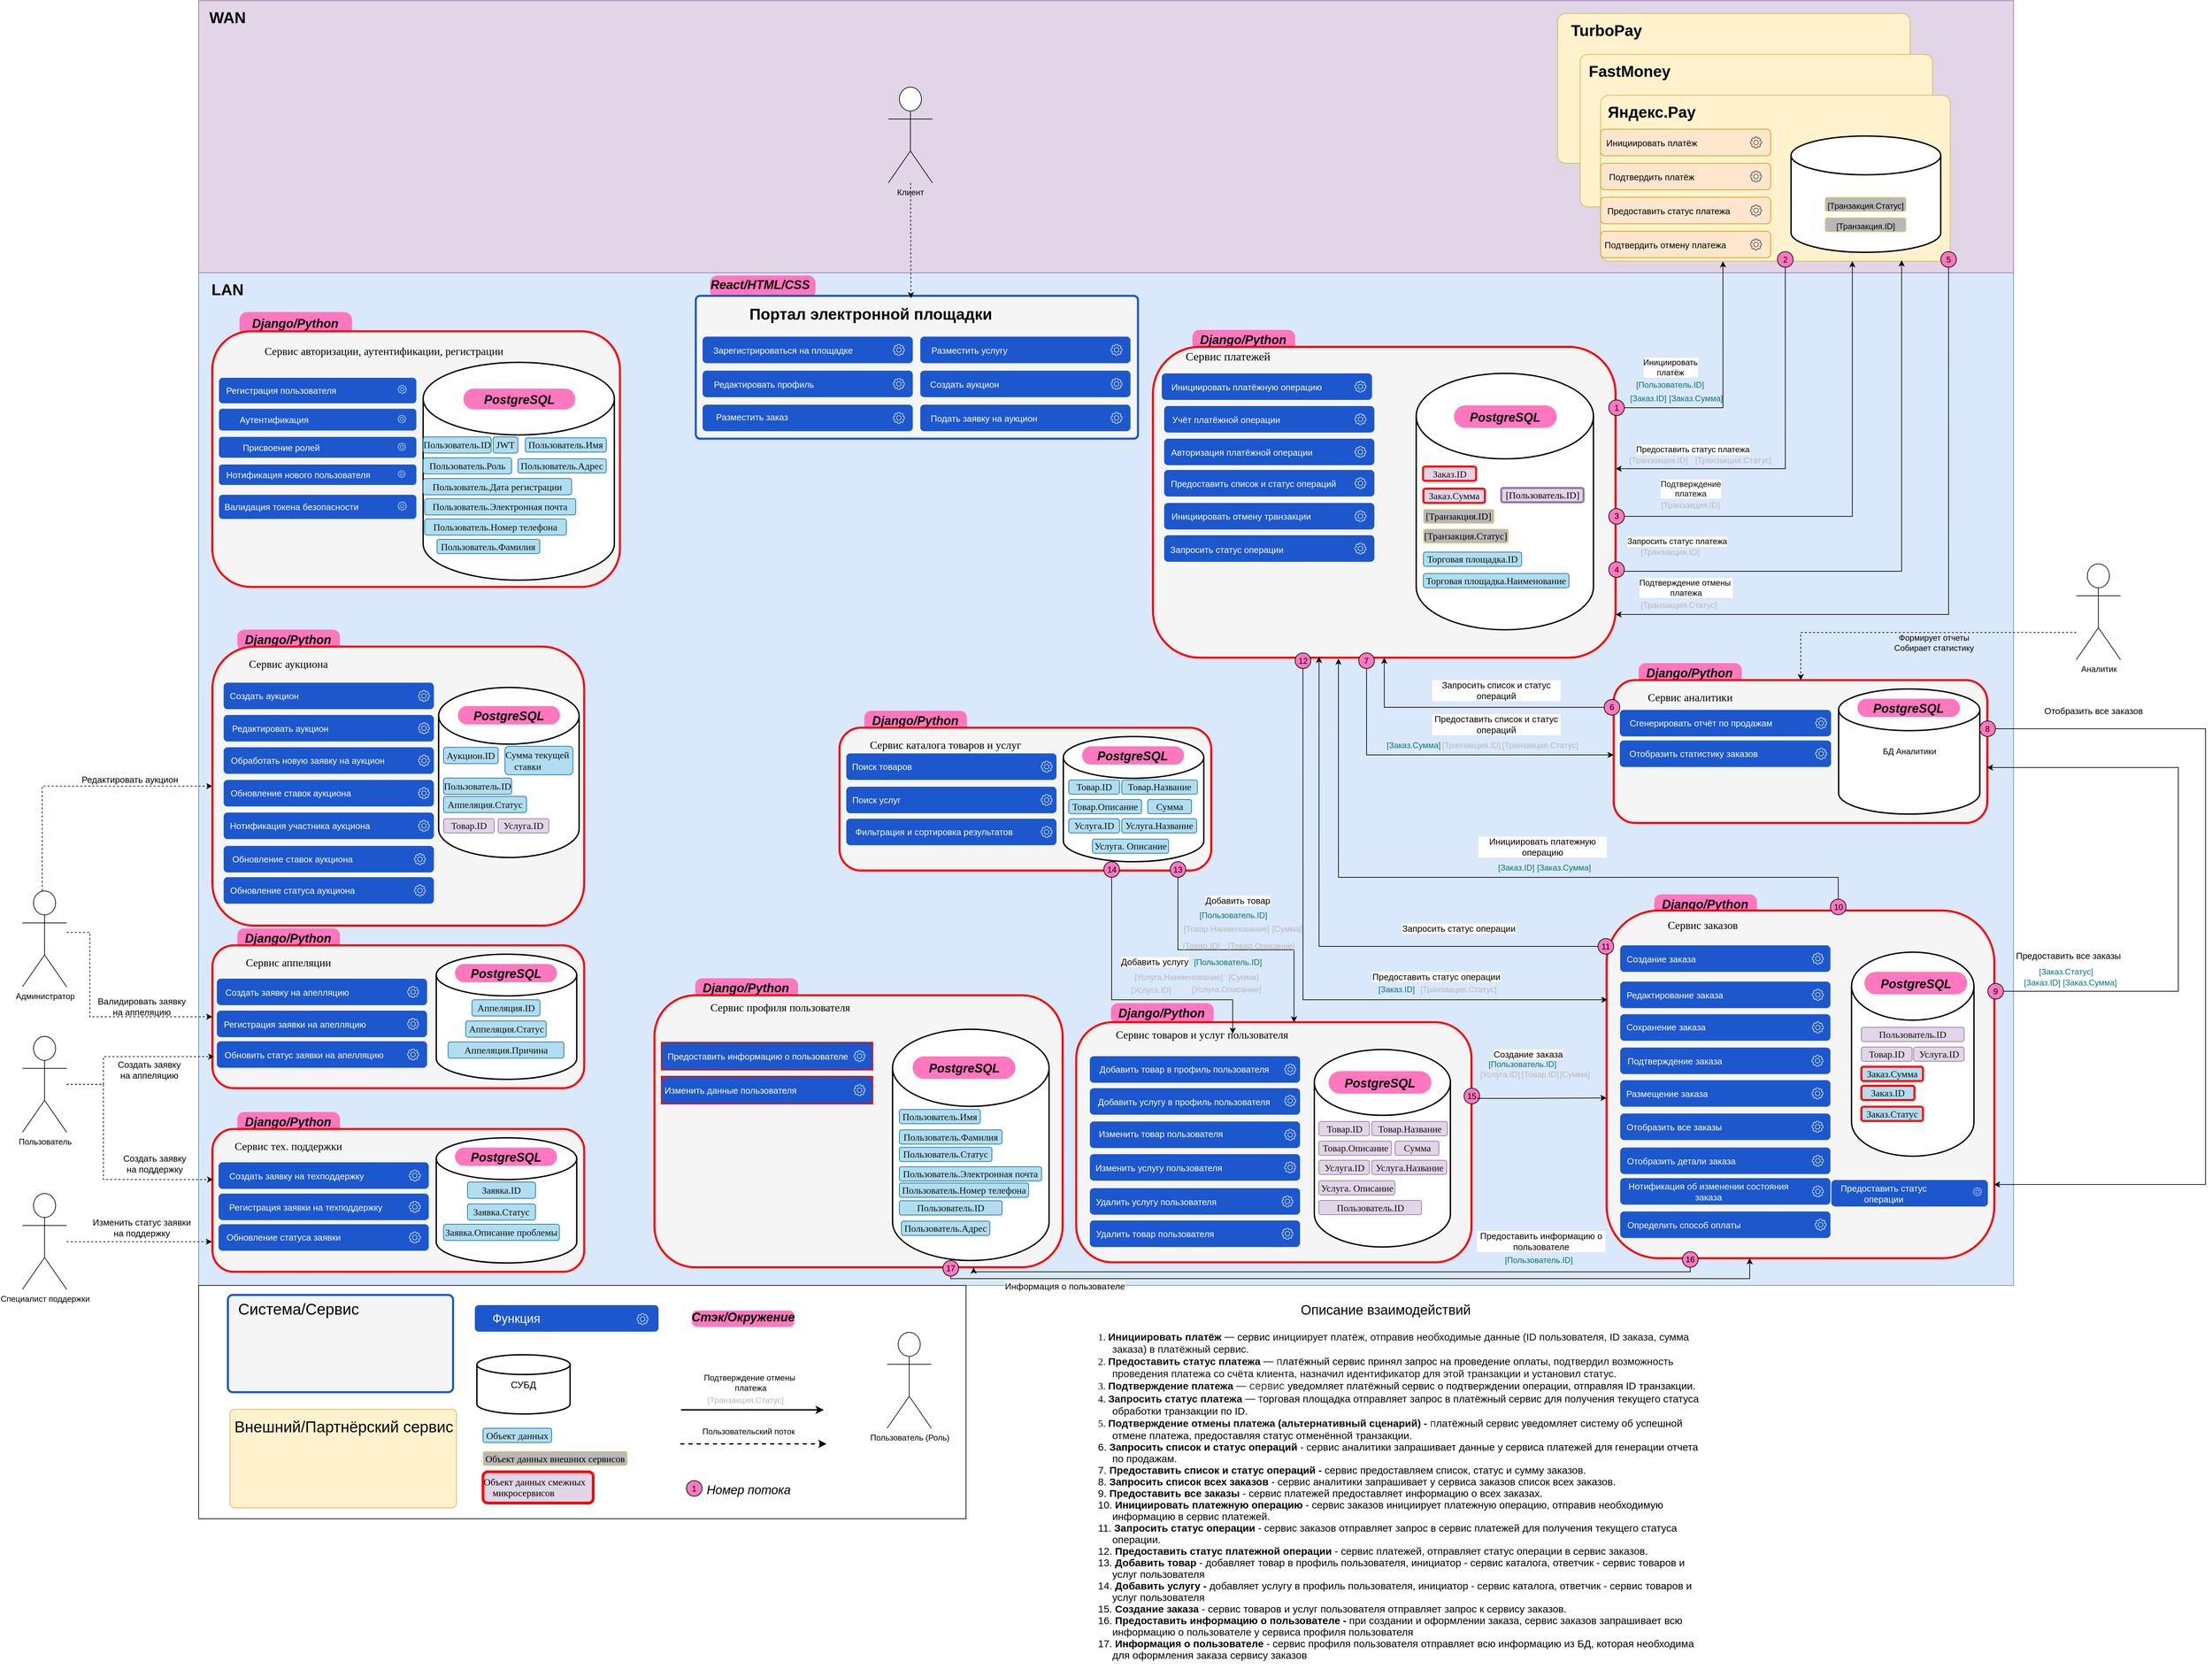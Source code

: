 <mxfile version="24.7.17">
  <diagram id="lzEMsfk3LaYP74jzq_1_" name="Страница — 1">
    <mxGraphModel dx="3960" dy="3458" grid="1" gridSize="10" guides="1" tooltips="1" connect="1" arrows="1" fold="1" page="1" pageScale="1" pageWidth="827" pageHeight="1169" math="0" shadow="0">
      <root>
        <mxCell id="0" />
        <mxCell id="1" parent="0" />
        <mxCell id="QOhhCN5IF-7cS5nuaRZu-1" value="" style="rounded=0;whiteSpace=wrap;html=1;fillColor=#dae8fc;strokeColor=#6c8ebf;" vertex="1" parent="1">
          <mxGeometry x="640" y="-769" width="2667.75" height="1489" as="geometry" />
        </mxCell>
        <mxCell id="9eKnULBqOe3ClSIewgBX-3" value="" style="group;rotation=90;" vertex="1" connectable="0" parent="1">
          <mxGeometry x="910.75" y="-400" width="428.5" height="93" as="geometry" />
        </mxCell>
        <mxCell id="lIZL_l8UL6tmqPlPPWGj-1" value="" style="group" vertex="1" connectable="0" parent="9eKnULBqOe3ClSIewgBX-3">
          <mxGeometry x="1868.87" y="540" width="151" height="36" as="geometry" />
        </mxCell>
        <mxCell id="9eKnULBqOe3ClSIewgBX-4" value="&lt;p style=&quot;margin: 0px 0px 0px 13px; text-indent: -13px; font-variant-numeric: normal; font-variant-east-asian: normal; font-variant-alternates: normal; font-kerning: auto; font-optical-sizing: auto; font-feature-settings: normal; font-variation-settings: normal; font-variant-position: normal; font-stretch: normal; font-size: 14px; line-height: normal; color: rgb(14, 14, 14); text-align: start;&quot; class=&quot;p1&quot;&gt;&lt;br&gt;&lt;/p&gt;" style="rounded=1;whiteSpace=wrap;html=1;fillColor=#FF77BF;strokeColor=none;arcSize=33;" vertex="1" parent="lIZL_l8UL6tmqPlPPWGj-1">
          <mxGeometry y="5" width="151" height="31" as="geometry" />
        </mxCell>
        <mxCell id="9eKnULBqOe3ClSIewgBX-5" value="&lt;font style=&quot;font-size: 18px;&quot;&gt;&lt;i&gt;Django/Python&lt;/i&gt;&lt;/font&gt;" style="text;html=1;align=center;verticalAlign=middle;whiteSpace=wrap;rounded=1;shadow=0;fontSize=23;fontStyle=1" vertex="1" parent="lIZL_l8UL6tmqPlPPWGj-1">
          <mxGeometry x="30" width="89" height="36" as="geometry" />
        </mxCell>
        <mxCell id="6QomE5yqcPWBmdzg8HSK-2" value="" style="rounded=1;whiteSpace=wrap;html=1;fillColor=#f5f5f5;fontColor=#333333;strokeColor=#FF0000;strokeWidth=3;" vertex="1" parent="1">
          <mxGeometry x="2709.62" y="168.75" width="570" height="511.25" as="geometry" />
        </mxCell>
        <mxCell id="sjWPF3v1y5_B2e5qFDuS-1" value="" style="group" vertex="1" connectable="0" parent="1">
          <mxGeometry x="2100.75" y="-690" width="151" height="36" as="geometry" />
        </mxCell>
        <mxCell id="sjWPF3v1y5_B2e5qFDuS-2" value="&lt;p style=&quot;margin: 0px 0px 0px 13px; text-indent: -13px; font-variant-numeric: normal; font-variant-east-asian: normal; font-variant-alternates: normal; font-kerning: auto; font-optical-sizing: auto; font-feature-settings: normal; font-variation-settings: normal; font-variant-position: normal; font-stretch: normal; font-size: 14px; line-height: normal; color: rgb(14, 14, 14); text-align: start;&quot; class=&quot;p1&quot;&gt;&lt;br&gt;&lt;/p&gt;" style="rounded=1;whiteSpace=wrap;html=1;fillColor=#FF77BF;strokeColor=none;arcSize=33;" vertex="1" parent="sjWPF3v1y5_B2e5qFDuS-1">
          <mxGeometry y="5" width="151" height="31" as="geometry" />
        </mxCell>
        <mxCell id="sjWPF3v1y5_B2e5qFDuS-3" value="&lt;font style=&quot;font-size: 18px;&quot;&gt;&lt;i&gt;Django/Python&lt;/i&gt;&lt;/font&gt;" style="text;html=1;align=center;verticalAlign=middle;whiteSpace=wrap;rounded=1;shadow=0;fontSize=23;fontStyle=1" vertex="1" parent="sjWPF3v1y5_B2e5qFDuS-1">
          <mxGeometry x="30" width="89" height="36" as="geometry" />
        </mxCell>
        <mxCell id="xT3HxNfnNHuopQlUngFN-1" value="" style="rounded=1;whiteSpace=wrap;html=1;fillColor=#f5f5f5;strokeColor=#FF0000;align=center;labelPosition=center;verticalLabelPosition=middle;verticalAlign=middle;fontColor=#333333;strokeWidth=3;" vertex="1" parent="1">
          <mxGeometry x="2042.75" y="-660" width="680" height="457" as="geometry" />
        </mxCell>
        <mxCell id="EP21p-f0tlxfU4kj2-Dx-26" value="" style="strokeWidth=2;html=1;shape=mxgraph.flowchart.database;whiteSpace=wrap;rounded=1;movable=1;resizable=1;rotatable=1;deletable=1;editable=1;locked=0;connectable=1;" vertex="1" parent="1">
          <mxGeometry x="2429.75" y="-621" width="260.5" height="377" as="geometry" />
        </mxCell>
        <mxCell id="9c3RsnLtl-0VpsQ3dbFT-1" value="" style="rounded=0;whiteSpace=wrap;html=1;fillColor=#e1d5e7;strokeColor=#9673a6;movable=1;resizable=1;rotatable=1;deletable=1;editable=1;locked=0;connectable=1;align=left;" vertex="1" parent="1">
          <mxGeometry x="640" y="-1169" width="2667.75" height="400" as="geometry" />
        </mxCell>
        <mxCell id="MkWMYsV3yKO_5138jXXg-1" value="WAN" style="text;html=1;align=center;verticalAlign=middle;whiteSpace=wrap;rounded=1;shadow=0;fontSize=23;fontStyle=1" vertex="1" parent="1">
          <mxGeometry x="640" y="-1169" width="85" height="49" as="geometry" />
        </mxCell>
        <mxCell id="5m_ymfFStOZxeBZElbXE-1" value="LAN" style="text;html=1;align=center;verticalAlign=middle;whiteSpace=wrap;rounded=1;shadow=0;fontSize=23;fontStyle=1" vertex="1" parent="1">
          <mxGeometry x="640" y="-769" width="85" height="49" as="geometry" />
        </mxCell>
        <mxCell id="8Qkvaiu0srPcI-57pLDi-1" value="" style="group" vertex="1" connectable="0" parent="1">
          <mxGeometry x="1391.75" y="-778" width="155" height="49" as="geometry" />
        </mxCell>
        <mxCell id="8Qkvaiu0srPcI-57pLDi-2" value="&lt;p style=&quot;margin: 0px 0px 0px 13px; text-indent: -13px; font-variant-numeric: normal; font-variant-east-asian: normal; font-variant-alternates: normal; font-kerning: auto; font-optical-sizing: auto; font-feature-settings: normal; font-variation-settings: normal; font-variant-position: normal; font-stretch: normal; font-size: 14px; line-height: normal; color: rgb(14, 14, 14); text-align: start;&quot; class=&quot;p1&quot;&gt;&lt;br&gt;&lt;/p&gt;" style="rounded=1;whiteSpace=wrap;html=1;fillColor=#FF77BF;strokeColor=none;arcSize=33;" vertex="1" parent="8Qkvaiu0srPcI-57pLDi-1">
          <mxGeometry y="13" width="155" height="34" as="geometry" />
        </mxCell>
        <mxCell id="8Qkvaiu0srPcI-57pLDi-3" value="&lt;font style=&quot;font-size: 18px;&quot;&gt;&lt;i&gt;React/HTML/CSS&lt;/i&gt;&lt;/font&gt;" style="text;html=1;align=center;verticalAlign=middle;whiteSpace=wrap;rounded=1;shadow=0;fontSize=23;fontStyle=1" vertex="1" parent="8Qkvaiu0srPcI-57pLDi-1">
          <mxGeometry x="29" width="89" height="49" as="geometry" />
        </mxCell>
        <mxCell id="8Qkvaiu0srPcI-57pLDi-4" value="" style="rounded=1;whiteSpace=wrap;html=1;arcSize=3;fillColor=#f5f5f5;strokeColor=#1C57CD;strokeWidth=3;align=center;verticalAlign=middle;fontFamily=Helvetica;fontSize=12;fontColor=#333333;resizable=1;" vertex="1" parent="1">
          <mxGeometry x="1370.75" y="-735" width="650" height="210" as="geometry" />
        </mxCell>
        <mxCell id="8Qkvaiu0srPcI-57pLDi-5" value="Портал электронной площадки" style="text;html=1;align=center;verticalAlign=middle;whiteSpace=wrap;rounded=1;shadow=0;fontSize=23;fontStyle=1" vertex="1" parent="1">
          <mxGeometry x="1437.75" y="-733" width="380" height="49" as="geometry" />
        </mxCell>
        <mxCell id="8Qkvaiu0srPcI-57pLDi-6" value="Клиент" style="shape=umlActor;verticalLabelPosition=bottom;verticalAlign=top;html=1;outlineConnect=0;rounded=1;" vertex="1" parent="1">
          <mxGeometry x="1653.75" y="-1042" width="65" height="141" as="geometry" />
        </mxCell>
        <mxCell id="8Qkvaiu0srPcI-57pLDi-7" value="" style="endArrow=classic;html=1;rounded=1;dashed=1;entryX=0.727;entryY=0.031;entryDx=0;entryDy=0;entryPerimeter=0;fontSize=12;" edge="1" parent="1" source="8Qkvaiu0srPcI-57pLDi-6">
          <mxGeometry width="50" height="50" relative="1" as="geometry">
            <mxPoint x="1685.75" y="-995" as="sourcePoint" />
            <mxPoint x="1687.01" y="-731.481" as="targetPoint" />
            <Array as="points" />
          </mxGeometry>
        </mxCell>
        <mxCell id="8Qkvaiu0srPcI-57pLDi-8" value="" style="group" vertex="1" connectable="0" parent="1">
          <mxGeometry x="1380.75" y="-675" width="309" height="39" as="geometry" />
        </mxCell>
        <mxCell id="8Qkvaiu0srPcI-57pLDi-9" value="" style="group" vertex="1" connectable="0" parent="8Qkvaiu0srPcI-57pLDi-8">
          <mxGeometry width="309" height="39" as="geometry" />
        </mxCell>
        <mxCell id="8Qkvaiu0srPcI-57pLDi-10" value="" style="rounded=1;whiteSpace=wrap;html=1;fillColor=#1C57CD;strokeColor=none;" vertex="1" parent="8Qkvaiu0srPcI-57pLDi-9">
          <mxGeometry width="309" height="39" as="geometry" />
        </mxCell>
        <mxCell id="8Qkvaiu0srPcI-57pLDi-11" value="" style="sketch=0;outlineConnect=0;fontColor=#FFFFFF;gradientColor=none;fillColor=#FFFFFF;strokeColor=none;dashed=0;verticalLabelPosition=bottom;verticalAlign=top;align=center;html=1;fontSize=12;fontStyle=0;aspect=fixed;pointerEvents=1;shape=mxgraph.aws4.gear;rounded=1;" vertex="1" parent="8Qkvaiu0srPcI-57pLDi-9">
          <mxGeometry x="280" y="11" width="17" height="17" as="geometry" />
        </mxCell>
        <mxCell id="8Qkvaiu0srPcI-57pLDi-12" value="Зарегистрироваться на площадке" style="text;html=1;align=center;verticalAlign=middle;whiteSpace=wrap;rounded=1;fontSize=13;fontColor=#FFFFFF;" vertex="1" parent="8Qkvaiu0srPcI-57pLDi-9">
          <mxGeometry x="9" y="4.5" width="218" height="30" as="geometry" />
        </mxCell>
        <mxCell id="8Qkvaiu0srPcI-57pLDi-13" value="" style="group" vertex="1" connectable="0" parent="1">
          <mxGeometry x="1380.75" y="-625" width="309" height="39" as="geometry" />
        </mxCell>
        <mxCell id="8Qkvaiu0srPcI-57pLDi-14" value="" style="group" vertex="1" connectable="0" parent="8Qkvaiu0srPcI-57pLDi-13">
          <mxGeometry width="309" height="39" as="geometry" />
        </mxCell>
        <mxCell id="8Qkvaiu0srPcI-57pLDi-15" value="" style="rounded=1;whiteSpace=wrap;html=1;fillColor=#1C57CD;strokeColor=none;" vertex="1" parent="8Qkvaiu0srPcI-57pLDi-14">
          <mxGeometry width="309" height="39" as="geometry" />
        </mxCell>
        <mxCell id="8Qkvaiu0srPcI-57pLDi-16" value="" style="sketch=0;outlineConnect=0;fontColor=#FFFFFF;gradientColor=none;fillColor=#FFFFFF;strokeColor=none;dashed=0;verticalLabelPosition=bottom;verticalAlign=top;align=center;html=1;fontSize=12;fontStyle=0;aspect=fixed;pointerEvents=1;shape=mxgraph.aws4.gear;rounded=1;" vertex="1" parent="8Qkvaiu0srPcI-57pLDi-14">
          <mxGeometry x="280" y="11" width="17" height="17" as="geometry" />
        </mxCell>
        <mxCell id="8Qkvaiu0srPcI-57pLDi-17" value="Редактировать профиль" style="text;html=1;align=center;verticalAlign=middle;whiteSpace=wrap;rounded=1;fontSize=13;fontColor=#FFFFFF;" vertex="1" parent="8Qkvaiu0srPcI-57pLDi-14">
          <mxGeometry x="8" y="4.5" width="164" height="30" as="geometry" />
        </mxCell>
        <mxCell id="8Qkvaiu0srPcI-57pLDi-18" value="" style="group" vertex="1" connectable="0" parent="1">
          <mxGeometry x="1380.75" y="-575" width="309" height="39" as="geometry" />
        </mxCell>
        <mxCell id="8Qkvaiu0srPcI-57pLDi-19" value="" style="group" vertex="1" connectable="0" parent="8Qkvaiu0srPcI-57pLDi-18">
          <mxGeometry width="309" height="39" as="geometry" />
        </mxCell>
        <mxCell id="8Qkvaiu0srPcI-57pLDi-20" value="" style="rounded=1;whiteSpace=wrap;html=1;fillColor=#1C57CD;strokeColor=none;" vertex="1" parent="8Qkvaiu0srPcI-57pLDi-19">
          <mxGeometry width="309" height="39" as="geometry" />
        </mxCell>
        <mxCell id="8Qkvaiu0srPcI-57pLDi-21" value="" style="sketch=0;outlineConnect=0;fontColor=#FFFFFF;gradientColor=none;fillColor=#FFFFFF;strokeColor=none;dashed=0;verticalLabelPosition=bottom;verticalAlign=top;align=center;html=1;fontSize=12;fontStyle=0;aspect=fixed;pointerEvents=1;shape=mxgraph.aws4.gear;rounded=1;" vertex="1" parent="8Qkvaiu0srPcI-57pLDi-19">
          <mxGeometry x="280" y="11" width="17" height="17" as="geometry" />
        </mxCell>
        <mxCell id="8Qkvaiu0srPcI-57pLDi-22" value="Разместить заказ" style="text;html=1;align=center;verticalAlign=middle;whiteSpace=wrap;rounded=1;fontSize=13;fontColor=#FFFFFF;" vertex="1" parent="8Qkvaiu0srPcI-57pLDi-19">
          <mxGeometry x="14" y="3" width="117" height="30" as="geometry" />
        </mxCell>
        <mxCell id="8Qkvaiu0srPcI-57pLDi-23" value="" style="group" vertex="1" connectable="0" parent="1">
          <mxGeometry x="1700.75" y="-675" width="309" height="39" as="geometry" />
        </mxCell>
        <mxCell id="8Qkvaiu0srPcI-57pLDi-24" value="" style="group" vertex="1" connectable="0" parent="8Qkvaiu0srPcI-57pLDi-23">
          <mxGeometry width="309" height="39" as="geometry" />
        </mxCell>
        <mxCell id="8Qkvaiu0srPcI-57pLDi-25" value="" style="rounded=1;whiteSpace=wrap;html=1;fillColor=#1C57CD;strokeColor=none;" vertex="1" parent="8Qkvaiu0srPcI-57pLDi-24">
          <mxGeometry width="309" height="39" as="geometry" />
        </mxCell>
        <mxCell id="8Qkvaiu0srPcI-57pLDi-26" value="" style="sketch=0;outlineConnect=0;fontColor=#FFFFFF;gradientColor=none;fillColor=#FFFFFF;strokeColor=none;dashed=0;verticalLabelPosition=bottom;verticalAlign=top;align=center;html=1;fontSize=12;fontStyle=0;aspect=fixed;pointerEvents=1;shape=mxgraph.aws4.gear;rounded=1;" vertex="1" parent="8Qkvaiu0srPcI-57pLDi-24">
          <mxGeometry x="280" y="11" width="17" height="17" as="geometry" />
        </mxCell>
        <mxCell id="8Qkvaiu0srPcI-57pLDi-27" value="Разместить услугу" style="text;html=1;align=center;verticalAlign=middle;whiteSpace=wrap;rounded=1;fontSize=13;fontColor=#FFFFFF;" vertex="1" parent="8Qkvaiu0srPcI-57pLDi-24">
          <mxGeometry x="6" y="4.5" width="132" height="30" as="geometry" />
        </mxCell>
        <mxCell id="8Qkvaiu0srPcI-57pLDi-28" value="" style="group" vertex="1" connectable="0" parent="1">
          <mxGeometry x="1700.75" y="-625" width="309" height="39" as="geometry" />
        </mxCell>
        <mxCell id="8Qkvaiu0srPcI-57pLDi-29" value="" style="group" vertex="1" connectable="0" parent="8Qkvaiu0srPcI-57pLDi-28">
          <mxGeometry width="309" height="39" as="geometry" />
        </mxCell>
        <mxCell id="8Qkvaiu0srPcI-57pLDi-30" value="" style="rounded=1;whiteSpace=wrap;html=1;fillColor=#1C57CD;strokeColor=none;" vertex="1" parent="8Qkvaiu0srPcI-57pLDi-29">
          <mxGeometry width="309" height="39" as="geometry" />
        </mxCell>
        <mxCell id="8Qkvaiu0srPcI-57pLDi-31" value="" style="sketch=0;outlineConnect=0;fontColor=#FFFFFF;gradientColor=none;fillColor=#FFFFFF;strokeColor=none;dashed=0;verticalLabelPosition=bottom;verticalAlign=top;align=center;html=1;fontSize=12;fontStyle=0;aspect=fixed;pointerEvents=1;shape=mxgraph.aws4.gear;rounded=1;" vertex="1" parent="8Qkvaiu0srPcI-57pLDi-29">
          <mxGeometry x="280" y="11" width="17" height="17" as="geometry" />
        </mxCell>
        <mxCell id="8Qkvaiu0srPcI-57pLDi-32" value="Создать аукцион" style="text;html=1;align=center;verticalAlign=middle;whiteSpace=wrap;rounded=1;fontSize=13;fontColor=#FFFFFF;" vertex="1" parent="8Qkvaiu0srPcI-57pLDi-29">
          <mxGeometry x="10" y="4.5" width="110" height="30" as="geometry" />
        </mxCell>
        <mxCell id="8Qkvaiu0srPcI-57pLDi-33" value="" style="group" vertex="1" connectable="0" parent="1">
          <mxGeometry x="1700.75" y="-575" width="309" height="39" as="geometry" />
        </mxCell>
        <mxCell id="8Qkvaiu0srPcI-57pLDi-34" value="" style="group" vertex="1" connectable="0" parent="8Qkvaiu0srPcI-57pLDi-33">
          <mxGeometry width="309" height="39" as="geometry" />
        </mxCell>
        <mxCell id="8Qkvaiu0srPcI-57pLDi-35" value="" style="rounded=1;whiteSpace=wrap;html=1;fillColor=#1C57CD;strokeColor=none;" vertex="1" parent="8Qkvaiu0srPcI-57pLDi-34">
          <mxGeometry width="309" height="39" as="geometry" />
        </mxCell>
        <mxCell id="8Qkvaiu0srPcI-57pLDi-36" value="" style="sketch=0;outlineConnect=0;fontColor=#FFFFFF;gradientColor=none;fillColor=#FFFFFF;strokeColor=none;dashed=0;verticalLabelPosition=bottom;verticalAlign=top;align=center;html=1;fontSize=12;fontStyle=0;aspect=fixed;pointerEvents=1;shape=mxgraph.aws4.gear;rounded=1;" vertex="1" parent="8Qkvaiu0srPcI-57pLDi-34">
          <mxGeometry x="280" y="11" width="17" height="17" as="geometry" />
        </mxCell>
        <mxCell id="8Qkvaiu0srPcI-57pLDi-37" value="Подать заявку на аукцион" style="text;html=1;align=center;verticalAlign=middle;whiteSpace=wrap;rounded=1;fontSize=13;fontColor=#FFFFFF;" vertex="1" parent="8Qkvaiu0srPcI-57pLDi-34">
          <mxGeometry x="10" y="4.5" width="167" height="30" as="geometry" />
        </mxCell>
        <mxCell id="H8emrmdhLrj69X5_Aa4M-1" value="" style="group" vertex="1" connectable="0" parent="1">
          <mxGeometry x="2620.75" y="-1150" width="535" height="220" as="geometry" />
        </mxCell>
        <mxCell id="H8emrmdhLrj69X5_Aa4M-2" value="" style="rounded=1;whiteSpace=wrap;html=1;arcSize=5;fillColor=#fff2cc;strokeColor=#d6b656;" vertex="1" parent="H8emrmdhLrj69X5_Aa4M-1">
          <mxGeometry x="17" width="518" height="220" as="geometry" />
        </mxCell>
        <mxCell id="H8emrmdhLrj69X5_Aa4M-3" value="TurboPay" style="text;html=1;align=center;verticalAlign=middle;whiteSpace=wrap;rounded=1;shadow=0;fontSize=23;fontStyle=1" vertex="1" parent="H8emrmdhLrj69X5_Aa4M-1">
          <mxGeometry width="177" height="49" as="geometry" />
        </mxCell>
        <mxCell id="H8emrmdhLrj69X5_Aa4M-4" value="" style="group" vertex="1" connectable="0" parent="1">
          <mxGeometry x="2670.75" y="-1090" width="518" height="224" as="geometry" />
        </mxCell>
        <mxCell id="H8emrmdhLrj69X5_Aa4M-5" value="" style="rounded=1;whiteSpace=wrap;html=1;arcSize=5;fillColor=#fff2cc;strokeColor=#d6b656;" vertex="1" parent="H8emrmdhLrj69X5_Aa4M-4">
          <mxGeometry width="518" height="224" as="geometry" />
        </mxCell>
        <mxCell id="H8emrmdhLrj69X5_Aa4M-6" value="FastMoney" style="text;html=1;align=center;verticalAlign=middle;whiteSpace=wrap;rounded=1;shadow=0;fontSize=23;fontStyle=1" vertex="1" parent="H8emrmdhLrj69X5_Aa4M-4">
          <mxGeometry x="2" width="141" height="49" as="geometry" />
        </mxCell>
        <mxCell id="H8emrmdhLrj69X5_Aa4M-7" value="" style="group" vertex="1" connectable="0" parent="1">
          <mxGeometry x="2700.75" y="-1030" width="514" height="244" as="geometry" />
        </mxCell>
        <mxCell id="H8emrmdhLrj69X5_Aa4M-8" value="" style="rounded=1;whiteSpace=wrap;html=1;arcSize=5;fillColor=#fff2cc;strokeColor=#d6b656;" vertex="1" parent="H8emrmdhLrj69X5_Aa4M-7">
          <mxGeometry width="514" height="244" as="geometry" />
        </mxCell>
        <mxCell id="H8emrmdhLrj69X5_Aa4M-9" value="Яндекс.Pay" style="text;html=1;align=center;verticalAlign=middle;whiteSpace=wrap;rounded=1;shadow=0;fontSize=23;fontStyle=1" vertex="1" parent="H8emrmdhLrj69X5_Aa4M-7">
          <mxGeometry width="150" height="49" as="geometry" />
        </mxCell>
        <mxCell id="H8emrmdhLrj69X5_Aa4M-10" value="2" style="ellipse;whiteSpace=wrap;html=1;aspect=fixed;rounded=1;fillColor=#FF77BF;" vertex="1" parent="1">
          <mxGeometry x="2960.75" y="-800" width="23" height="23" as="geometry" />
        </mxCell>
        <mxCell id="H8emrmdhLrj69X5_Aa4M-11" value="5" style="ellipse;whiteSpace=wrap;html=1;aspect=fixed;rounded=1;fillColor=#FF77BF;" vertex="1" parent="1">
          <mxGeometry x="3200.75" y="-800" width="23" height="23" as="geometry" />
        </mxCell>
        <mxCell id="H8emrmdhLrj69X5_Aa4M-12" value="" style="strokeWidth=2;html=1;shape=mxgraph.flowchart.database;whiteSpace=wrap;rounded=1;movable=1;resizable=1;rotatable=1;deletable=1;editable=1;locked=0;connectable=1;" vertex="1" parent="1">
          <mxGeometry x="2980.75" y="-970" width="220" height="171" as="geometry" />
        </mxCell>
        <mxCell id="H8emrmdhLrj69X5_Aa4M-13" value="&lt;p style=&quot;margin: 0px 0px 0px 13px; text-indent: -13px; font-variant-numeric: normal; font-variant-east-asian: normal; font-variant-alternates: normal; font-kerning: auto; font-optical-sizing: auto; font-feature-settings: normal; font-variation-settings: normal; font-variant-position: normal; font-stretch: normal; font-size: 14px; line-height: normal; text-align: start;&quot; class=&quot;p1&quot;&gt;&lt;span style=&quot;font-size: 12px; text-align: center; text-indent: 0px;&quot;&gt;[Транзакция.Статус]&lt;/span&gt;&lt;br&gt;&lt;/p&gt;" style="rounded=1;whiteSpace=wrap;html=1;fillColor=#B8B8B8;strokeColor=#FFD966;" vertex="1" parent="1">
          <mxGeometry x="3030.75" y="-880" width="119" height="21" as="geometry" />
        </mxCell>
        <mxCell id="H8emrmdhLrj69X5_Aa4M-14" value="&lt;p style=&quot;margin: 0px 0px 0px 13px; text-indent: -13px; font-variant-numeric: normal; font-variant-east-asian: normal; font-variant-alternates: normal; font-kerning: auto; font-optical-sizing: auto; font-feature-settings: normal; font-variation-settings: normal; font-variant-position: normal; font-stretch: normal; font-size: 14px; line-height: normal; text-align: start;&quot; class=&quot;p1&quot;&gt;&lt;span style=&quot;font-size: 12px; text-align: center; text-indent: 0px;&quot;&gt;[Транзакция.ID]&lt;/span&gt;&lt;br&gt;&lt;/p&gt;" style="rounded=1;whiteSpace=wrap;html=1;fillColor=#B8B8B8;strokeColor=#FFD966;" vertex="1" parent="1">
          <mxGeometry x="3030.75" y="-850" width="119" height="21" as="geometry" />
        </mxCell>
        <mxCell id="H8emrmdhLrj69X5_Aa4M-15" value="" style="group" vertex="1" connectable="0" parent="1">
          <mxGeometry x="2690.75" y="-980" width="260" height="39" as="geometry" />
        </mxCell>
        <mxCell id="H8emrmdhLrj69X5_Aa4M-16" value="" style="rounded=1;whiteSpace=wrap;html=1;fillColor=#ffe6cc;strokeColor=#d79b00;" vertex="1" parent="H8emrmdhLrj69X5_Aa4M-15">
          <mxGeometry x="10" width="250" height="39" as="geometry" />
        </mxCell>
        <mxCell id="H8emrmdhLrj69X5_Aa4M-17" value="" style="sketch=0;outlineConnect=0;fontColor=#232F3E;gradientColor=none;fillColor=#232F3D;strokeColor=none;dashed=0;verticalLabelPosition=bottom;verticalAlign=top;align=center;html=1;fontSize=12;fontStyle=0;aspect=fixed;pointerEvents=1;shape=mxgraph.aws4.gear;rounded=1;" vertex="1" parent="H8emrmdhLrj69X5_Aa4M-15">
          <mxGeometry x="230" y="11" width="17" height="17" as="geometry" />
        </mxCell>
        <mxCell id="H8emrmdhLrj69X5_Aa4M-18" value="Инициировать платёж" style="text;html=1;align=center;verticalAlign=middle;whiteSpace=wrap;rounded=1;fontSize=13;" vertex="1" parent="H8emrmdhLrj69X5_Aa4M-15">
          <mxGeometry y="4.5" width="170" height="30" as="geometry" />
        </mxCell>
        <mxCell id="H8emrmdhLrj69X5_Aa4M-19" value="" style="group" vertex="1" connectable="0" parent="1">
          <mxGeometry x="2690.75" y="-930" width="260" height="39" as="geometry" />
        </mxCell>
        <mxCell id="H8emrmdhLrj69X5_Aa4M-20" value="" style="rounded=1;whiteSpace=wrap;html=1;fillColor=#ffe6cc;strokeColor=#d79b00;" vertex="1" parent="H8emrmdhLrj69X5_Aa4M-19">
          <mxGeometry x="10" width="250" height="39" as="geometry" />
        </mxCell>
        <mxCell id="H8emrmdhLrj69X5_Aa4M-21" value="" style="sketch=0;outlineConnect=0;fontColor=#232F3E;gradientColor=none;fillColor=#232F3D;strokeColor=none;dashed=0;verticalLabelPosition=bottom;verticalAlign=top;align=center;html=1;fontSize=12;fontStyle=0;aspect=fixed;pointerEvents=1;shape=mxgraph.aws4.gear;rounded=1;" vertex="1" parent="H8emrmdhLrj69X5_Aa4M-19">
          <mxGeometry x="230" y="11" width="17" height="17" as="geometry" />
        </mxCell>
        <mxCell id="H8emrmdhLrj69X5_Aa4M-22" value="Подтвердить платёж" style="text;html=1;align=center;verticalAlign=middle;whiteSpace=wrap;rounded=1;fontSize=13;" vertex="1" parent="H8emrmdhLrj69X5_Aa4M-19">
          <mxGeometry y="4.5" width="170" height="30" as="geometry" />
        </mxCell>
        <mxCell id="H8emrmdhLrj69X5_Aa4M-23" value="" style="group" vertex="1" connectable="0" parent="1">
          <mxGeometry x="2700.75" y="-880" width="250" height="39" as="geometry" />
        </mxCell>
        <mxCell id="H8emrmdhLrj69X5_Aa4M-24" value="" style="rounded=1;whiteSpace=wrap;html=1;fillColor=#ffe6cc;strokeColor=#d79b00;" vertex="1" parent="H8emrmdhLrj69X5_Aa4M-23">
          <mxGeometry width="250" height="39" as="geometry" />
        </mxCell>
        <mxCell id="H8emrmdhLrj69X5_Aa4M-25" value="" style="sketch=0;outlineConnect=0;fontColor=#232F3E;gradientColor=none;fillColor=#232F3D;strokeColor=none;dashed=0;verticalLabelPosition=bottom;verticalAlign=top;align=center;html=1;fontSize=12;fontStyle=0;aspect=fixed;pointerEvents=1;shape=mxgraph.aws4.gear;rounded=1;" vertex="1" parent="H8emrmdhLrj69X5_Aa4M-23">
          <mxGeometry x="220" y="11" width="17" height="17" as="geometry" />
        </mxCell>
        <mxCell id="H8emrmdhLrj69X5_Aa4M-26" value="Предоставить статус платежа" style="text;html=1;align=center;verticalAlign=middle;whiteSpace=wrap;rounded=1;fontSize=13;" vertex="1" parent="H8emrmdhLrj69X5_Aa4M-23">
          <mxGeometry y="4.5" width="200" height="30" as="geometry" />
        </mxCell>
        <mxCell id="H8emrmdhLrj69X5_Aa4M-27" value="" style="group" vertex="1" connectable="0" parent="1">
          <mxGeometry x="2690.75" y="-830" width="260" height="39" as="geometry" />
        </mxCell>
        <mxCell id="H8emrmdhLrj69X5_Aa4M-28" value="" style="rounded=1;whiteSpace=wrap;html=1;fillColor=#ffe6cc;strokeColor=#d79b00;" vertex="1" parent="H8emrmdhLrj69X5_Aa4M-27">
          <mxGeometry x="10" width="250" height="39" as="geometry" />
        </mxCell>
        <mxCell id="H8emrmdhLrj69X5_Aa4M-29" value="" style="sketch=0;outlineConnect=0;fontColor=#232F3E;gradientColor=none;fillColor=#232F3D;strokeColor=none;dashed=0;verticalLabelPosition=bottom;verticalAlign=top;align=center;html=1;fontSize=12;fontStyle=0;aspect=fixed;pointerEvents=1;shape=mxgraph.aws4.gear;rounded=1;" vertex="1" parent="H8emrmdhLrj69X5_Aa4M-27">
          <mxGeometry x="230" y="11" width="17" height="17" as="geometry" />
        </mxCell>
        <mxCell id="H8emrmdhLrj69X5_Aa4M-30" value="Подтвердить отмену платежа" style="text;html=1;align=center;verticalAlign=middle;whiteSpace=wrap;rounded=1;fontSize=13;" vertex="1" parent="H8emrmdhLrj69X5_Aa4M-27">
          <mxGeometry y="4.5" width="210" height="30" as="geometry" />
        </mxCell>
        <mxCell id="_RP0Zy1nM2KVUQTWYmKI-19" value="&lt;p style=&quot;margin: 0px 0px 0px 13px; text-indent: -13px; font-variant-numeric: normal; font-variant-east-asian: normal; font-variant-alternates: normal; font-kerning: auto; font-optical-sizing: auto; font-feature-settings: normal; font-variation-settings: normal; font-variant-position: normal; font-stretch: normal; font-size: 14px; line-height: normal; color: rgb(14, 14, 14); text-align: start;&quot; class=&quot;p1&quot;&gt;&lt;font face=&quot;Times New Roman&quot;&gt;Торговая площадка.ID&lt;/font&gt;&lt;/p&gt;" style="rounded=1;whiteSpace=wrap;html=1;fillColor=#b1ddf0;strokeColor=#10739e;" vertex="1" parent="1">
          <mxGeometry x="2440.25" y="-358.25" width="144.5" height="21" as="geometry" />
        </mxCell>
        <mxCell id="_RP0Zy1nM2KVUQTWYmKI-20" value="&lt;p style=&quot;margin: 0px 0px 0px 13px; text-indent: -13px; font-variant-numeric: normal; font-variant-east-asian: normal; font-variant-alternates: normal; font-kerning: auto; font-optical-sizing: auto; font-feature-settings: normal; font-variation-settings: normal; font-variant-position: normal; font-stretch: normal; font-size: 14px; line-height: normal; color: rgb(14, 14, 14); text-align: start;&quot; class=&quot;p1&quot;&gt;&lt;font face=&quot;Times New Roman&quot;&gt;Торговая площадка.Наименование&lt;/font&gt;&lt;/p&gt;" style="rounded=1;whiteSpace=wrap;html=1;fillColor=#b1ddf0;strokeColor=#10739e;" vertex="1" parent="1">
          <mxGeometry x="2440.25" y="-326.75" width="214" height="21" as="geometry" />
        </mxCell>
        <mxCell id="Ot_DixfUaiecOWRXS3Vc-30" style="edgeStyle=orthogonalEdgeStyle;rounded=0;orthogonalLoop=1;jettySize=auto;html=1;entryX=0;entryY=0.5;entryDx=0;entryDy=0;dashed=1;" edge="1" parent="1" source="_RP0Zy1nM2KVUQTWYmKI-28" target="DD2zhoWsdcv7PT7jgt2J-120">
          <mxGeometry relative="1" as="geometry">
            <Array as="points">
              <mxPoint x="410" y="-15" />
            </Array>
          </mxGeometry>
        </mxCell>
        <mxCell id="Ot_DixfUaiecOWRXS3Vc-33" style="edgeStyle=orthogonalEdgeStyle;rounded=0;orthogonalLoop=1;jettySize=auto;html=1;entryX=0;entryY=0.5;entryDx=0;entryDy=0;dashed=1;" edge="1" parent="1" source="_RP0Zy1nM2KVUQTWYmKI-28" target="K_PrjfwuKCot1yvlu0JR-1">
          <mxGeometry relative="1" as="geometry">
            <Array as="points">
              <mxPoint x="480" y="201" />
              <mxPoint x="480" y="325" />
            </Array>
          </mxGeometry>
        </mxCell>
        <mxCell id="_RP0Zy1nM2KVUQTWYmKI-28" value="Администратор" style="shape=umlActor;verticalLabelPosition=bottom;verticalAlign=top;html=1;outlineConnect=0;rounded=1;" vertex="1" parent="1">
          <mxGeometry x="381" y="140" width="65" height="141" as="geometry" />
        </mxCell>
        <mxCell id="_RP0Zy1nM2KVUQTWYmKI-34" value="&lt;p style=&quot;margin: 0px 0px 0px 13px; text-indent: -13px; font-variant-numeric: normal; font-variant-east-asian: normal; font-variant-alternates: normal; font-kerning: auto; font-optical-sizing: auto; font-feature-settings: normal; font-variation-settings: normal; font-variant-position: normal; font-stretch: normal; line-height: normal; text-align: start;&quot; class=&quot;p1&quot;&gt;&lt;span style=&quot;text-align: center; text-indent: 0px;&quot;&gt;&lt;font style=&quot;font-size: 14px;&quot; face=&quot;Times New Roman&quot;&gt;[Транзакция.ID]&lt;/font&gt;&lt;/span&gt;&lt;br&gt;&lt;/p&gt;" style="rounded=1;whiteSpace=wrap;html=1;fillColor=#B8B8B8;strokeColor=#FFD966;" vertex="1" parent="1">
          <mxGeometry x="2440.25" y="-421.25" width="104" height="21" as="geometry" />
        </mxCell>
        <mxCell id="_RP0Zy1nM2KVUQTWYmKI-35" value="&lt;p style=&quot;margin: 0px 0px 0px 13px; text-indent: -13px; font-variant-numeric: normal; font-variant-east-asian: normal; font-variant-alternates: normal; font-kerning: auto; font-optical-sizing: auto; font-feature-settings: normal; font-variation-settings: normal; font-variant-position: normal; font-stretch: normal; line-height: normal; text-align: start;&quot; class=&quot;p1&quot;&gt;&lt;span style=&quot;text-align: center; text-indent: 0px;&quot;&gt;&lt;font style=&quot;font-size: 14px;&quot; face=&quot;Times New Roman&quot;&gt;[Транзакция.Статус]&lt;/font&gt;&lt;/span&gt;&lt;br&gt;&lt;/p&gt;" style="rounded=1;whiteSpace=wrap;html=1;fillColor=#B8B8B8;strokeColor=#FFD966;" vertex="1" parent="1">
          <mxGeometry x="2440.25" y="-392.25" width="125" height="21" as="geometry" />
        </mxCell>
        <mxCell id="JqM4dJSAneuL_JqGqLwt-1" style="edgeStyle=orthogonalEdgeStyle;rounded=0;orthogonalLoop=1;jettySize=auto;html=1;dashed=1;entryX=-0.001;entryY=0.789;entryDx=0;entryDy=0;entryPerimeter=0;" edge="1" parent="1" source="_RP0Zy1nM2KVUQTWYmKI-37" target="DD2zhoWsdcv7PT7jgt2J-4">
          <mxGeometry relative="1" as="geometry">
            <mxPoint x="610" y="650" as="targetPoint" />
            <Array as="points">
              <mxPoint x="553" y="655" />
            </Array>
          </mxGeometry>
        </mxCell>
        <mxCell id="_RP0Zy1nM2KVUQTWYmKI-37" value="Специалист поддержки" style="shape=umlActor;verticalLabelPosition=bottom;verticalAlign=top;html=1;outlineConnect=0;rounded=1;" vertex="1" parent="1">
          <mxGeometry x="381" y="584.87" width="65" height="141" as="geometry" />
        </mxCell>
        <mxCell id="_RP0Zy1nM2KVUQTWYmKI-39" value="&lt;div&gt;Изменить статус заявки&lt;/div&gt;&lt;div&gt;на поддержку&lt;/div&gt;" style="text;html=1;align=center;verticalAlign=middle;whiteSpace=wrap;rounded=1;fontSize=13;" vertex="1" parent="1">
          <mxGeometry x="434.75" y="620.25" width="243" height="30" as="geometry" />
        </mxCell>
        <mxCell id="_RP0Zy1nM2KVUQTWYmKI-197" value="" style="group" vertex="1" connectable="0" parent="1">
          <mxGeometry x="3040" y="565" width="230" height="39" as="geometry" />
        </mxCell>
        <mxCell id="_RP0Zy1nM2KVUQTWYmKI-198" value="" style="rounded=1;whiteSpace=wrap;html=1;fillColor=#1C57CD;strokeColor=none;" vertex="1" parent="_RP0Zy1nM2KVUQTWYmKI-197">
          <mxGeometry width="230" height="39" as="geometry" />
        </mxCell>
        <mxCell id="_RP0Zy1nM2KVUQTWYmKI-199" value="" style="sketch=0;outlineConnect=0;fontColor=#232F3E;gradientColor=none;fillColor=#FFFFFF;strokeColor=none;dashed=0;verticalLabelPosition=bottom;verticalAlign=top;align=center;html=1;fontSize=12;fontStyle=0;aspect=fixed;pointerEvents=1;shape=mxgraph.aws4.gear;rounded=1;" vertex="1" parent="_RP0Zy1nM2KVUQTWYmKI-197">
          <mxGeometry x="208.414" y="11" width="12.654" height="12.654" as="geometry" />
        </mxCell>
        <mxCell id="_RP0Zy1nM2KVUQTWYmKI-200" value="Предоставить статус операции" style="text;html=1;align=center;verticalAlign=middle;whiteSpace=wrap;rounded=1;fontSize=13;fontColor=#FFFFFF;strokeColor=none;" vertex="1" parent="_RP0Zy1nM2KVUQTWYmKI-197">
          <mxGeometry y="4.5" width="154.078" height="30" as="geometry" />
        </mxCell>
        <mxCell id="_RP0Zy1nM2KVUQTWYmKI-201" value="" style="group" vertex="1" connectable="0" parent="1">
          <mxGeometry x="2059.25" y="-383" width="309" height="39" as="geometry" />
        </mxCell>
        <mxCell id="_RP0Zy1nM2KVUQTWYmKI-202" value="" style="rounded=1;whiteSpace=wrap;html=1;fillColor=#1C57CD;strokeColor=none;" vertex="1" parent="_RP0Zy1nM2KVUQTWYmKI-201">
          <mxGeometry width="309" height="39" as="geometry" />
        </mxCell>
        <mxCell id="_RP0Zy1nM2KVUQTWYmKI-203" value="" style="sketch=0;outlineConnect=0;fontColor=#232F3E;gradientColor=none;fillColor=#FFFFFF;strokeColor=none;dashed=0;verticalLabelPosition=bottom;verticalAlign=top;align=center;html=1;fontSize=12;fontStyle=0;aspect=fixed;pointerEvents=1;shape=mxgraph.aws4.gear;rounded=1;" vertex="1" parent="_RP0Zy1nM2KVUQTWYmKI-201">
          <mxGeometry x="280" y="11" width="17" height="17" as="geometry" />
        </mxCell>
        <mxCell id="_RP0Zy1nM2KVUQTWYmKI-204" value="Запросить статус операции" style="text;html=1;align=center;verticalAlign=middle;whiteSpace=wrap;rounded=1;fontSize=13;fontColor=#FFFFFF;strokeColor=none;" vertex="1" parent="_RP0Zy1nM2KVUQTWYmKI-201">
          <mxGeometry x="3" y="6" width="179" height="30" as="geometry" />
        </mxCell>
        <mxCell id="_RP0Zy1nM2KVUQTWYmKI-205" value="" style="group" vertex="1" connectable="0" parent="1">
          <mxGeometry x="2059.25" y="-430.5" width="309" height="39" as="geometry" />
        </mxCell>
        <mxCell id="_RP0Zy1nM2KVUQTWYmKI-206" value="" style="rounded=1;whiteSpace=wrap;html=1;fillColor=#1C57CD;strokeColor=none;" vertex="1" parent="_RP0Zy1nM2KVUQTWYmKI-205">
          <mxGeometry width="309" height="39" as="geometry" />
        </mxCell>
        <mxCell id="_RP0Zy1nM2KVUQTWYmKI-207" value="" style="sketch=0;outlineConnect=0;fontColor=#232F3E;gradientColor=none;fillColor=#FFFFFF;strokeColor=none;dashed=0;verticalLabelPosition=bottom;verticalAlign=top;align=center;html=1;fontSize=12;fontStyle=0;aspect=fixed;pointerEvents=1;shape=mxgraph.aws4.gear;rounded=1;" vertex="1" parent="_RP0Zy1nM2KVUQTWYmKI-205">
          <mxGeometry x="280" y="11" width="17" height="17" as="geometry" />
        </mxCell>
        <mxCell id="_RP0Zy1nM2KVUQTWYmKI-208" value="Инициировать отмену транзакции" style="text;html=1;align=center;verticalAlign=middle;whiteSpace=wrap;rounded=1;fontSize=13;fontColor=#FFFFFF;strokeColor=none;" vertex="1" parent="_RP0Zy1nM2KVUQTWYmKI-205">
          <mxGeometry x="2" y="4" width="223" height="30" as="geometry" />
        </mxCell>
        <mxCell id="_RP0Zy1nM2KVUQTWYmKI-209" value="" style="group" vertex="1" connectable="0" parent="1">
          <mxGeometry x="2059.25" y="-479" width="309" height="39" as="geometry" />
        </mxCell>
        <mxCell id="_RP0Zy1nM2KVUQTWYmKI-210" value="" style="rounded=1;whiteSpace=wrap;html=1;fillColor=#1C57CD;strokeColor=none;" vertex="1" parent="_RP0Zy1nM2KVUQTWYmKI-209">
          <mxGeometry width="309" height="39" as="geometry" />
        </mxCell>
        <mxCell id="_RP0Zy1nM2KVUQTWYmKI-211" value="" style="sketch=0;outlineConnect=0;fontColor=#232F3E;gradientColor=none;fillColor=#FFFFFF;strokeColor=none;dashed=0;verticalLabelPosition=bottom;verticalAlign=top;align=center;html=1;fontSize=12;fontStyle=0;aspect=fixed;pointerEvents=1;shape=mxgraph.aws4.gear;rounded=1;" vertex="1" parent="_RP0Zy1nM2KVUQTWYmKI-209">
          <mxGeometry x="280" y="11" width="17" height="17" as="geometry" />
        </mxCell>
        <mxCell id="_RP0Zy1nM2KVUQTWYmKI-212" value="Предоставить список и статус операций" style="text;html=1;align=center;verticalAlign=middle;whiteSpace=wrap;rounded=1;fontSize=13;fontColor=#FFFFFF;strokeColor=none;" vertex="1" parent="_RP0Zy1nM2KVUQTWYmKI-209">
          <mxGeometry y="4.5" width="263" height="30" as="geometry" />
        </mxCell>
        <mxCell id="_RP0Zy1nM2KVUQTWYmKI-213" value="" style="group" vertex="1" connectable="0" parent="1">
          <mxGeometry x="2052.25" y="-525" width="316" height="39" as="geometry" />
        </mxCell>
        <mxCell id="_RP0Zy1nM2KVUQTWYmKI-214" value="" style="rounded=1;whiteSpace=wrap;html=1;fillColor=#1C57CD;strokeColor=none;" vertex="1" parent="_RP0Zy1nM2KVUQTWYmKI-213">
          <mxGeometry x="7" width="309" height="39" as="geometry" />
        </mxCell>
        <mxCell id="_RP0Zy1nM2KVUQTWYmKI-215" value="" style="sketch=0;outlineConnect=0;fontColor=#232F3E;gradientColor=none;fillColor=#FFFFFF;strokeColor=none;dashed=0;verticalLabelPosition=bottom;verticalAlign=top;align=center;html=1;fontSize=12;fontStyle=0;aspect=fixed;pointerEvents=1;shape=mxgraph.aws4.gear;rounded=1;" vertex="1" parent="_RP0Zy1nM2KVUQTWYmKI-213">
          <mxGeometry x="287" y="11" width="17" height="17" as="geometry" />
        </mxCell>
        <mxCell id="_RP0Zy1nM2KVUQTWYmKI-216" value="Авторизация платёжной операции" style="text;html=1;align=center;verticalAlign=middle;whiteSpace=wrap;rounded=1;fontSize=13;fontColor=#FFFFFF;strokeColor=none;" vertex="1" parent="_RP0Zy1nM2KVUQTWYmKI-213">
          <mxGeometry y="4.5" width="243" height="30" as="geometry" />
        </mxCell>
        <mxCell id="F-iDq1kG1M1TVdJFAZE9-1" value="Сервис платежей" style="text;html=1;align=center;verticalAlign=middle;whiteSpace=wrap;rounded=0;fontSize=17;fontFamily=Georgia;" vertex="1" parent="1">
          <mxGeometry x="2042.75" y="-660" width="220" height="30" as="geometry" />
        </mxCell>
        <mxCell id="T2QRYjU0OH5QcZsTuj0V-1" value="" style="group" vertex="1" connectable="0" parent="1">
          <mxGeometry x="2059.25" y="-621" width="309" height="39" as="geometry" />
        </mxCell>
        <mxCell id="T2QRYjU0OH5QcZsTuj0V-2" value="" style="rounded=1;whiteSpace=wrap;html=1;fillColor=#1C57CD;strokeColor=none;" vertex="1" parent="T2QRYjU0OH5QcZsTuj0V-1">
          <mxGeometry x="-3.5" width="309" height="39" as="geometry" />
        </mxCell>
        <mxCell id="T2QRYjU0OH5QcZsTuj0V-3" value="" style="sketch=0;outlineConnect=0;fontColor=#232F3E;gradientColor=none;fillColor=#FFFFFF;strokeColor=none;dashed=0;verticalLabelPosition=bottom;verticalAlign=top;align=center;html=1;fontSize=12;fontStyle=0;aspect=fixed;pointerEvents=1;shape=mxgraph.aws4.gear;rounded=1;" vertex="1" parent="T2QRYjU0OH5QcZsTuj0V-1">
          <mxGeometry x="280" y="11" width="17" height="17" as="geometry" />
        </mxCell>
        <mxCell id="T2QRYjU0OH5QcZsTuj0V-4" value="Инициировать платёжную операцию" style="text;html=1;align=center;verticalAlign=middle;whiteSpace=wrap;rounded=1;fontSize=13;fontColor=#FFFFFF;strokeColor=none;" vertex="1" parent="T2QRYjU0OH5QcZsTuj0V-1">
          <mxGeometry y="4.5" width="243" height="30" as="geometry" />
        </mxCell>
        <mxCell id="_RP0Zy1nM2KVUQTWYmKI-217" value="" style="group" vertex="1" connectable="0" parent="1">
          <mxGeometry x="2059.25" y="-573" width="309" height="39" as="geometry" />
        </mxCell>
        <mxCell id="_RP0Zy1nM2KVUQTWYmKI-218" value="" style="rounded=1;whiteSpace=wrap;html=1;fillColor=#1C57CD;strokeColor=none;" vertex="1" parent="_RP0Zy1nM2KVUQTWYmKI-217">
          <mxGeometry width="309" height="39" as="geometry" />
        </mxCell>
        <mxCell id="_RP0Zy1nM2KVUQTWYmKI-219" value="" style="sketch=0;outlineConnect=0;fontColor=#232F3E;gradientColor=none;fillColor=#FFFFFF;strokeColor=none;dashed=0;verticalLabelPosition=bottom;verticalAlign=top;align=center;html=1;fontSize=12;fontStyle=0;aspect=fixed;pointerEvents=1;shape=mxgraph.aws4.gear;rounded=1;" vertex="1" parent="_RP0Zy1nM2KVUQTWYmKI-217">
          <mxGeometry x="280" y="11" width="17" height="17" as="geometry" />
        </mxCell>
        <mxCell id="_RP0Zy1nM2KVUQTWYmKI-220" value="Учёт платёжной операции" style="text;html=1;align=center;verticalAlign=middle;whiteSpace=wrap;rounded=1;fontSize=13;fontColor=#FFFFFF;strokeColor=none;" vertex="1" parent="_RP0Zy1nM2KVUQTWYmKI-217">
          <mxGeometry x="5" y="4.5" width="173" height="30" as="geometry" />
        </mxCell>
        <mxCell id="EP21p-f0tlxfU4kj2-Dx-50" value="" style="group" vertex="1" connectable="0" parent="1">
          <mxGeometry x="2485.25" y="-583" width="151" height="49" as="geometry" />
        </mxCell>
        <mxCell id="EP21p-f0tlxfU4kj2-Dx-51" value="&lt;p style=&quot;margin: 0px 0px 0px 13px; text-indent: -13px; font-variant-numeric: normal; font-variant-east-asian: normal; font-variant-alternates: normal; font-kerning: auto; font-optical-sizing: auto; font-feature-settings: normal; font-variation-settings: normal; font-variant-position: normal; font-stretch: normal; font-size: 14px; line-height: normal; color: rgb(14, 14, 14); text-align: start;&quot; class=&quot;p1&quot;&gt;&lt;br&gt;&lt;/p&gt;" style="rounded=1;whiteSpace=wrap;html=1;fillColor=#FF77BF;strokeColor=none;arcSize=50;" vertex="1" parent="EP21p-f0tlxfU4kj2-Dx-50">
          <mxGeometry y="9" width="151" height="33" as="geometry" />
        </mxCell>
        <mxCell id="EP21p-f0tlxfU4kj2-Dx-52" value="&lt;font style=&quot;font-size: 18px;&quot;&gt;&lt;i&gt;PostgreSQL&lt;/i&gt;&lt;/font&gt;" style="text;html=1;align=center;verticalAlign=middle;whiteSpace=wrap;rounded=1;shadow=0;fontSize=23;fontStyle=1" vertex="1" parent="EP21p-f0tlxfU4kj2-Dx-50">
          <mxGeometry x="31" width="89" height="49" as="geometry" />
        </mxCell>
        <mxCell id="b9XvdVtzZkmJrsw_0taW-1" value="&lt;p style=&quot;margin: 0px 0px 0px 13px; text-indent: -13px; font-variant-numeric: normal; font-variant-east-asian: normal; font-variant-alternates: normal; font-kerning: auto; font-optical-sizing: auto; font-feature-settings: normal; font-variation-settings: normal; font-variant-position: normal; font-stretch: normal; font-size: 14px; line-height: normal; color: rgb(14, 14, 14); text-align: start;&quot; class=&quot;p1&quot;&gt;&lt;font face=&quot;Times New Roman&quot;&gt;Заказ.ID&lt;/font&gt;&lt;/p&gt;" style="rounded=1;whiteSpace=wrap;html=1;fillColor=#e1d5e7;strokeColor=#FF0000;strokeWidth=3;" vertex="1" parent="1">
          <mxGeometry x="2439.75" y="-484" width="78" height="21" as="geometry" />
        </mxCell>
        <mxCell id="ot0fwZus-4_NYiK0RYul-1" style="edgeStyle=orthogonalEdgeStyle;rounded=0;orthogonalLoop=1;jettySize=auto;html=1;entryX=0.35;entryY=1.001;entryDx=0;entryDy=0;entryPerimeter=0;" edge="1" parent="1" source="lTFbgFqqs1UkjLbM3lSz-1" target="H8emrmdhLrj69X5_Aa4M-8">
          <mxGeometry relative="1" as="geometry">
            <mxPoint x="2880.75" y="-780" as="targetPoint" />
            <Array as="points">
              <mxPoint x="2880.75" y="-570" />
            </Array>
          </mxGeometry>
        </mxCell>
        <mxCell id="lTFbgFqqs1UkjLbM3lSz-1" value="1" style="ellipse;whiteSpace=wrap;html=1;aspect=fixed;rounded=1;fillColor=#FF77BF;" vertex="1" parent="1">
          <mxGeometry x="2712.75" y="-582" width="23" height="23" as="geometry" />
        </mxCell>
        <mxCell id="4LCmtE5MwJdCuss4Czdq-3" style="edgeStyle=orthogonalEdgeStyle;rounded=0;orthogonalLoop=1;jettySize=auto;html=1;entryX=0.72;entryY=1;entryDx=0;entryDy=0;entryPerimeter=0;" edge="1" parent="1" source="lTFbgFqqs1UkjLbM3lSz-4" target="H8emrmdhLrj69X5_Aa4M-8">
          <mxGeometry relative="1" as="geometry">
            <mxPoint x="3070.75" y="-780" as="targetPoint" />
            <Array as="points">
              <mxPoint x="3070.75" y="-411" />
            </Array>
          </mxGeometry>
        </mxCell>
        <mxCell id="lTFbgFqqs1UkjLbM3lSz-4" value="3" style="ellipse;whiteSpace=wrap;html=1;aspect=fixed;rounded=1;fillColor=#ff77bf;" vertex="1" parent="1">
          <mxGeometry x="2712.75" y="-422.25" width="23" height="23" as="geometry" />
        </mxCell>
        <mxCell id="lTFbgFqqs1UkjLbM3lSz-5" value="4" style="ellipse;whiteSpace=wrap;html=1;aspect=fixed;rounded=1;fillColor=#FF77BF;" vertex="1" parent="1">
          <mxGeometry x="2712.75" y="-344" width="23" height="23" as="geometry" />
        </mxCell>
        <mxCell id="LxOO9L_EVMfLWRgbKxlL-2" value="&lt;span style=&quot;text-wrap: wrap;&quot;&gt;&lt;font style=&quot;font-size: 12px;&quot;&gt;Инициировать платёж&lt;/font&gt;&lt;/span&gt;" style="edgeLabel;html=1;align=center;verticalAlign=middle;resizable=0;points=[];rounded=1;" vertex="1" connectable="0" parent="1">
          <mxGeometry x="2802.748" y="-629.995" as="geometry" />
        </mxCell>
        <mxCell id="LxOO9L_EVMfLWRgbKxlL-3" value="&lt;font style=&quot;font-size: 12px;&quot;&gt;[Заказ.Сумма]&lt;/font&gt;" style="text;html=1;align=center;verticalAlign=middle;whiteSpace=wrap;rounded=1;fontSize=13;labelBackgroundColor=none;fontColor=#007575;" vertex="1" parent="1">
          <mxGeometry x="2760.75" y="-600" width="160" height="30" as="geometry" />
        </mxCell>
        <mxCell id="s_Jfg_6RTGVb9Hpb5iru-1" value="&lt;font style=&quot;font-size: 12px;&quot;&gt;[Заказ.ID]&lt;/font&gt;" style="text;html=1;align=center;verticalAlign=middle;whiteSpace=wrap;rounded=1;fontSize=13;labelBackgroundColor=none;fontColor=#007575;" vertex="1" parent="1">
          <mxGeometry x="2690.75" y="-600" width="160" height="30" as="geometry" />
        </mxCell>
        <mxCell id="jpR28Bu32u5sCGEwu3qy-1" value="&lt;font style=&quot;font-size: 12px;&quot;&gt;[Пользователь.ID]&lt;/font&gt;" style="text;html=1;align=center;verticalAlign=middle;whiteSpace=wrap;rounded=1;fontSize=13;labelBackgroundColor=none;fontColor=#007575;" vertex="1" parent="1">
          <mxGeometry x="2722.75" y="-620.5" width="160" height="30" as="geometry" />
        </mxCell>
        <mxCell id="x8VimBPjlCxhJR1mQj9x-1" style="edgeStyle=orthogonalEdgeStyle;rounded=0;orthogonalLoop=1;jettySize=auto;html=1;exitX=0.5;exitY=1;exitDx=0;exitDy=0;entryX=1;entryY=0.392;entryDx=0;entryDy=0;entryPerimeter=0;" edge="1" parent="1" source="H8emrmdhLrj69X5_Aa4M-10" target="xT3HxNfnNHuopQlUngFN-1">
          <mxGeometry relative="1" as="geometry" />
        </mxCell>
        <mxCell id="BPS2vSe40MFV5LCEa5qK-1" value="&lt;font style=&quot;font-size: 12px;&quot;&gt;Предоставить статус платежа&lt;/font&gt;" style="edgeLabel;html=1;align=center;verticalAlign=middle;resizable=0;points=[];rounded=1;" vertex="1" connectable="0" parent="1">
          <mxGeometry x="2835.62" y="-509.45" as="geometry" />
        </mxCell>
        <mxCell id="BPS2vSe40MFV5LCEa5qK-2" value="&lt;font style=&quot;font-size: 12px;&quot;&gt;[Транзакция.ID]&lt;/font&gt;" style="text;html=1;align=center;verticalAlign=middle;whiteSpace=wrap;rounded=1;fontSize=13;labelBackgroundColor=none;fontColor=#B8B8B8;" vertex="1" parent="1">
          <mxGeometry x="2735.75" y="-509" width="100" height="30" as="geometry" />
        </mxCell>
        <mxCell id="BPS2vSe40MFV5LCEa5qK-3" value="&lt;font style=&quot;font-size: 12px;&quot;&gt;[Транзакция.Статус]&lt;/font&gt;" style="text;html=1;align=center;verticalAlign=middle;whiteSpace=wrap;rounded=1;fontSize=13;labelBackgroundColor=none;fontColor=#B8B8B8;" vertex="1" parent="1">
          <mxGeometry x="2815.75" y="-509" width="160" height="30" as="geometry" />
        </mxCell>
        <mxCell id="lSUdQXzSwNhTGqEI_0nD-2" value="&lt;p style=&quot;margin: 0px 0px 0px 13px; text-indent: -13px; font-variant-numeric: normal; font-variant-east-asian: normal; font-variant-alternates: normal; font-kerning: auto; font-optical-sizing: auto; font-feature-settings: normal; font-variation-settings: normal; font-variant-position: normal; font-stretch: normal; font-size: 14px; line-height: normal; color: rgb(14, 14, 14); text-align: start;&quot; class=&quot;p1&quot;&gt;&lt;font face=&quot;Times New Roman&quot;&gt;Заказ.Сумма&lt;/font&gt;&lt;/p&gt;" style="rounded=1;whiteSpace=wrap;html=1;fillColor=#e1d5e7;strokeColor=#FF0000;strokeWidth=3;" vertex="1" parent="1">
          <mxGeometry x="2440.25" y="-451.5" width="90.5" height="21" as="geometry" />
        </mxCell>
        <mxCell id="4LCmtE5MwJdCuss4Czdq-1" value="&lt;p style=&quot;margin: 0px 0px 0px 21px; text-indent: -21px; font-variant-numeric: normal; font-variant-east-asian: normal; font-variant-alternates: normal; font-kerning: auto; font-optical-sizing: auto; font-feature-settings: normal; font-variation-settings: normal; font-variant-position: normal; font-stretch: normal; line-height: normal; color: rgb(14, 14, 14); text-align: start; text-wrap: wrap;&quot; class=&quot;p1&quot;&gt;&lt;font style=&quot;font-size: 12px;&quot; face=&quot;Helvetica&quot;&gt;Подтверждение платежа&lt;/font&gt;&lt;/p&gt;" style="edgeLabel;html=1;align=center;verticalAlign=middle;resizable=0;points=[];rounded=1;" vertex="1" connectable="0" parent="1">
          <mxGeometry x="2832.574" y="-452.497" as="geometry" />
        </mxCell>
        <mxCell id="4LCmtE5MwJdCuss4Czdq-2" value="&lt;font style=&quot;font-size: 12px;&quot;&gt;[Транзакция.ID]&lt;/font&gt;" style="text;html=1;align=center;verticalAlign=middle;whiteSpace=wrap;rounded=1;fontSize=13;labelBackgroundColor=none;fontColor=#B8B8B8;" vertex="1" parent="1">
          <mxGeometry x="2782.75" y="-442.51" width="100" height="30" as="geometry" />
        </mxCell>
        <mxCell id="Ixz70ptgOa_6_owexO-a-1" value="&lt;font style=&quot;font-size: 12px;&quot;&gt;Запросить статус платежа&lt;/font&gt;" style="edgeLabel;html=1;align=center;verticalAlign=middle;resizable=0;points=[];rounded=1;" vertex="1" connectable="0" parent="1">
          <mxGeometry x="2812.691" y="-374.051" as="geometry" />
        </mxCell>
        <mxCell id="Ixz70ptgOa_6_owexO-a-2" value="&lt;font style=&quot;font-size: 12px;&quot;&gt;[Транзакция.ID]&lt;/font&gt;" style="text;html=1;align=center;verticalAlign=middle;whiteSpace=wrap;rounded=1;fontSize=13;labelBackgroundColor=none;fontColor=#B8B8B8;" vertex="1" parent="1">
          <mxGeometry x="2752.75" y="-374" width="100" height="30" as="geometry" />
        </mxCell>
        <mxCell id="Ixz70ptgOa_6_owexO-a-3" style="edgeStyle=orthogonalEdgeStyle;rounded=0;orthogonalLoop=1;jettySize=auto;html=1;entryX=0.861;entryY=0.995;entryDx=0;entryDy=0;entryPerimeter=0;" edge="1" parent="1" source="lTFbgFqqs1UkjLbM3lSz-5" target="H8emrmdhLrj69X5_Aa4M-8">
          <mxGeometry relative="1" as="geometry">
            <Array as="points">
              <mxPoint x="3143.75" y="-330" />
            </Array>
          </mxGeometry>
        </mxCell>
        <mxCell id="Ixz70ptgOa_6_owexO-a-4" style="edgeStyle=orthogonalEdgeStyle;rounded=0;orthogonalLoop=1;jettySize=auto;html=1;exitX=0.5;exitY=1;exitDx=0;exitDy=0;entryX=1;entryY=0.861;entryDx=0;entryDy=0;entryPerimeter=0;" edge="1" parent="1" source="H8emrmdhLrj69X5_Aa4M-11" target="xT3HxNfnNHuopQlUngFN-1">
          <mxGeometry relative="1" as="geometry" />
        </mxCell>
        <mxCell id="BswjqeZqCZF1110hHQjX-1" value="&lt;font style=&quot;font-size: 12px;&quot;&gt;Подтверждение отмены&amp;nbsp;&lt;/font&gt;&lt;div&gt;&lt;font style=&quot;font-size: 12px;&quot;&gt;платежа&lt;/font&gt;&lt;/div&gt;" style="edgeLabel;html=1;align=center;verticalAlign=middle;resizable=0;points=[];rounded=1;" vertex="1" connectable="0" parent="1">
          <mxGeometry x="2825.513" y="-305.754" as="geometry" />
        </mxCell>
        <mxCell id="BswjqeZqCZF1110hHQjX-2" value="&lt;font style=&quot;font-size: 12px;&quot;&gt;[Транзакция.Статус]&lt;/font&gt;" style="text;html=1;align=center;verticalAlign=middle;whiteSpace=wrap;rounded=1;fontSize=13;labelBackgroundColor=none;fontColor=#B8B8B8;" vertex="1" parent="1">
          <mxGeometry x="2735.75" y="-295.65" width="160" height="30" as="geometry" />
        </mxCell>
        <mxCell id="BswjqeZqCZF1110hHQjX-3" value="&lt;p style=&quot;margin: 0px 0px 0px 13px; text-indent: -13px; font-variant-numeric: normal; font-variant-east-asian: normal; font-variant-alternates: normal; font-kerning: auto; font-optical-sizing: auto; font-feature-settings: normal; font-variation-settings: normal; font-variant-position: normal; font-stretch: normal; line-height: normal; text-align: start;&quot; class=&quot;p1&quot;&gt;&lt;span style=&quot;text-align: center; text-indent: 0px;&quot;&gt;&lt;font style=&quot;font-size: 14px;&quot; face=&quot;Times New Roman&quot;&gt;[Пользователь.ID]&lt;/font&gt;&lt;/span&gt;&lt;br&gt;&lt;/p&gt;" style="rounded=1;whiteSpace=wrap;html=1;fillColor=#e1d5e7;strokeColor=#9673a6;strokeWidth=3;" vertex="1" parent="1">
          <mxGeometry x="2554.75" y="-452.5" width="121" height="21" as="geometry" />
        </mxCell>
        <mxCell id="L-6adLohOIqgJAyBd7KS-2" value="" style="group" vertex="1" connectable="0" parent="1">
          <mxGeometry x="2729.62" y="220" width="309" height="39" as="geometry" />
        </mxCell>
        <mxCell id="L-6adLohOIqgJAyBd7KS-3" value="" style="rounded=1;whiteSpace=wrap;html=1;fillColor=#1C57CD;strokeColor=none;" vertex="1" parent="L-6adLohOIqgJAyBd7KS-2">
          <mxGeometry width="309" height="39" as="geometry" />
        </mxCell>
        <mxCell id="L-6adLohOIqgJAyBd7KS-4" value="" style="sketch=0;outlineConnect=0;fontColor=#232F3E;gradientColor=none;fillColor=default;strokeColor=none;dashed=0;verticalLabelPosition=bottom;verticalAlign=top;align=center;html=1;fontSize=12;fontStyle=0;aspect=fixed;pointerEvents=1;shape=mxgraph.aws4.gear;rounded=1;" vertex="1" parent="L-6adLohOIqgJAyBd7KS-2">
          <mxGeometry x="282" y="11" width="17" height="17" as="geometry" />
        </mxCell>
        <mxCell id="L-6adLohOIqgJAyBd7KS-5" value="Создание заказа" style="text;html=1;align=center;verticalAlign=middle;whiteSpace=wrap;rounded=1;fontSize=13;fontColor=#FFFFFF;strokeColor=none;" vertex="1" parent="L-6adLohOIqgJAyBd7KS-2">
          <mxGeometry x="5" y="4.5" width="110" height="30" as="geometry" />
        </mxCell>
        <mxCell id="L-6adLohOIqgJAyBd7KS-6" value="" style="group" vertex="1" connectable="0" parent="1">
          <mxGeometry x="2729.62" y="273.25" width="309" height="39" as="geometry" />
        </mxCell>
        <mxCell id="L-6adLohOIqgJAyBd7KS-7" value="" style="rounded=1;whiteSpace=wrap;html=1;fillColor=#1C57CD;strokeColor=none;" vertex="1" parent="L-6adLohOIqgJAyBd7KS-6">
          <mxGeometry width="309" height="39" as="geometry" />
        </mxCell>
        <mxCell id="L-6adLohOIqgJAyBd7KS-8" value="" style="sketch=0;outlineConnect=0;fontColor=#232F3E;gradientColor=none;fillColor=default;strokeColor=none;dashed=0;verticalLabelPosition=bottom;verticalAlign=top;align=center;html=1;fontSize=12;fontStyle=0;aspect=fixed;pointerEvents=1;shape=mxgraph.aws4.gear;rounded=1;" vertex="1" parent="L-6adLohOIqgJAyBd7KS-6">
          <mxGeometry x="282" y="11" width="17" height="17" as="geometry" />
        </mxCell>
        <mxCell id="L-6adLohOIqgJAyBd7KS-9" value="Редактирование заказа" style="text;html=1;align=center;verticalAlign=middle;whiteSpace=wrap;rounded=1;fontSize=13;fontColor=#FFFFFF;strokeColor=none;" vertex="1" parent="L-6adLohOIqgJAyBd7KS-6">
          <mxGeometry x="3" y="4.5" width="154" height="30" as="geometry" />
        </mxCell>
        <mxCell id="L-6adLohOIqgJAyBd7KS-10" value="" style="group" vertex="1" connectable="0" parent="1">
          <mxGeometry x="2729.62" y="321.25" width="309" height="39" as="geometry" />
        </mxCell>
        <mxCell id="L-6adLohOIqgJAyBd7KS-11" value="" style="rounded=1;whiteSpace=wrap;html=1;fillColor=#1C57CD;strokeColor=none;" vertex="1" parent="L-6adLohOIqgJAyBd7KS-10">
          <mxGeometry width="309" height="39" as="geometry" />
        </mxCell>
        <mxCell id="L-6adLohOIqgJAyBd7KS-12" value="" style="sketch=0;outlineConnect=0;fontColor=#232F3E;gradientColor=none;fillColor=default;strokeColor=none;dashed=0;verticalLabelPosition=bottom;verticalAlign=top;align=center;html=1;fontSize=12;fontStyle=0;aspect=fixed;pointerEvents=1;shape=mxgraph.aws4.gear;rounded=1;" vertex="1" parent="L-6adLohOIqgJAyBd7KS-10">
          <mxGeometry x="282" y="11" width="17" height="17" as="geometry" />
        </mxCell>
        <mxCell id="L-6adLohOIqgJAyBd7KS-13" value="Сохранение заказа" style="text;html=1;align=center;verticalAlign=middle;whiteSpace=wrap;rounded=1;fontSize=13;fontColor=#FFFFFF;strokeColor=none;" vertex="1" parent="L-6adLohOIqgJAyBd7KS-10">
          <mxGeometry x="4" y="4" width="126" height="30" as="geometry" />
        </mxCell>
        <mxCell id="L-6adLohOIqgJAyBd7KS-14" value="" style="group" vertex="1" connectable="0" parent="1">
          <mxGeometry x="2729.62" y="370.25" width="309" height="39" as="geometry" />
        </mxCell>
        <mxCell id="L-6adLohOIqgJAyBd7KS-15" value="" style="rounded=1;whiteSpace=wrap;html=1;fillColor=#1C57CD;strokeColor=none;" vertex="1" parent="L-6adLohOIqgJAyBd7KS-14">
          <mxGeometry width="309" height="39" as="geometry" />
        </mxCell>
        <mxCell id="L-6adLohOIqgJAyBd7KS-16" value="" style="sketch=0;outlineConnect=0;fontColor=#232F3E;gradientColor=none;fillColor=default;strokeColor=none;dashed=0;verticalLabelPosition=bottom;verticalAlign=top;align=center;html=1;fontSize=12;fontStyle=0;aspect=fixed;pointerEvents=1;shape=mxgraph.aws4.gear;rounded=1;" vertex="1" parent="L-6adLohOIqgJAyBd7KS-14">
          <mxGeometry x="281.5" y="11" width="17" height="17" as="geometry" />
        </mxCell>
        <mxCell id="L-6adLohOIqgJAyBd7KS-17" value="Подтверждение заказа" style="text;html=1;align=center;verticalAlign=middle;whiteSpace=wrap;rounded=1;fontSize=13;fontColor=#FFFFFF;strokeColor=none;" vertex="1" parent="L-6adLohOIqgJAyBd7KS-14">
          <mxGeometry x="4" y="4.5" width="152" height="30" as="geometry" />
        </mxCell>
        <mxCell id="L-6adLohOIqgJAyBd7KS-18" value="" style="group" vertex="1" connectable="0" parent="1">
          <mxGeometry x="2729.62" y="418.25" width="309" height="39" as="geometry" />
        </mxCell>
        <mxCell id="L-6adLohOIqgJAyBd7KS-19" value="" style="rounded=1;whiteSpace=wrap;html=1;fillColor=#1C57CD;strokeColor=none;" vertex="1" parent="L-6adLohOIqgJAyBd7KS-18">
          <mxGeometry width="309" height="39" as="geometry" />
        </mxCell>
        <mxCell id="L-6adLohOIqgJAyBd7KS-20" value="" style="sketch=0;outlineConnect=0;fontColor=#232F3E;gradientColor=none;fillColor=default;strokeColor=none;dashed=0;verticalLabelPosition=bottom;verticalAlign=top;align=center;html=1;fontSize=12;fontStyle=0;aspect=fixed;pointerEvents=1;shape=mxgraph.aws4.gear;rounded=1;" vertex="1" parent="L-6adLohOIqgJAyBd7KS-18">
          <mxGeometry x="281.5" y="11" width="17" height="17" as="geometry" />
        </mxCell>
        <mxCell id="L-6adLohOIqgJAyBd7KS-21" value="Размещение заказа" style="text;html=1;align=center;verticalAlign=middle;whiteSpace=wrap;rounded=1;fontSize=13;fontColor=#FFFFFF;strokeColor=none;" vertex="1" parent="L-6adLohOIqgJAyBd7KS-18">
          <mxGeometry x="3" y="4.5" width="130.5" height="30" as="geometry" />
        </mxCell>
        <mxCell id="L-6adLohOIqgJAyBd7KS-22" value="" style="group" vertex="1" connectable="0" parent="1">
          <mxGeometry x="2729.62" y="467.25" width="309" height="39" as="geometry" />
        </mxCell>
        <mxCell id="L-6adLohOIqgJAyBd7KS-23" value="" style="rounded=1;whiteSpace=wrap;html=1;fillColor=#1C57CD;strokeColor=none;" vertex="1" parent="L-6adLohOIqgJAyBd7KS-22">
          <mxGeometry width="309" height="39" as="geometry" />
        </mxCell>
        <mxCell id="L-6adLohOIqgJAyBd7KS-24" value="" style="sketch=0;outlineConnect=0;fontColor=#232F3E;gradientColor=none;fillColor=default;strokeColor=none;dashed=0;verticalLabelPosition=bottom;verticalAlign=top;align=center;html=1;fontSize=12;fontStyle=0;aspect=fixed;pointerEvents=1;shape=mxgraph.aws4.gear;rounded=1;" vertex="1" parent="L-6adLohOIqgJAyBd7KS-22">
          <mxGeometry x="281.5" y="11" width="17" height="17" as="geometry" />
        </mxCell>
        <mxCell id="L-6adLohOIqgJAyBd7KS-25" value="Отобразить все заказы" style="text;html=1;align=center;verticalAlign=middle;whiteSpace=wrap;rounded=1;fontSize=13;fontColor=#FFFFFF;strokeColor=none;" vertex="1" parent="L-6adLohOIqgJAyBd7KS-22">
          <mxGeometry x="3" y="4.5" width="152" height="30" as="geometry" />
        </mxCell>
        <mxCell id="L-6adLohOIqgJAyBd7KS-26" value="" style="group" vertex="1" connectable="0" parent="1">
          <mxGeometry x="2729.62" y="517.25" width="309" height="39" as="geometry" />
        </mxCell>
        <mxCell id="L-6adLohOIqgJAyBd7KS-27" value="" style="rounded=1;whiteSpace=wrap;html=1;fillColor=#1C57CD;strokeColor=none;" vertex="1" parent="L-6adLohOIqgJAyBd7KS-26">
          <mxGeometry width="309" height="39" as="geometry" />
        </mxCell>
        <mxCell id="L-6adLohOIqgJAyBd7KS-28" value="" style="sketch=0;outlineConnect=0;fontColor=#232F3E;gradientColor=none;fillColor=default;strokeColor=none;dashed=0;verticalLabelPosition=bottom;verticalAlign=top;align=center;html=1;fontSize=12;fontStyle=0;aspect=fixed;pointerEvents=1;shape=mxgraph.aws4.gear;rounded=1;" vertex="1" parent="L-6adLohOIqgJAyBd7KS-26">
          <mxGeometry x="282" y="11" width="17" height="17" as="geometry" />
        </mxCell>
        <mxCell id="L-6adLohOIqgJAyBd7KS-29" value="Отобразить детали заказа" style="text;html=1;align=center;verticalAlign=middle;whiteSpace=wrap;rounded=1;fontSize=13;fontColor=#FFFFFF;strokeColor=none;" vertex="1" parent="L-6adLohOIqgJAyBd7KS-26">
          <mxGeometry x="5" y="5" width="169" height="30" as="geometry" />
        </mxCell>
        <mxCell id="L-6adLohOIqgJAyBd7KS-30" value="" style="group" vertex="1" connectable="0" parent="1">
          <mxGeometry x="2729.62" y="562.25" width="309" height="39" as="geometry" />
        </mxCell>
        <mxCell id="L-6adLohOIqgJAyBd7KS-31" value="" style="rounded=1;whiteSpace=wrap;html=1;fillColor=#1C57CD;strokeColor=none;" vertex="1" parent="L-6adLohOIqgJAyBd7KS-30">
          <mxGeometry width="309" height="39" as="geometry" />
        </mxCell>
        <mxCell id="L-6adLohOIqgJAyBd7KS-32" value="" style="sketch=0;outlineConnect=0;fontColor=#232F3E;gradientColor=none;fillColor=default;strokeColor=none;dashed=0;verticalLabelPosition=bottom;verticalAlign=top;align=center;html=1;fontSize=12;fontStyle=0;aspect=fixed;pointerEvents=1;shape=mxgraph.aws4.gear;rounded=1;" vertex="1" parent="L-6adLohOIqgJAyBd7KS-30">
          <mxGeometry x="282" y="11" width="17" height="17" as="geometry" />
        </mxCell>
        <mxCell id="L-6adLohOIqgJAyBd7KS-33" value="Нотификация об изменении состояния заказа" style="text;html=1;align=center;verticalAlign=middle;whiteSpace=wrap;rounded=1;fontSize=13;fontColor=#FFFFFF;strokeColor=none;" vertex="1" parent="L-6adLohOIqgJAyBd7KS-30">
          <mxGeometry x="6" y="4.5" width="247" height="30" as="geometry" />
        </mxCell>
        <mxCell id="L-6adLohOIqgJAyBd7KS-34" value="" style="group" vertex="1" connectable="0" parent="1">
          <mxGeometry x="2729.62" y="611.25" width="309" height="39" as="geometry" />
        </mxCell>
        <mxCell id="L-6adLohOIqgJAyBd7KS-35" value="" style="rounded=1;whiteSpace=wrap;html=1;fillColor=#1C57CD;strokeColor=none;" vertex="1" parent="L-6adLohOIqgJAyBd7KS-34">
          <mxGeometry width="309" height="39" as="geometry" />
        </mxCell>
        <mxCell id="L-6adLohOIqgJAyBd7KS-36" value="" style="sketch=0;outlineConnect=0;fontColor=#232F3E;gradientColor=none;fillColor=#FFFFFF;strokeColor=none;dashed=0;verticalLabelPosition=bottom;verticalAlign=top;align=center;html=1;fontSize=12;fontStyle=0;aspect=fixed;pointerEvents=1;shape=mxgraph.aws4.gear;rounded=1;" vertex="1" parent="L-6adLohOIqgJAyBd7KS-34">
          <mxGeometry x="286" y="11" width="17" height="17" as="geometry" />
        </mxCell>
        <mxCell id="L-6adLohOIqgJAyBd7KS-37" value="Определить способ оплаты" style="text;html=1;align=center;verticalAlign=middle;whiteSpace=wrap;rounded=1;fontSize=13;fontColor=#FFFFFF;strokeColor=none;" vertex="1" parent="L-6adLohOIqgJAyBd7KS-34">
          <mxGeometry x="7" y="4.5" width="173" height="30" as="geometry" />
        </mxCell>
        <mxCell id="9eKnULBqOe3ClSIewgBX-1" value="&lt;font face=&quot;Georgia&quot; style=&quot;font-size: 16px;&quot;&gt;Сервис заказов&lt;/font&gt;" style="text;html=1;align=center;verticalAlign=middle;whiteSpace=wrap;rounded=0;" vertex="1" parent="1">
          <mxGeometry x="2771.62" y="175" width="158" height="30" as="geometry" />
        </mxCell>
        <mxCell id="9eKnULBqOe3ClSIewgBX-2" value="" style="strokeWidth=2;html=1;shape=mxgraph.flowchart.database;whiteSpace=wrap;rounded=1;movable=1;resizable=1;rotatable=1;deletable=1;editable=1;locked=0;connectable=1;" vertex="1" parent="1">
          <mxGeometry x="3069.62" y="230" width="180" height="300" as="geometry" />
        </mxCell>
        <mxCell id="9eKnULBqOe3ClSIewgBX-6" value="" style="group" vertex="1" connectable="0" parent="1">
          <mxGeometry x="3088.62" y="250.0" width="151" height="49" as="geometry" />
        </mxCell>
        <mxCell id="9eKnULBqOe3ClSIewgBX-7" value="&lt;p style=&quot;margin: 0px 0px 0px 13px; text-indent: -13px; font-variant-numeric: normal; font-variant-east-asian: normal; font-variant-alternates: normal; font-kerning: auto; font-optical-sizing: auto; font-feature-settings: normal; font-variation-settings: normal; font-variant-position: normal; font-stretch: normal; font-size: 14px; line-height: normal; color: rgb(14, 14, 14); text-align: start;&quot; class=&quot;p1&quot;&gt;&lt;br&gt;&lt;/p&gt;" style="rounded=1;whiteSpace=wrap;html=1;fillColor=#FF77BF;strokeColor=none;arcSize=50;" vertex="1" parent="9eKnULBqOe3ClSIewgBX-6">
          <mxGeometry y="9" width="151" height="33" as="geometry" />
        </mxCell>
        <mxCell id="9eKnULBqOe3ClSIewgBX-8" value="&lt;font style=&quot;font-size: 18px;&quot;&gt;&lt;i&gt;PostgreSQL&lt;/i&gt;&lt;/font&gt;" style="text;html=1;align=center;verticalAlign=middle;whiteSpace=wrap;rounded=1;shadow=0;fontSize=23;fontStyle=1" vertex="1" parent="9eKnULBqOe3ClSIewgBX-6">
          <mxGeometry x="31" width="89" height="49" as="geometry" />
        </mxCell>
        <mxCell id="9eKnULBqOe3ClSIewgBX-9" value="&lt;p style=&quot;margin: 0px 0px 0px 13px; text-indent: -13px; font-variant-numeric: normal; font-variant-east-asian: normal; font-variant-alternates: normal; font-kerning: auto; font-optical-sizing: auto; font-feature-settings: normal; font-variation-settings: normal; font-variant-position: normal; font-stretch: normal; font-size: 14px; line-height: normal; color: rgb(14, 14, 14); text-align: start;&quot; class=&quot;p1&quot;&gt;&lt;font face=&quot;Times New Roman&quot;&gt;Пользователь.ID&lt;/font&gt;&lt;/p&gt;" style="rounded=1;whiteSpace=wrap;html=1;fillColor=#e1d5e7;strokeColor=#9673a6;" vertex="1" parent="1">
          <mxGeometry x="3084.12" y="340.5" width="151" height="21" as="geometry" />
        </mxCell>
        <mxCell id="9eKnULBqOe3ClSIewgBX-10" value="&lt;p style=&quot;margin: 0px 0px 0px 13px; text-indent: -13px; font-variant-numeric: normal; font-variant-east-asian: normal; font-variant-alternates: normal; font-kerning: auto; font-optical-sizing: auto; font-feature-settings: normal; font-variation-settings: normal; font-variant-position: normal; font-stretch: normal; font-size: 14px; line-height: normal; color: rgb(14, 14, 14); text-align: start;&quot; class=&quot;p1&quot;&gt;&lt;font face=&quot;Times New Roman&quot;&gt;Заказ.ID&lt;/font&gt;&lt;/p&gt;" style="rounded=1;whiteSpace=wrap;html=1;fillColor=#b1ddf0;strokeColor=#FF0000;strokeWidth=3;" vertex="1" parent="1">
          <mxGeometry x="3084.12" y="426.5" width="78" height="21" as="geometry" />
        </mxCell>
        <mxCell id="9eKnULBqOe3ClSIewgBX-11" value="&lt;p style=&quot;margin: 0px 0px 0px 13px; text-indent: -13px; font-variant-numeric: normal; font-variant-east-asian: normal; font-variant-alternates: normal; font-kerning: auto; font-optical-sizing: auto; font-feature-settings: normal; font-variation-settings: normal; font-variant-position: normal; font-stretch: normal; font-size: 14px; line-height: normal; color: rgb(14, 14, 14); text-align: start;&quot; class=&quot;p1&quot;&gt;&lt;font face=&quot;Times New Roman&quot;&gt;Заказ.Сумма&lt;/font&gt;&lt;/p&gt;" style="rounded=1;whiteSpace=wrap;html=1;fillColor=#b1ddf0;strokeColor=#FF0000;strokeWidth=3;" vertex="1" parent="1">
          <mxGeometry x="3084.12" y="398.5" width="90.5" height="21" as="geometry" />
        </mxCell>
        <mxCell id="KIRDgs8pt6OQpOXCEX-X-1" value="&lt;p style=&quot;margin: 0px 0px 0px 13px; text-indent: -13px; font-variant-numeric: normal; font-variant-east-asian: normal; font-variant-alternates: normal; font-kerning: auto; font-optical-sizing: auto; font-feature-settings: normal; font-variation-settings: normal; font-variant-position: normal; font-stretch: normal; font-size: 14px; line-height: normal; color: rgb(14, 14, 14); text-align: start;&quot; class=&quot;p1&quot;&gt;&lt;font face=&quot;Times New Roman&quot;&gt;Услуга.ID&lt;/font&gt;&lt;/p&gt;" style="rounded=1;whiteSpace=wrap;html=1;fillColor=#e1d5e7;strokeColor=#9673a6;" vertex="1" parent="1">
          <mxGeometry x="3160.62" y="369.5" width="74.5" height="21" as="geometry" />
        </mxCell>
        <mxCell id="KIRDgs8pt6OQpOXCEX-X-2" value="&lt;p style=&quot;margin: 0px 0px 0px 13px; text-indent: -13px; font-variant-numeric: normal; font-variant-east-asian: normal; font-variant-alternates: normal; font-kerning: auto; font-optical-sizing: auto; font-feature-settings: normal; font-variation-settings: normal; font-variant-position: normal; font-stretch: normal; font-size: 14px; line-height: normal; color: rgb(14, 14, 14); text-align: start;&quot; class=&quot;p1&quot;&gt;&lt;font face=&quot;Times New Roman&quot;&gt;Товар.ID&lt;/font&gt;&lt;/p&gt;" style="rounded=1;whiteSpace=wrap;html=1;fillColor=#e1d5e7;strokeColor=#9673a6;" vertex="1" parent="1">
          <mxGeometry x="3084.12" y="369.5" width="74.5" height="21" as="geometry" />
        </mxCell>
        <mxCell id="DD2zhoWsdcv7PT7jgt2J-43" value="" style="group" vertex="1" connectable="0" parent="1">
          <mxGeometry x="1930" y="300" width="593" height="386.06" as="geometry" />
        </mxCell>
        <mxCell id="WhTe33NWVH6ZyfKuWvGS-42" value="" style="group" vertex="1" connectable="0" parent="DD2zhoWsdcv7PT7jgt2J-43">
          <mxGeometry x="51" width="151" height="36" as="geometry" />
        </mxCell>
        <mxCell id="WhTe33NWVH6ZyfKuWvGS-43" value="&lt;p style=&quot;margin: 0px 0px 0px 13px; text-indent: -13px; font-variant-numeric: normal; font-variant-east-asian: normal; font-variant-alternates: normal; font-kerning: auto; font-optical-sizing: auto; font-feature-settings: normal; font-variation-settings: normal; font-variant-position: normal; font-stretch: normal; font-size: 14px; line-height: normal; color: rgb(14, 14, 14); text-align: start;&quot; class=&quot;p1&quot;&gt;&lt;br&gt;&lt;/p&gt;" style="rounded=1;whiteSpace=wrap;html=1;fillColor=#FF77BF;strokeColor=none;arcSize=33;" vertex="1" parent="WhTe33NWVH6ZyfKuWvGS-42">
          <mxGeometry y="5" width="151" height="31" as="geometry" />
        </mxCell>
        <mxCell id="WhTe33NWVH6ZyfKuWvGS-44" value="&lt;font style=&quot;font-size: 18px;&quot;&gt;&lt;i&gt;Django/Python&lt;/i&gt;&lt;/font&gt;" style="text;html=1;align=center;verticalAlign=middle;whiteSpace=wrap;rounded=1;shadow=0;fontSize=23;fontStyle=1" vertex="1" parent="WhTe33NWVH6ZyfKuWvGS-42">
          <mxGeometry x="30" width="89" height="36" as="geometry" />
        </mxCell>
        <mxCell id="WhTe33NWVH6ZyfKuWvGS-8" value="" style="rounded=1;whiteSpace=wrap;html=1;fillColor=#f5f5f5;fontColor=#333333;strokeColor=#FF0000;strokeWidth=3;" vertex="1" parent="DD2zhoWsdcv7PT7jgt2J-43">
          <mxGeometry y="33" width="581" height="353.06" as="geometry" />
        </mxCell>
        <mxCell id="WhTe33NWVH6ZyfKuWvGS-45" value="" style="strokeWidth=2;html=1;shape=mxgraph.flowchart.database;whiteSpace=wrap;rounded=1;movable=1;resizable=1;rotatable=1;deletable=1;editable=1;locked=0;connectable=1;" vertex="1" parent="DD2zhoWsdcv7PT7jgt2J-43">
          <mxGeometry x="350" y="73.09" width="200" height="290.41" as="geometry" />
        </mxCell>
        <mxCell id="C16BzaYf-EaIAs21zzMo-21" value="&lt;p style=&quot;margin: 0px 0px 0px 13px; text-indent: -13px; font-variant-numeric: normal; font-variant-east-asian: normal; font-variant-alternates: normal; font-kerning: auto; font-optical-sizing: auto; font-feature-settings: normal; font-variation-settings: normal; font-variant-position: normal; font-stretch: normal; font-size: 14px; line-height: normal; color: rgb(14, 14, 14); text-align: start;&quot; class=&quot;p1&quot;&gt;&lt;font face=&quot;Times New Roman&quot;&gt;Услуга.ID&lt;/font&gt;&lt;/p&gt;" style="rounded=1;whiteSpace=wrap;html=1;fillColor=#e1d5e7;strokeColor=#9673a6;" vertex="1" parent="DD2zhoWsdcv7PT7jgt2J-43">
          <mxGeometry x="356.5" y="236" width="74.5" height="21" as="geometry" />
        </mxCell>
        <mxCell id="C16BzaYf-EaIAs21zzMo-22" value="&lt;p style=&quot;margin: 0px 0px 0px 13px; text-indent: -13px; font-variant-numeric: normal; font-variant-east-asian: normal; font-variant-alternates: normal; font-kerning: auto; font-optical-sizing: auto; font-feature-settings: normal; font-variation-settings: normal; font-variant-position: normal; font-stretch: normal; font-size: 14px; line-height: normal; color: rgb(14, 14, 14); text-align: start;&quot; class=&quot;p1&quot;&gt;&lt;font face=&quot;Times New Roman&quot;&gt;Услуга.Название&lt;/font&gt;&lt;/p&gt;" style="rounded=1;whiteSpace=wrap;html=1;fillColor=#e1d5e7;strokeColor=#9673a6;" vertex="1" parent="DD2zhoWsdcv7PT7jgt2J-43">
          <mxGeometry x="434.5" y="236" width="110" height="21" as="geometry" />
        </mxCell>
        <mxCell id="C16BzaYf-EaIAs21zzMo-23" value="&lt;p style=&quot;margin: 0px 0px 0px 13px; text-indent: -13px; font-variant-numeric: normal; font-variant-east-asian: normal; font-variant-alternates: normal; font-kerning: auto; font-optical-sizing: auto; font-feature-settings: normal; font-variation-settings: normal; font-variant-position: normal; font-stretch: normal; font-size: 14px; line-height: normal; color: rgb(14, 14, 14); text-align: start;&quot; class=&quot;p1&quot;&gt;&lt;font face=&quot;Times New Roman&quot;&gt;Услуга. Описание&lt;/font&gt;&lt;/p&gt;" style="rounded=1;whiteSpace=wrap;html=1;fillColor=#e1d5e7;strokeColor=#9673a6;" vertex="1" parent="DD2zhoWsdcv7PT7jgt2J-43">
          <mxGeometry x="356.5" y="266" width="112" height="21" as="geometry" />
        </mxCell>
        <mxCell id="C16BzaYf-EaIAs21zzMo-24" value="&lt;p style=&quot;margin: 0px 0px 0px 13px; text-indent: -13px; font-variant-numeric: normal; font-variant-east-asian: normal; font-variant-alternates: normal; font-kerning: auto; font-optical-sizing: auto; font-feature-settings: normal; font-variation-settings: normal; font-variant-position: normal; font-stretch: normal; font-size: 14px; line-height: normal; color: rgb(14, 14, 14); text-align: start;&quot; class=&quot;p1&quot;&gt;&lt;font face=&quot;Times New Roman&quot;&gt;Товар.ID&lt;/font&gt;&lt;/p&gt;" style="rounded=1;whiteSpace=wrap;html=1;fillColor=#e1d5e7;strokeColor=#9673a6;" vertex="1" parent="DD2zhoWsdcv7PT7jgt2J-43">
          <mxGeometry x="356.5" y="179" width="74.5" height="21" as="geometry" />
        </mxCell>
        <mxCell id="C16BzaYf-EaIAs21zzMo-25" value="&lt;p style=&quot;margin: 0px 0px 0px 13px; text-indent: -13px; font-variant-numeric: normal; font-variant-east-asian: normal; font-variant-alternates: normal; font-kerning: auto; font-optical-sizing: auto; font-feature-settings: normal; font-variation-settings: normal; font-variant-position: normal; font-stretch: normal; font-size: 14px; line-height: normal; color: rgb(14, 14, 14); text-align: start;&quot; class=&quot;p1&quot;&gt;&lt;font face=&quot;Times New Roman&quot;&gt;Товар.Название&lt;/font&gt;&lt;/p&gt;" style="rounded=1;whiteSpace=wrap;html=1;fillColor=#e1d5e7;strokeColor=#9673a6;" vertex="1" parent="DD2zhoWsdcv7PT7jgt2J-43">
          <mxGeometry x="434.5" y="179" width="111" height="21" as="geometry" />
        </mxCell>
        <mxCell id="C16BzaYf-EaIAs21zzMo-26" value="&lt;p style=&quot;margin: 0px 0px 0px 13px; text-indent: -13px; font-variant-numeric: normal; font-variant-east-asian: normal; font-variant-alternates: normal; font-kerning: auto; font-optical-sizing: auto; font-feature-settings: normal; font-variation-settings: normal; font-variant-position: normal; font-stretch: normal; font-size: 14px; line-height: normal; color: rgb(14, 14, 14); text-align: start;&quot; class=&quot;p1&quot;&gt;&lt;font face=&quot;Times New Roman&quot;&gt;Товар.Описание&lt;/font&gt;&lt;/p&gt;" style="rounded=1;whiteSpace=wrap;html=1;fillColor=#e1d5e7;strokeColor=#9673a6;" vertex="1" parent="DD2zhoWsdcv7PT7jgt2J-43">
          <mxGeometry x="356.5" y="207.79" width="107" height="21" as="geometry" />
        </mxCell>
        <mxCell id="WhTe33NWVH6ZyfKuWvGS-9" value="" style="group" vertex="1" connectable="0" parent="DD2zhoWsdcv7PT7jgt2J-43">
          <mxGeometry x="20" y="277" width="309" height="39" as="geometry" />
        </mxCell>
        <mxCell id="WhTe33NWVH6ZyfKuWvGS-10" value="" style="rounded=1;whiteSpace=wrap;html=1;fillColor=#1C57CD;strokeColor=none;" vertex="1" parent="WhTe33NWVH6ZyfKuWvGS-9">
          <mxGeometry width="309" height="39" as="geometry" />
        </mxCell>
        <mxCell id="WhTe33NWVH6ZyfKuWvGS-11" value="" style="sketch=0;outlineConnect=0;fontColor=#232F3E;gradientColor=none;fillColor=default;strokeColor=none;dashed=0;verticalLabelPosition=bottom;verticalAlign=top;align=center;html=1;fontSize=12;fontStyle=0;aspect=fixed;pointerEvents=1;shape=mxgraph.aws4.gear;rounded=1;" vertex="1" parent="WhTe33NWVH6ZyfKuWvGS-9">
          <mxGeometry x="282" y="11" width="17" height="17" as="geometry" />
        </mxCell>
        <mxCell id="WhTe33NWVH6ZyfKuWvGS-12" value="Удалить услугу пользователя" style="text;html=1;align=center;verticalAlign=middle;whiteSpace=wrap;rounded=1;fontSize=13;fontColor=#FFFFFF;strokeColor=none;" vertex="1" parent="WhTe33NWVH6ZyfKuWvGS-9">
          <mxGeometry x="3" y="4.5" width="189" height="30" as="geometry" />
        </mxCell>
        <mxCell id="WhTe33NWVH6ZyfKuWvGS-13" value="" style="group" vertex="1" connectable="0" parent="DD2zhoWsdcv7PT7jgt2J-43">
          <mxGeometry x="20" y="324.5" width="309" height="39" as="geometry" />
        </mxCell>
        <mxCell id="WhTe33NWVH6ZyfKuWvGS-14" value="" style="rounded=1;whiteSpace=wrap;html=1;fillColor=#1C57CD;strokeColor=none;" vertex="1" parent="WhTe33NWVH6ZyfKuWvGS-13">
          <mxGeometry width="309" height="39" as="geometry" />
        </mxCell>
        <mxCell id="WhTe33NWVH6ZyfKuWvGS-15" value="" style="sketch=0;outlineConnect=0;fontColor=#232F3E;gradientColor=none;fillColor=default;strokeColor=none;dashed=0;verticalLabelPosition=bottom;verticalAlign=top;align=center;html=1;fontSize=12;fontStyle=0;aspect=fixed;pointerEvents=1;shape=mxgraph.aws4.gear;rounded=1;" vertex="1" parent="WhTe33NWVH6ZyfKuWvGS-13">
          <mxGeometry x="282" y="11" width="17" height="17" as="geometry" />
        </mxCell>
        <mxCell id="WhTe33NWVH6ZyfKuWvGS-16" value="Удалить товар пользователя" style="text;html=1;align=center;verticalAlign=middle;whiteSpace=wrap;rounded=1;fontSize=13;fontColor=#FFFFFF;strokeColor=none;" vertex="1" parent="WhTe33NWVH6ZyfKuWvGS-13">
          <mxGeometry x="2" y="4.5" width="188" height="30" as="geometry" />
        </mxCell>
        <mxCell id="WhTe33NWVH6ZyfKuWvGS-17" value="" style="group" vertex="1" connectable="0" parent="DD2zhoWsdcv7PT7jgt2J-43">
          <mxGeometry x="20" y="83" width="309" height="39" as="geometry" />
        </mxCell>
        <mxCell id="WhTe33NWVH6ZyfKuWvGS-18" value="" style="rounded=1;whiteSpace=wrap;html=1;fillColor=#1C57CD;strokeColor=none;" vertex="1" parent="WhTe33NWVH6ZyfKuWvGS-17">
          <mxGeometry width="309" height="39" as="geometry" />
        </mxCell>
        <mxCell id="WhTe33NWVH6ZyfKuWvGS-19" value="" style="sketch=0;outlineConnect=0;fontColor=#232F3E;gradientColor=none;fillColor=#FFFFFF;strokeColor=none;dashed=0;verticalLabelPosition=bottom;verticalAlign=top;align=center;html=1;fontSize=12;fontStyle=0;aspect=fixed;pointerEvents=1;shape=mxgraph.aws4.gear;rounded=1;" vertex="1" parent="WhTe33NWVH6ZyfKuWvGS-17">
          <mxGeometry x="286" y="11" width="17" height="17" as="geometry" />
        </mxCell>
        <mxCell id="WhTe33NWVH6ZyfKuWvGS-20" value="Добавить товар в профиль пользователя" style="text;html=1;align=center;verticalAlign=middle;whiteSpace=wrap;rounded=1;fontSize=13;fontColor=#FFFFFF;strokeColor=none;" vertex="1" parent="WhTe33NWVH6ZyfKuWvGS-17">
          <mxGeometry x="8" y="4" width="262" height="30" as="geometry" />
        </mxCell>
        <mxCell id="WhTe33NWVH6ZyfKuWvGS-21" value="" style="group" vertex="1" connectable="0" parent="DD2zhoWsdcv7PT7jgt2J-43">
          <mxGeometry x="20" y="130" width="309" height="39" as="geometry" />
        </mxCell>
        <mxCell id="WhTe33NWVH6ZyfKuWvGS-22" value="" style="rounded=1;whiteSpace=wrap;html=1;fillColor=#1C57CD;strokeColor=none;" vertex="1" parent="WhTe33NWVH6ZyfKuWvGS-21">
          <mxGeometry width="309" height="39" as="geometry" />
        </mxCell>
        <mxCell id="WhTe33NWVH6ZyfKuWvGS-23" value="" style="sketch=0;outlineConnect=0;fontColor=#232F3E;gradientColor=none;fillColor=#FFFFFF;strokeColor=none;dashed=0;verticalLabelPosition=bottom;verticalAlign=top;align=center;html=1;fontSize=12;fontStyle=0;aspect=fixed;pointerEvents=1;shape=mxgraph.aws4.gear;rounded=1;" vertex="1" parent="WhTe33NWVH6ZyfKuWvGS-21">
          <mxGeometry x="286" y="10" width="17" height="17" as="geometry" />
        </mxCell>
        <mxCell id="WhTe33NWVH6ZyfKuWvGS-24" value="Добавить услугу в профиль пользователя" style="text;html=1;align=center;verticalAlign=middle;whiteSpace=wrap;rounded=1;fontSize=13;fontColor=#FFFFFF;strokeColor=none;" vertex="1" parent="WhTe33NWVH6ZyfKuWvGS-21">
          <mxGeometry x="2" y="5" width="273" height="30" as="geometry" />
        </mxCell>
        <mxCell id="WhTe33NWVH6ZyfKuWvGS-25" value="" style="group" vertex="1" connectable="0" parent="DD2zhoWsdcv7PT7jgt2J-43">
          <mxGeometry x="20" y="179" width="309" height="39" as="geometry" />
        </mxCell>
        <mxCell id="WhTe33NWVH6ZyfKuWvGS-26" value="" style="rounded=1;whiteSpace=wrap;html=1;fillColor=#1C57CD;strokeColor=none;" vertex="1" parent="WhTe33NWVH6ZyfKuWvGS-25">
          <mxGeometry width="309" height="39" as="geometry" />
        </mxCell>
        <mxCell id="WhTe33NWVH6ZyfKuWvGS-27" value="" style="sketch=0;outlineConnect=0;fontColor=#232F3E;gradientColor=none;fillColor=#FFFFFF;strokeColor=none;dashed=0;verticalLabelPosition=bottom;verticalAlign=top;align=center;html=1;fontSize=12;fontStyle=0;aspect=fixed;pointerEvents=1;shape=mxgraph.aws4.gear;rounded=1;" vertex="1" parent="WhTe33NWVH6ZyfKuWvGS-25">
          <mxGeometry x="286" y="11" width="17" height="17" as="geometry" />
        </mxCell>
        <mxCell id="WhTe33NWVH6ZyfKuWvGS-28" value="Изменить товар пользователя" style="text;html=1;align=center;verticalAlign=middle;whiteSpace=wrap;rounded=1;fontSize=13;fontColor=#FFFFFF;strokeColor=none;" vertex="1" parent="WhTe33NWVH6ZyfKuWvGS-25">
          <mxGeometry x="7" y="3" width="195" height="30" as="geometry" />
        </mxCell>
        <mxCell id="WhTe33NWVH6ZyfKuWvGS-29" value="" style="group" vertex="1" connectable="0" parent="DD2zhoWsdcv7PT7jgt2J-43">
          <mxGeometry x="20" y="227" width="309" height="39" as="geometry" />
        </mxCell>
        <mxCell id="WhTe33NWVH6ZyfKuWvGS-30" value="" style="rounded=1;whiteSpace=wrap;html=1;fillColor=#1C57CD;strokeColor=none;" vertex="1" parent="WhTe33NWVH6ZyfKuWvGS-29">
          <mxGeometry width="309" height="39" as="geometry" />
        </mxCell>
        <mxCell id="WhTe33NWVH6ZyfKuWvGS-31" value="" style="sketch=0;outlineConnect=0;fontColor=#232F3E;gradientColor=none;fillColor=#FFFFFF;strokeColor=none;dashed=0;verticalLabelPosition=bottom;verticalAlign=top;align=center;html=1;fontSize=12;fontStyle=0;aspect=fixed;pointerEvents=1;shape=mxgraph.aws4.gear;rounded=1;" vertex="1" parent="WhTe33NWVH6ZyfKuWvGS-29">
          <mxGeometry x="286" y="11" width="17" height="17" as="geometry" />
        </mxCell>
        <mxCell id="WhTe33NWVH6ZyfKuWvGS-32" value="Изменить услугу пользователя" style="text;html=1;align=center;verticalAlign=middle;whiteSpace=wrap;rounded=1;fontSize=13;fontColor=#FFFFFF;strokeColor=none;" vertex="1" parent="WhTe33NWVH6ZyfKuWvGS-29">
          <mxGeometry x="4" y="4.5" width="195" height="30" as="geometry" />
        </mxCell>
        <mxCell id="WhTe33NWVH6ZyfKuWvGS-33" value="&lt;font face=&quot;Georgia&quot; style=&quot;font-size: 16px;&quot;&gt;Сервис товаров и услуг пользователя&lt;/font&gt;" style="text;html=1;align=center;verticalAlign=middle;whiteSpace=wrap;rounded=0;" vertex="1" parent="DD2zhoWsdcv7PT7jgt2J-43">
          <mxGeometry x="40" y="36" width="290" height="30" as="geometry" />
        </mxCell>
        <mxCell id="WhTe33NWVH6ZyfKuWvGS-46" value="" style="group" vertex="1" connectable="0" parent="DD2zhoWsdcv7PT7jgt2J-43">
          <mxGeometry x="371" y="96.06" width="151" height="49" as="geometry" />
        </mxCell>
        <mxCell id="WhTe33NWVH6ZyfKuWvGS-47" value="&lt;p style=&quot;margin: 0px 0px 0px 13px; text-indent: -13px; font-variant-numeric: normal; font-variant-east-asian: normal; font-variant-alternates: normal; font-kerning: auto; font-optical-sizing: auto; font-feature-settings: normal; font-variation-settings: normal; font-variant-position: normal; font-stretch: normal; font-size: 14px; line-height: normal; color: rgb(14, 14, 14); text-align: start;&quot; class=&quot;p1&quot;&gt;&lt;br&gt;&lt;/p&gt;" style="rounded=1;whiteSpace=wrap;html=1;fillColor=#FF77BF;strokeColor=none;arcSize=50;" vertex="1" parent="WhTe33NWVH6ZyfKuWvGS-46">
          <mxGeometry y="9" width="151" height="33" as="geometry" />
        </mxCell>
        <mxCell id="WhTe33NWVH6ZyfKuWvGS-48" value="&lt;font style=&quot;font-size: 18px;&quot;&gt;&lt;i&gt;PostgreSQL&lt;/i&gt;&lt;/font&gt;" style="text;html=1;align=center;verticalAlign=middle;whiteSpace=wrap;rounded=1;shadow=0;fontSize=23;fontStyle=1" vertex="1" parent="WhTe33NWVH6ZyfKuWvGS-46">
          <mxGeometry x="31" width="89" height="49" as="geometry" />
        </mxCell>
        <mxCell id="6QomE5yqcPWBmdzg8HSK-1" value="&lt;p style=&quot;margin: 0px 0px 0px 13px; text-indent: -13px; font-variant-numeric: normal; font-variant-east-asian: normal; font-variant-alternates: normal; font-kerning: auto; font-optical-sizing: auto; font-feature-settings: normal; font-variation-settings: normal; font-variant-position: normal; font-stretch: normal; font-size: 14px; line-height: normal; color: rgb(14, 14, 14); text-align: start;&quot; class=&quot;p1&quot;&gt;&lt;font face=&quot;Times New Roman&quot;&gt;Пользователь.ID&lt;/font&gt;&lt;/p&gt;" style="rounded=1;whiteSpace=wrap;html=1;fillColor=#e1d5e7;strokeColor=#9673a6;" vertex="1" parent="DD2zhoWsdcv7PT7jgt2J-43">
          <mxGeometry x="356.5" y="295" width="151" height="21" as="geometry" />
        </mxCell>
        <mxCell id="eu1Hto9ZHCA34YRk3sb9-19" value="15" style="ellipse;whiteSpace=wrap;html=1;aspect=fixed;rounded=1;fillColor=#ff77bf;" vertex="1" parent="DD2zhoWsdcv7PT7jgt2J-43">
          <mxGeometry x="570" y="130" width="23" height="23" as="geometry" />
        </mxCell>
        <mxCell id="eu1Hto9ZHCA34YRk3sb9-58" value="&lt;p style=&quot;margin: 0px 0px 0px 13px; text-indent: -13px; font-variant-numeric: normal; font-variant-east-asian: normal; font-variant-alternates: normal; font-kerning: auto; font-optical-sizing: auto; font-feature-settings: normal; font-variation-settings: normal; font-variant-position: normal; font-stretch: normal; font-size: 14px; line-height: normal; color: rgb(14, 14, 14); text-align: start;&quot; class=&quot;p1&quot;&gt;&lt;font face=&quot;Times New Roman&quot;&gt;Сумма&lt;/font&gt;&lt;/p&gt;" style="rounded=1;whiteSpace=wrap;html=1;fillColor=#e1d5e7;strokeColor=#9673a6;" vertex="1" parent="DD2zhoWsdcv7PT7jgt2J-43">
          <mxGeometry x="468.5" y="207.79" width="64.5" height="21" as="geometry" />
        </mxCell>
        <mxCell id="DD2zhoWsdcv7PT7jgt2J-44" value="" style="group" vertex="1" connectable="0" parent="1">
          <mxGeometry x="1310" y="263.37" width="650" height="443" as="geometry" />
        </mxCell>
        <mxCell id="C16BzaYf-EaIAs21zzMo-4" value="" style="group" vertex="1" connectable="0" parent="DD2zhoWsdcv7PT7jgt2J-44">
          <mxGeometry x="60" width="151" height="36" as="geometry" />
        </mxCell>
        <mxCell id="C16BzaYf-EaIAs21zzMo-5" value="&lt;p style=&quot;margin: 0px 0px 0px 13px; text-indent: -13px; font-variant-numeric: normal; font-variant-east-asian: normal; font-variant-alternates: normal; font-kerning: auto; font-optical-sizing: auto; font-feature-settings: normal; font-variation-settings: normal; font-variant-position: normal; font-stretch: normal; font-size: 14px; line-height: normal; color: rgb(14, 14, 14); text-align: start;&quot; class=&quot;p1&quot;&gt;&lt;br&gt;&lt;/p&gt;" style="rounded=1;whiteSpace=wrap;html=1;fillColor=#FF77BF;strokeColor=none;arcSize=33;" vertex="1" parent="C16BzaYf-EaIAs21zzMo-4">
          <mxGeometry y="5" width="151" height="31" as="geometry" />
        </mxCell>
        <mxCell id="C16BzaYf-EaIAs21zzMo-6" value="&lt;font style=&quot;font-size: 18px;&quot;&gt;&lt;i&gt;Django/Python&lt;/i&gt;&lt;/font&gt;" style="text;html=1;align=center;verticalAlign=middle;whiteSpace=wrap;rounded=1;shadow=0;fontSize=23;fontStyle=1" vertex="1" parent="C16BzaYf-EaIAs21zzMo-4">
          <mxGeometry x="30" width="89" height="36" as="geometry" />
        </mxCell>
        <mxCell id="C16BzaYf-EaIAs21zzMo-1" value="" style="rounded=1;whiteSpace=wrap;html=1;fillColor=#f5f5f5;fontColor=#333333;strokeColor=#FF0000;strokeWidth=3;" vertex="1" parent="DD2zhoWsdcv7PT7jgt2J-44">
          <mxGeometry y="30" width="600" height="400" as="geometry" />
        </mxCell>
        <mxCell id="C16BzaYf-EaIAs21zzMo-2" value="&lt;font face=&quot;Georgia&quot; style=&quot;font-size: 16px;&quot;&gt;Сервис профиля пользователя&lt;/font&gt;" style="text;html=1;align=center;verticalAlign=middle;whiteSpace=wrap;rounded=0;" vertex="1" parent="DD2zhoWsdcv7PT7jgt2J-44">
          <mxGeometry x="40" y="33" width="290" height="30" as="geometry" />
        </mxCell>
        <mxCell id="C16BzaYf-EaIAs21zzMo-7" value="" style="strokeWidth=2;html=1;shape=mxgraph.flowchart.database;whiteSpace=wrap;rounded=1;movable=1;resizable=1;rotatable=1;deletable=1;editable=1;locked=0;connectable=1;" vertex="1" parent="DD2zhoWsdcv7PT7jgt2J-44">
          <mxGeometry x="350" y="80" width="230" height="340" as="geometry" />
        </mxCell>
        <mxCell id="C16BzaYf-EaIAs21zzMo-12" value="&lt;p style=&quot;margin: 0px 0px 0px 13px; text-indent: -13px; font-variant-numeric: normal; font-variant-east-asian: normal; font-variant-alternates: normal; font-kerning: auto; font-optical-sizing: auto; font-feature-settings: normal; font-variation-settings: normal; font-variant-position: normal; font-stretch: normal; font-size: 14px; line-height: normal; color: rgb(14, 14, 14); text-align: start;&quot; class=&quot;p1&quot;&gt;&lt;font face=&quot;Times New Roman&quot;&gt;Пользователь.ID&lt;/font&gt;&lt;/p&gt;" style="rounded=1;whiteSpace=wrap;html=1;fillColor=#b1ddf0;strokeColor=#10739e;" vertex="1" parent="DD2zhoWsdcv7PT7jgt2J-44">
          <mxGeometry x="360" y="332.19" width="151" height="21" as="geometry" />
        </mxCell>
        <mxCell id="C16BzaYf-EaIAs21zzMo-13" value="&lt;p style=&quot;margin: 0px 0px 0px 13px; text-indent: -13px; font-variant-numeric: normal; font-variant-east-asian: normal; font-variant-alternates: normal; font-kerning: auto; font-optical-sizing: auto; font-feature-settings: normal; font-variation-settings: normal; font-variant-position: normal; font-stretch: normal; font-size: 14px; line-height: normal; color: rgb(14, 14, 14); text-align: start;&quot; class=&quot;p1&quot;&gt;&lt;font face=&quot;Times New Roman&quot;&gt;Пользователь.Имя&lt;/font&gt;&lt;/p&gt;" style="rounded=1;whiteSpace=wrap;html=1;fillColor=#b1ddf0;strokeColor=#10739e;" vertex="1" parent="DD2zhoWsdcv7PT7jgt2J-44">
          <mxGeometry x="360" y="197.88" width="119" height="21" as="geometry" />
        </mxCell>
        <mxCell id="C16BzaYf-EaIAs21zzMo-14" value="&lt;p style=&quot;margin: 0px 0px 0px 13px; text-indent: -13px; font-variant-numeric: normal; font-variant-east-asian: normal; font-variant-alternates: normal; font-kerning: auto; font-optical-sizing: auto; font-feature-settings: normal; font-variation-settings: normal; font-variant-position: normal; font-stretch: normal; font-size: 14px; line-height: normal; color: rgb(14, 14, 14); text-align: start;&quot; class=&quot;p1&quot;&gt;&lt;font face=&quot;Times New Roman&quot;&gt;Пользователь.Фамилия&lt;/font&gt;&lt;/p&gt;" style="rounded=1;whiteSpace=wrap;html=1;fillColor=#b1ddf0;strokeColor=#10739e;" vertex="1" parent="DD2zhoWsdcv7PT7jgt2J-44">
          <mxGeometry x="360" y="227.88" width="151" height="21" as="geometry" />
        </mxCell>
        <mxCell id="C16BzaYf-EaIAs21zzMo-15" value="&lt;p style=&quot;margin: 0px 0px 0px 13px; text-indent: -13px; font-variant-numeric: normal; font-variant-east-asian: normal; font-variant-alternates: normal; font-kerning: auto; font-optical-sizing: auto; font-feature-settings: normal; font-variation-settings: normal; font-variant-position: normal; font-stretch: normal; font-size: 14px; line-height: normal; color: rgb(14, 14, 14); text-align: start;&quot; class=&quot;p1&quot;&gt;&lt;font face=&quot;Times New Roman&quot;&gt;Пользователь.Адрес&lt;/font&gt;&lt;/p&gt;" style="rounded=1;whiteSpace=wrap;html=1;fillColor=#b1ddf0;strokeColor=#10739e;" vertex="1" parent="DD2zhoWsdcv7PT7jgt2J-44">
          <mxGeometry x="363" y="362.19" width="130" height="21" as="geometry" />
        </mxCell>
        <mxCell id="C16BzaYf-EaIAs21zzMo-17" value="&lt;p style=&quot;margin: 0px 0px 0px 13px; text-indent: -13px; font-variant-numeric: normal; font-variant-east-asian: normal; font-variant-alternates: normal; font-kerning: auto; font-optical-sizing: auto; font-feature-settings: normal; font-variation-settings: normal; font-variant-position: normal; font-stretch: normal; font-size: 14px; line-height: normal; color: rgb(14, 14, 14); text-align: start;&quot; class=&quot;p1&quot;&gt;&lt;font face=&quot;Times New Roman&quot;&gt;Пользователь.Статус&lt;/font&gt;&lt;/p&gt;" style="rounded=1;whiteSpace=wrap;html=1;fillColor=#b1ddf0;strokeColor=#10739e;" vertex="1" parent="DD2zhoWsdcv7PT7jgt2J-44">
          <mxGeometry x="360" y="253.5" width="136" height="21" as="geometry" />
        </mxCell>
        <mxCell id="C16BzaYf-EaIAs21zzMo-18" value="&lt;p style=&quot;margin: 0px 0px 0px 13px; text-indent: -13px; font-variant-numeric: normal; font-variant-east-asian: normal; font-variant-alternates: normal; font-kerning: auto; font-optical-sizing: auto; font-feature-settings: normal; font-variation-settings: normal; font-variant-position: normal; font-stretch: normal; font-size: 14px; line-height: normal; color: rgb(14, 14, 14); text-align: start;&quot; class=&quot;p1&quot;&gt;&lt;font face=&quot;Times New Roman&quot;&gt;Пользователь.Электронная почта&lt;/font&gt;&lt;/p&gt;" style="rounded=1;whiteSpace=wrap;html=1;fillColor=#b1ddf0;strokeColor=#10739e;" vertex="1" parent="DD2zhoWsdcv7PT7jgt2J-44">
          <mxGeometry x="360" y="282.19" width="209" height="21" as="geometry" />
        </mxCell>
        <mxCell id="C16BzaYf-EaIAs21zzMo-19" value="&lt;p style=&quot;margin: 0px 0px 0px 13px; text-indent: -13px; font-variant-numeric: normal; font-variant-east-asian: normal; font-variant-alternates: normal; font-kerning: auto; font-optical-sizing: auto; font-feature-settings: normal; font-variation-settings: normal; font-variant-position: normal; font-stretch: normal; font-size: 14px; line-height: normal; color: rgb(14, 14, 14); text-align: start;&quot; class=&quot;p1&quot;&gt;&lt;font face=&quot;Times New Roman&quot;&gt;Пользователь.Номер телефона&lt;/font&gt;&lt;/p&gt;" style="rounded=1;whiteSpace=wrap;html=1;fillColor=#b1ddf0;strokeColor=#10739e;" vertex="1" parent="DD2zhoWsdcv7PT7jgt2J-44">
          <mxGeometry x="360" y="306.19" width="190" height="21" as="geometry" />
        </mxCell>
        <mxCell id="C16BzaYf-EaIAs21zzMo-27" value="" style="group" vertex="1" connectable="0" parent="DD2zhoWsdcv7PT7jgt2J-44">
          <mxGeometry x="379.5" y="110.88" width="151" height="49" as="geometry" />
        </mxCell>
        <mxCell id="C16BzaYf-EaIAs21zzMo-28" value="&lt;p style=&quot;margin: 0px 0px 0px 13px; text-indent: -13px; font-variant-numeric: normal; font-variant-east-asian: normal; font-variant-alternates: normal; font-kerning: auto; font-optical-sizing: auto; font-feature-settings: normal; font-variation-settings: normal; font-variant-position: normal; font-stretch: normal; font-size: 14px; line-height: normal; color: rgb(14, 14, 14); text-align: start;&quot; class=&quot;p1&quot;&gt;&lt;br&gt;&lt;/p&gt;" style="rounded=1;whiteSpace=wrap;html=1;fillColor=#FF77BF;strokeColor=none;arcSize=50;" vertex="1" parent="C16BzaYf-EaIAs21zzMo-27">
          <mxGeometry y="9" width="151" height="33" as="geometry" />
        </mxCell>
        <mxCell id="C16BzaYf-EaIAs21zzMo-29" value="&lt;font style=&quot;font-size: 18px;&quot;&gt;&lt;i&gt;PostgreSQL&lt;/i&gt;&lt;/font&gt;" style="text;html=1;align=center;verticalAlign=middle;whiteSpace=wrap;rounded=1;shadow=0;fontSize=23;fontStyle=1" vertex="1" parent="C16BzaYf-EaIAs21zzMo-27">
          <mxGeometry x="31" width="89" height="49" as="geometry" />
        </mxCell>
        <mxCell id="MROIw6_Wal-9FNw0Vnmu-1" value="" style="group;strokeColor=#FF0000;strokeWidth=3;" vertex="1" connectable="0" parent="DD2zhoWsdcv7PT7jgt2J-44">
          <mxGeometry x="11" y="100" width="309" height="39" as="geometry" />
        </mxCell>
        <mxCell id="MROIw6_Wal-9FNw0Vnmu-2" value="" style="rounded=1;whiteSpace=wrap;html=1;fillColor=#1C57CD;strokeColor=none;" vertex="1" parent="MROIw6_Wal-9FNw0Vnmu-1">
          <mxGeometry width="309" height="39" as="geometry" />
        </mxCell>
        <mxCell id="MROIw6_Wal-9FNw0Vnmu-3" value="" style="sketch=0;outlineConnect=0;fontColor=#232F3E;gradientColor=none;fillColor=default;strokeColor=none;dashed=0;verticalLabelPosition=bottom;verticalAlign=top;align=center;html=1;fontSize=12;fontStyle=0;aspect=fixed;pointerEvents=1;shape=mxgraph.aws4.gear;rounded=1;" vertex="1" parent="MROIw6_Wal-9FNw0Vnmu-1">
          <mxGeometry x="282" y="11" width="17" height="17" as="geometry" />
        </mxCell>
        <mxCell id="MROIw6_Wal-9FNw0Vnmu-4" value="Предоставить информацию о пользователе" style="text;html=1;align=center;verticalAlign=middle;whiteSpace=wrap;rounded=1;fontSize=13;fontColor=#FFFFFF;strokeColor=none;" vertex="1" parent="MROIw6_Wal-9FNw0Vnmu-1">
          <mxGeometry x="2" y="4.5" width="278" height="30" as="geometry" />
        </mxCell>
        <mxCell id="WhTe33NWVH6ZyfKuWvGS-1" value="" style="group;strokeColor=#FF0000;strokeWidth=3;" vertex="1" connectable="0" parent="DD2zhoWsdcv7PT7jgt2J-44">
          <mxGeometry x="11" y="150" width="309" height="39" as="geometry" />
        </mxCell>
        <mxCell id="WhTe33NWVH6ZyfKuWvGS-2" value="" style="rounded=1;whiteSpace=wrap;html=1;fillColor=#1C57CD;strokeColor=none;" vertex="1" parent="WhTe33NWVH6ZyfKuWvGS-1">
          <mxGeometry width="309" height="39" as="geometry" />
        </mxCell>
        <mxCell id="WhTe33NWVH6ZyfKuWvGS-3" value="" style="sketch=0;outlineConnect=0;fontColor=#232F3E;gradientColor=none;fillColor=default;strokeColor=none;dashed=0;verticalLabelPosition=bottom;verticalAlign=top;align=center;html=1;fontSize=12;fontStyle=0;aspect=fixed;pointerEvents=1;shape=mxgraph.aws4.gear;rounded=1;" vertex="1" parent="WhTe33NWVH6ZyfKuWvGS-1">
          <mxGeometry x="282" y="11" width="17" height="17" as="geometry" />
        </mxCell>
        <mxCell id="WhTe33NWVH6ZyfKuWvGS-4" value="Изменить данные пользователя" style="text;html=1;align=center;verticalAlign=middle;whiteSpace=wrap;rounded=1;fontSize=13;fontColor=#FFFFFF;strokeColor=none;" vertex="1" parent="WhTe33NWVH6ZyfKuWvGS-1">
          <mxGeometry x="2" y="4.5" width="198" height="30" as="geometry" />
        </mxCell>
        <mxCell id="eu1Hto9ZHCA34YRk3sb9-109" value="17" style="ellipse;whiteSpace=wrap;html=1;aspect=fixed;rounded=1;fillColor=#ff77bf;" vertex="1" parent="DD2zhoWsdcv7PT7jgt2J-44">
          <mxGeometry x="424.0" y="420" width="23" height="23" as="geometry" />
        </mxCell>
        <mxCell id="gWNblMadniMoZ7HDT_jN-11" value="" style="group" vertex="1" connectable="0" parent="1">
          <mxGeometry x="1582" y="-130" width="546.5" height="250" as="geometry" />
        </mxCell>
        <mxCell id="DD2zhoWsdcv7PT7jgt2J-96" value="" style="group" vertex="1" connectable="0" parent="gWNblMadniMoZ7HDT_jN-11">
          <mxGeometry x="36.5" width="151" height="36" as="geometry" />
        </mxCell>
        <mxCell id="DD2zhoWsdcv7PT7jgt2J-97" value="&lt;p style=&quot;margin: 0px 0px 0px 13px; text-indent: -13px; font-variant-numeric: normal; font-variant-east-asian: normal; font-variant-alternates: normal; font-kerning: auto; font-optical-sizing: auto; font-feature-settings: normal; font-variation-settings: normal; font-variant-position: normal; font-stretch: normal; font-size: 14px; line-height: normal; color: rgb(14, 14, 14); text-align: start;&quot; class=&quot;p1&quot;&gt;&lt;br&gt;&lt;/p&gt;" style="rounded=1;whiteSpace=wrap;html=1;fillColor=#FF77BF;strokeColor=none;arcSize=33;" vertex="1" parent="DD2zhoWsdcv7PT7jgt2J-96">
          <mxGeometry y="5" width="151" height="31" as="geometry" />
        </mxCell>
        <mxCell id="DD2zhoWsdcv7PT7jgt2J-98" value="&lt;font style=&quot;font-size: 18px;&quot;&gt;&lt;i&gt;Django/Python&lt;/i&gt;&lt;/font&gt;" style="text;html=1;align=center;verticalAlign=middle;whiteSpace=wrap;rounded=1;shadow=0;fontSize=23;fontStyle=1" vertex="1" parent="DD2zhoWsdcv7PT7jgt2J-96">
          <mxGeometry x="30" width="89" height="36" as="geometry" />
        </mxCell>
        <mxCell id="DD2zhoWsdcv7PT7jgt2J-99" value="" style="rounded=1;whiteSpace=wrap;html=1;fillColor=#f5f5f5;fontColor=#333333;strokeColor=#FF0000;strokeWidth=3;" vertex="1" parent="gWNblMadniMoZ7HDT_jN-11">
          <mxGeometry y="30" width="546.5" height="210" as="geometry" />
        </mxCell>
        <mxCell id="_RP0Zy1nM2KVUQTWYmKI-141" value="" style="group" vertex="1" connectable="0" parent="gWNblMadniMoZ7HDT_jN-11">
          <mxGeometry x="10" y="67.75" width="309" height="39" as="geometry" />
        </mxCell>
        <mxCell id="_RP0Zy1nM2KVUQTWYmKI-142" value="" style="rounded=1;whiteSpace=wrap;html=1;fillColor=#1C57CD;strokeColor=none;" vertex="1" parent="_RP0Zy1nM2KVUQTWYmKI-141">
          <mxGeometry width="309" height="39" as="geometry" />
        </mxCell>
        <mxCell id="_RP0Zy1nM2KVUQTWYmKI-143" value="" style="sketch=0;outlineConnect=0;fontColor=#232F3E;gradientColor=none;fillColor=#FFFFFF;strokeColor=none;dashed=0;verticalLabelPosition=bottom;verticalAlign=top;align=center;html=1;fontSize=12;fontStyle=0;aspect=fixed;pointerEvents=1;shape=mxgraph.aws4.gear;rounded=1;" vertex="1" parent="_RP0Zy1nM2KVUQTWYmKI-141">
          <mxGeometry x="286" y="11" width="17" height="17" as="geometry" />
        </mxCell>
        <mxCell id="_RP0Zy1nM2KVUQTWYmKI-144" value="Поиск товаров" style="text;html=1;align=center;verticalAlign=middle;whiteSpace=wrap;rounded=1;fontSize=13;fontColor=#FFFFFF;strokeColor=none;" vertex="1" parent="_RP0Zy1nM2KVUQTWYmKI-141">
          <mxGeometry x="3" y="4.5" width="99" height="30" as="geometry" />
        </mxCell>
        <mxCell id="_RP0Zy1nM2KVUQTWYmKI-145" value="" style="group" vertex="1" connectable="0" parent="gWNblMadniMoZ7HDT_jN-11">
          <mxGeometry x="10" y="116.75" width="309" height="39" as="geometry" />
        </mxCell>
        <mxCell id="_RP0Zy1nM2KVUQTWYmKI-146" value="" style="rounded=1;whiteSpace=wrap;html=1;fillColor=#1C57CD;strokeColor=none;" vertex="1" parent="_RP0Zy1nM2KVUQTWYmKI-145">
          <mxGeometry width="309" height="39" as="geometry" />
        </mxCell>
        <mxCell id="_RP0Zy1nM2KVUQTWYmKI-147" value="" style="sketch=0;outlineConnect=0;fontColor=#232F3E;gradientColor=none;fillColor=#FFFFFF;strokeColor=none;dashed=0;verticalLabelPosition=bottom;verticalAlign=top;align=center;html=1;fontSize=12;fontStyle=0;aspect=fixed;pointerEvents=1;shape=mxgraph.aws4.gear;rounded=1;" vertex="1" parent="_RP0Zy1nM2KVUQTWYmKI-145">
          <mxGeometry x="286" y="11" width="17" height="17" as="geometry" />
        </mxCell>
        <mxCell id="_RP0Zy1nM2KVUQTWYmKI-148" value="Поиск услуг" style="text;html=1;align=center;verticalAlign=middle;whiteSpace=wrap;rounded=1;fontSize=13;fontColor=#FFFFFF;strokeColor=none;" vertex="1" parent="_RP0Zy1nM2KVUQTWYmKI-145">
          <mxGeometry x="4" y="4" width="81" height="30" as="geometry" />
        </mxCell>
        <mxCell id="DD2zhoWsdcv7PT7jgt2J-112" value="Сервис каталога товаров и услуг" style="text;html=1;align=center;verticalAlign=middle;whiteSpace=wrap;rounded=0;fontSize=16;fontFamily=Georgia;" vertex="1" parent="gWNblMadniMoZ7HDT_jN-11">
          <mxGeometry x="22" y="40" width="268" height="30" as="geometry" />
        </mxCell>
        <mxCell id="DD2zhoWsdcv7PT7jgt2J-113" value="" style="strokeWidth=2;html=1;shape=mxgraph.flowchart.database;whiteSpace=wrap;rounded=1;movable=1;resizable=1;rotatable=1;deletable=1;editable=1;locked=0;connectable=1;" vertex="1" parent="gWNblMadniMoZ7HDT_jN-11">
          <mxGeometry x="329" y="43" width="206.5" height="184" as="geometry" />
        </mxCell>
        <mxCell id="DD2zhoWsdcv7PT7jgt2J-114" value="" style="group" vertex="1" connectable="0" parent="gWNblMadniMoZ7HDT_jN-11">
          <mxGeometry x="356.5" y="50" width="150" height="40" as="geometry" />
        </mxCell>
        <mxCell id="DD2zhoWsdcv7PT7jgt2J-115" value="&lt;p style=&quot;margin: 0px 0px 0px 13px; text-indent: -13px; font-variant-numeric: normal; font-variant-east-asian: normal; font-variant-alternates: normal; font-kerning: auto; font-optical-sizing: auto; font-feature-settings: normal; font-variation-settings: normal; font-variant-position: normal; font-stretch: normal; font-size: 14px; line-height: normal; color: rgb(14, 14, 14); text-align: start;&quot; class=&quot;p1&quot;&gt;&lt;br&gt;&lt;/p&gt;" style="rounded=1;whiteSpace=wrap;html=1;fillColor=#FF77BF;strokeColor=none;arcSize=50;" vertex="1" parent="DD2zhoWsdcv7PT7jgt2J-114">
          <mxGeometry y="7.347" width="150" height="26.939" as="geometry" />
        </mxCell>
        <mxCell id="DD2zhoWsdcv7PT7jgt2J-116" value="&lt;font style=&quot;font-size: 18px;&quot;&gt;&lt;i&gt;PostgreSQL&lt;/i&gt;&lt;/font&gt;" style="text;html=1;align=center;verticalAlign=middle;whiteSpace=wrap;rounded=1;shadow=0;fontSize=23;fontStyle=1" vertex="1" parent="DD2zhoWsdcv7PT7jgt2J-114">
          <mxGeometry x="30.795" width="88.411" height="40" as="geometry" />
        </mxCell>
        <mxCell id="gWNblMadniMoZ7HDT_jN-1" value="&lt;p style=&quot;margin: 0px 0px 0px 13px; text-indent: -13px; font-variant-numeric: normal; font-variant-east-asian: normal; font-variant-alternates: normal; font-kerning: auto; font-optical-sizing: auto; font-feature-settings: normal; font-variation-settings: normal; font-variant-position: normal; font-stretch: normal; font-size: 14px; line-height: normal; color: rgb(14, 14, 14); text-align: start;&quot; class=&quot;p1&quot;&gt;&lt;font face=&quot;Times New Roman&quot;&gt;Услуга.ID&lt;/font&gt;&lt;/p&gt;" style="rounded=1;whiteSpace=wrap;html=1;fillColor=#b1ddf0;strokeColor=#10739e;" vertex="1" parent="gWNblMadniMoZ7HDT_jN-11">
          <mxGeometry x="337" y="163.75" width="74.5" height="21" as="geometry" />
        </mxCell>
        <mxCell id="gWNblMadniMoZ7HDT_jN-2" value="&lt;p style=&quot;margin: 0px 0px 0px 13px; text-indent: -13px; font-variant-numeric: normal; font-variant-east-asian: normal; font-variant-alternates: normal; font-kerning: auto; font-optical-sizing: auto; font-feature-settings: normal; font-variation-settings: normal; font-variant-position: normal; font-stretch: normal; font-size: 14px; line-height: normal; color: rgb(14, 14, 14); text-align: start;&quot; class=&quot;p1&quot;&gt;&lt;font face=&quot;Times New Roman&quot;&gt;Услуга.Название&lt;/font&gt;&lt;/p&gt;" style="rounded=1;whiteSpace=wrap;html=1;fillColor=#b1ddf0;strokeColor=#10739e;" vertex="1" parent="gWNblMadniMoZ7HDT_jN-11">
          <mxGeometry x="415" y="163.75" width="110" height="21" as="geometry" />
        </mxCell>
        <mxCell id="gWNblMadniMoZ7HDT_jN-3" value="&lt;p style=&quot;margin: 0px 0px 0px 13px; text-indent: -13px; font-variant-numeric: normal; font-variant-east-asian: normal; font-variant-alternates: normal; font-kerning: auto; font-optical-sizing: auto; font-feature-settings: normal; font-variation-settings: normal; font-variant-position: normal; font-stretch: normal; font-size: 14px; line-height: normal; color: rgb(14, 14, 14); text-align: start;&quot; class=&quot;p1&quot;&gt;&lt;font face=&quot;Times New Roman&quot;&gt;Услуга. Описание&lt;/font&gt;&lt;/p&gt;" style="rounded=1;whiteSpace=wrap;html=1;fillColor=#b1ddf0;strokeColor=#10739e;" vertex="1" parent="gWNblMadniMoZ7HDT_jN-11">
          <mxGeometry x="371.75" y="193.75" width="112" height="21" as="geometry" />
        </mxCell>
        <mxCell id="gWNblMadniMoZ7HDT_jN-4" value="&lt;p style=&quot;margin: 0px 0px 0px 13px; text-indent: -13px; font-variant-numeric: normal; font-variant-east-asian: normal; font-variant-alternates: normal; font-kerning: auto; font-optical-sizing: auto; font-feature-settings: normal; font-variation-settings: normal; font-variant-position: normal; font-stretch: normal; font-size: 14px; line-height: normal; color: rgb(14, 14, 14); text-align: start;&quot; class=&quot;p1&quot;&gt;&lt;font face=&quot;Times New Roman&quot;&gt;Товар.ID&lt;/font&gt;&lt;/p&gt;" style="rounded=1;whiteSpace=wrap;html=1;fillColor=#b1ddf0;strokeColor=#10739e;" vertex="1" parent="gWNblMadniMoZ7HDT_jN-11">
          <mxGeometry x="337" y="106.75" width="74.5" height="21" as="geometry" />
        </mxCell>
        <mxCell id="gWNblMadniMoZ7HDT_jN-5" value="&lt;p style=&quot;margin: 0px 0px 0px 13px; text-indent: -13px; font-variant-numeric: normal; font-variant-east-asian: normal; font-variant-alternates: normal; font-kerning: auto; font-optical-sizing: auto; font-feature-settings: normal; font-variation-settings: normal; font-variant-position: normal; font-stretch: normal; font-size: 14px; line-height: normal; color: rgb(14, 14, 14); text-align: start;&quot; class=&quot;p1&quot;&gt;&lt;font face=&quot;Times New Roman&quot;&gt;Товар.Название&lt;/font&gt;&lt;/p&gt;" style="rounded=1;whiteSpace=wrap;html=1;fillColor=#b1ddf0;strokeColor=#10739e;" vertex="1" parent="gWNblMadniMoZ7HDT_jN-11">
          <mxGeometry x="415" y="106.75" width="111" height="21" as="geometry" />
        </mxCell>
        <mxCell id="gWNblMadniMoZ7HDT_jN-6" value="&lt;p style=&quot;margin: 0px 0px 0px 13px; text-indent: -13px; font-variant-numeric: normal; font-variant-east-asian: normal; font-variant-alternates: normal; font-kerning: auto; font-optical-sizing: auto; font-feature-settings: normal; font-variation-settings: normal; font-variant-position: normal; font-stretch: normal; font-size: 14px; line-height: normal; color: rgb(14, 14, 14); text-align: start;&quot; class=&quot;p1&quot;&gt;&lt;font face=&quot;Times New Roman&quot;&gt;Товар.Описание&lt;/font&gt;&lt;/p&gt;" style="rounded=1;whiteSpace=wrap;html=1;fillColor=#b1ddf0;strokeColor=#10739e;" vertex="1" parent="gWNblMadniMoZ7HDT_jN-11">
          <mxGeometry x="337" y="135.54" width="107" height="21" as="geometry" />
        </mxCell>
        <mxCell id="SG-EHRvexJWQJYOq_5U1-1" value="" style="group" vertex="1" connectable="0" parent="gWNblMadniMoZ7HDT_jN-11">
          <mxGeometry x="10" y="163.75" width="309" height="39" as="geometry" />
        </mxCell>
        <mxCell id="SG-EHRvexJWQJYOq_5U1-2" value="" style="rounded=1;whiteSpace=wrap;html=1;fillColor=#1C57CD;strokeColor=none;" vertex="1" parent="SG-EHRvexJWQJYOq_5U1-1">
          <mxGeometry width="309" height="39" as="geometry" />
        </mxCell>
        <mxCell id="SG-EHRvexJWQJYOq_5U1-3" value="" style="sketch=0;outlineConnect=0;fontColor=#232F3E;gradientColor=none;fillColor=#FFFFFF;strokeColor=none;dashed=0;verticalLabelPosition=bottom;verticalAlign=top;align=center;html=1;fontSize=12;fontStyle=0;aspect=fixed;pointerEvents=1;shape=mxgraph.aws4.gear;rounded=1;" vertex="1" parent="SG-EHRvexJWQJYOq_5U1-1">
          <mxGeometry x="286" y="11" width="17" height="17" as="geometry" />
        </mxCell>
        <mxCell id="SG-EHRvexJWQJYOq_5U1-4" value="Фильтрация и сортировка результатов" style="text;html=1;align=center;verticalAlign=middle;whiteSpace=wrap;rounded=1;fontSize=13;fontColor=#FFFFFF;strokeColor=none;" vertex="1" parent="SG-EHRvexJWQJYOq_5U1-1">
          <mxGeometry x="5" y="4.5" width="248" height="30" as="geometry" />
        </mxCell>
        <mxCell id="eu1Hto9ZHCA34YRk3sb9-8" value="13" style="ellipse;whiteSpace=wrap;html=1;aspect=fixed;rounded=1;fillColor=#ff77bf;" vertex="1" parent="gWNblMadniMoZ7HDT_jN-11">
          <mxGeometry x="486" y="227" width="23" height="23" as="geometry" />
        </mxCell>
        <mxCell id="JqM4dJSAneuL_JqGqLwt-5" value="14" style="ellipse;whiteSpace=wrap;html=1;aspect=fixed;rounded=1;fillColor=#ff77bf;" vertex="1" parent="gWNblMadniMoZ7HDT_jN-11">
          <mxGeometry x="388.5" y="227" width="23" height="23" as="geometry" />
        </mxCell>
        <mxCell id="eu1Hto9ZHCA34YRk3sb9-54" value="&lt;p style=&quot;margin: 0px 0px 0px 13px; text-indent: -13px; font-variant-numeric: normal; font-variant-east-asian: normal; font-variant-alternates: normal; font-kerning: auto; font-optical-sizing: auto; font-feature-settings: normal; font-variation-settings: normal; font-variant-position: normal; font-stretch: normal; font-size: 14px; line-height: normal; color: rgb(14, 14, 14); text-align: start;&quot; class=&quot;p1&quot;&gt;&lt;font face=&quot;Times New Roman&quot;&gt;Сумма&lt;/font&gt;&lt;/p&gt;" style="rounded=1;whiteSpace=wrap;html=1;fillColor=#b1ddf0;strokeColor=#10739e;" vertex="1" parent="gWNblMadniMoZ7HDT_jN-11">
          <mxGeometry x="453" y="135.54" width="64.5" height="21" as="geometry" />
        </mxCell>
        <mxCell id="lIZL_l8UL6tmqPlPPWGj-2" value="" style="group" vertex="1" connectable="0" parent="1">
          <mxGeometry x="660.25" y="190" width="546.5" height="240" as="geometry" />
        </mxCell>
        <mxCell id="K_PrjfwuKCot1yvlu0JR-2" value="" style="group" vertex="1" connectable="0" parent="lIZL_l8UL6tmqPlPPWGj-2">
          <mxGeometry x="36.5" width="151" height="36" as="geometry" />
        </mxCell>
        <mxCell id="K_PrjfwuKCot1yvlu0JR-3" value="&lt;p style=&quot;margin: 0px 0px 0px 13px; text-indent: -13px; font-variant-numeric: normal; font-variant-east-asian: normal; font-variant-alternates: normal; font-kerning: auto; font-optical-sizing: auto; font-feature-settings: normal; font-variation-settings: normal; font-variant-position: normal; font-stretch: normal; font-size: 14px; line-height: normal; color: rgb(14, 14, 14); text-align: start;&quot; class=&quot;p1&quot;&gt;&lt;br&gt;&lt;/p&gt;" style="rounded=1;whiteSpace=wrap;html=1;fillColor=#FF77BF;strokeColor=none;arcSize=33;" vertex="1" parent="K_PrjfwuKCot1yvlu0JR-2">
          <mxGeometry y="5" width="151" height="31" as="geometry" />
        </mxCell>
        <mxCell id="K_PrjfwuKCot1yvlu0JR-4" value="&lt;font style=&quot;font-size: 18px;&quot;&gt;&lt;i&gt;Django/Python&lt;/i&gt;&lt;/font&gt;" style="text;html=1;align=center;verticalAlign=middle;whiteSpace=wrap;rounded=1;shadow=0;fontSize=23;fontStyle=1" vertex="1" parent="K_PrjfwuKCot1yvlu0JR-2">
          <mxGeometry x="30" width="89" height="36" as="geometry" />
        </mxCell>
        <mxCell id="K_PrjfwuKCot1yvlu0JR-1" value="" style="rounded=1;whiteSpace=wrap;html=1;fillColor=#f5f5f5;fontColor=#333333;strokeColor=#FF0000;strokeWidth=3;" vertex="1" parent="lIZL_l8UL6tmqPlPPWGj-2">
          <mxGeometry y="30" width="546.5" height="210" as="geometry" />
        </mxCell>
        <mxCell id="_RP0Zy1nM2KVUQTWYmKI-185" value="" style="group" vertex="1" connectable="0" parent="lIZL_l8UL6tmqPlPPWGj-2">
          <mxGeometry x="6.5" y="171" width="309" height="39" as="geometry" />
        </mxCell>
        <mxCell id="_RP0Zy1nM2KVUQTWYmKI-186" value="" style="rounded=1;whiteSpace=wrap;html=1;fillColor=#1C57CD;strokeColor=none;" vertex="1" parent="_RP0Zy1nM2KVUQTWYmKI-185">
          <mxGeometry width="309" height="39" as="geometry" />
        </mxCell>
        <mxCell id="_RP0Zy1nM2KVUQTWYmKI-187" value="" style="sketch=0;outlineConnect=0;fontColor=#232F3E;gradientColor=none;fillColor=#FFFFFF;strokeColor=none;dashed=0;verticalLabelPosition=bottom;verticalAlign=top;align=center;html=1;fontSize=12;fontStyle=0;aspect=fixed;pointerEvents=1;shape=mxgraph.aws4.gear;rounded=1;" vertex="1" parent="_RP0Zy1nM2KVUQTWYmKI-185">
          <mxGeometry x="280" y="11" width="17" height="17" as="geometry" />
        </mxCell>
        <mxCell id="_RP0Zy1nM2KVUQTWYmKI-188" value="Обновить статус заявки на апелляцию" style="text;html=1;align=center;verticalAlign=middle;whiteSpace=wrap;rounded=1;fontSize=13;fontColor=#FFFFFF;strokeColor=none;" vertex="1" parent="_RP0Zy1nM2KVUQTWYmKI-185">
          <mxGeometry x="3" y="4.5" width="250" height="30" as="geometry" />
        </mxCell>
        <mxCell id="_RP0Zy1nM2KVUQTWYmKI-189" value="" style="group" vertex="1" connectable="0" parent="lIZL_l8UL6tmqPlPPWGj-2">
          <mxGeometry x="6.5" y="126" width="309" height="39" as="geometry" />
        </mxCell>
        <mxCell id="_RP0Zy1nM2KVUQTWYmKI-190" value="" style="rounded=1;whiteSpace=wrap;html=1;fillColor=#1C57CD;strokeColor=none;" vertex="1" parent="_RP0Zy1nM2KVUQTWYmKI-189">
          <mxGeometry width="309" height="39" as="geometry" />
        </mxCell>
        <mxCell id="_RP0Zy1nM2KVUQTWYmKI-191" value="" style="sketch=0;outlineConnect=0;fontColor=#232F3E;gradientColor=none;fillColor=#FFFFFF;strokeColor=none;dashed=0;verticalLabelPosition=bottom;verticalAlign=top;align=center;html=1;fontSize=12;fontStyle=0;aspect=fixed;pointerEvents=1;shape=mxgraph.aws4.gear;rounded=1;" vertex="1" parent="_RP0Zy1nM2KVUQTWYmKI-189">
          <mxGeometry x="280" y="11" width="17" height="17" as="geometry" />
        </mxCell>
        <mxCell id="_RP0Zy1nM2KVUQTWYmKI-192" value="Регистрация заявки на апелляцию" style="text;html=1;align=center;verticalAlign=middle;whiteSpace=wrap;rounded=1;fontSize=13;fontColor=#FFFFFF;strokeColor=none;" vertex="1" parent="_RP0Zy1nM2KVUQTWYmKI-189">
          <mxGeometry x="1" y="4.5" width="227" height="30" as="geometry" />
        </mxCell>
        <mxCell id="_RP0Zy1nM2KVUQTWYmKI-193" value="" style="group" vertex="1" connectable="0" parent="lIZL_l8UL6tmqPlPPWGj-2">
          <mxGeometry x="6.5" y="79" width="309" height="39" as="geometry" />
        </mxCell>
        <mxCell id="_RP0Zy1nM2KVUQTWYmKI-194" value="" style="rounded=1;whiteSpace=wrap;html=1;fillColor=#1C57CD;strokeColor=none;" vertex="1" parent="_RP0Zy1nM2KVUQTWYmKI-193">
          <mxGeometry width="309" height="39" as="geometry" />
        </mxCell>
        <mxCell id="_RP0Zy1nM2KVUQTWYmKI-195" value="" style="sketch=0;outlineConnect=0;fontColor=#232F3E;gradientColor=none;fillColor=#FFFFFF;strokeColor=none;dashed=0;verticalLabelPosition=bottom;verticalAlign=top;align=center;html=1;fontSize=12;fontStyle=0;aspect=fixed;pointerEvents=1;shape=mxgraph.aws4.gear;rounded=1;" vertex="1" parent="_RP0Zy1nM2KVUQTWYmKI-193">
          <mxGeometry x="280" y="11" width="17" height="17" as="geometry" />
        </mxCell>
        <mxCell id="_RP0Zy1nM2KVUQTWYmKI-196" value="Создать заявку на апелляцию&amp;nbsp;" style="text;html=1;align=center;verticalAlign=middle;whiteSpace=wrap;rounded=1;fontSize=13;fontColor=#FFFFFF;strokeColor=none;" vertex="1" parent="_RP0Zy1nM2KVUQTWYmKI-193">
          <mxGeometry x="4" y="4.5" width="202" height="30" as="geometry" />
        </mxCell>
        <mxCell id="K_PrjfwuKCot1yvlu0JR-5" value="Сервис аппеляции" style="text;html=1;align=center;verticalAlign=middle;whiteSpace=wrap;rounded=0;fontSize=16;fontFamily=Georgia;" vertex="1" parent="lIZL_l8UL6tmqPlPPWGj-2">
          <mxGeometry x="22" y="40" width="180" height="30" as="geometry" />
        </mxCell>
        <mxCell id="K_PrjfwuKCot1yvlu0JR-6" value="" style="strokeWidth=2;html=1;shape=mxgraph.flowchart.database;whiteSpace=wrap;rounded=1;movable=1;resizable=1;rotatable=1;deletable=1;editable=1;locked=0;connectable=1;" vertex="1" parent="lIZL_l8UL6tmqPlPPWGj-2">
          <mxGeometry x="329" y="43" width="206.5" height="184" as="geometry" />
        </mxCell>
        <mxCell id="K_PrjfwuKCot1yvlu0JR-7" value="" style="group" vertex="1" connectable="0" parent="lIZL_l8UL6tmqPlPPWGj-2">
          <mxGeometry x="356.5" y="50" width="150" height="40" as="geometry" />
        </mxCell>
        <mxCell id="K_PrjfwuKCot1yvlu0JR-8" value="&lt;p style=&quot;margin: 0px 0px 0px 13px; text-indent: -13px; font-variant-numeric: normal; font-variant-east-asian: normal; font-variant-alternates: normal; font-kerning: auto; font-optical-sizing: auto; font-feature-settings: normal; font-variation-settings: normal; font-variant-position: normal; font-stretch: normal; font-size: 14px; line-height: normal; color: rgb(14, 14, 14); text-align: start;&quot; class=&quot;p1&quot;&gt;&lt;br&gt;&lt;/p&gt;" style="rounded=1;whiteSpace=wrap;html=1;fillColor=#FF77BF;strokeColor=none;arcSize=50;" vertex="1" parent="K_PrjfwuKCot1yvlu0JR-7">
          <mxGeometry y="7.347" width="150" height="26.939" as="geometry" />
        </mxCell>
        <mxCell id="K_PrjfwuKCot1yvlu0JR-9" value="&lt;font style=&quot;font-size: 18px;&quot;&gt;&lt;i&gt;PostgreSQL&lt;/i&gt;&lt;/font&gt;" style="text;html=1;align=center;verticalAlign=middle;whiteSpace=wrap;rounded=1;shadow=0;fontSize=23;fontStyle=1" vertex="1" parent="K_PrjfwuKCot1yvlu0JR-7">
          <mxGeometry x="30.795" width="88.411" height="40" as="geometry" />
        </mxCell>
        <mxCell id="kVg-KNjJPou96XOlgdWQ-4" value="&lt;p style=&quot;margin: 0px 0px 0px 13px; text-indent: -13px; font-variant-numeric: normal; font-variant-east-asian: normal; font-variant-alternates: normal; font-kerning: auto; font-optical-sizing: auto; font-feature-settings: normal; font-variation-settings: normal; font-variant-position: normal; font-stretch: normal; font-size: 14px; line-height: normal; color: rgb(14, 14, 14); text-align: start;&quot; class=&quot;p1&quot;&gt;&lt;font face=&quot;Times New Roman&quot;&gt;Аппеляция.ID&lt;/font&gt;&lt;/p&gt;" style="rounded=1;whiteSpace=wrap;html=1;fillColor=#b1ddf0;strokeColor=#10739e;" vertex="1" parent="lIZL_l8UL6tmqPlPPWGj-2">
          <mxGeometry x="381.5" y="110.0" width="100" height="23.92" as="geometry" />
        </mxCell>
        <mxCell id="kVg-KNjJPou96XOlgdWQ-5" value="&lt;p style=&quot;margin: 0px 0px 0px 13px; text-indent: -13px; font-variant-numeric: normal; font-variant-east-asian: normal; font-variant-alternates: normal; font-kerning: auto; font-optical-sizing: auto; font-feature-settings: normal; font-variation-settings: normal; font-variant-position: normal; font-stretch: normal; font-size: 14px; line-height: normal; color: rgb(14, 14, 14); text-align: start;&quot; class=&quot;p1&quot;&gt;&lt;font face=&quot;Times New Roman&quot;&gt;Аппеляция.Статус&lt;/font&gt;&lt;/p&gt;" style="rounded=1;whiteSpace=wrap;html=1;fillColor=#b1ddf0;strokeColor=#10739e;" vertex="1" parent="lIZL_l8UL6tmqPlPPWGj-2">
          <mxGeometry x="372.25" y="141.08" width="118.5" height="23.92" as="geometry" />
        </mxCell>
        <mxCell id="kVg-KNjJPou96XOlgdWQ-6" value="&lt;p style=&quot;margin: 0px 0px 0px 13px; text-indent: -13px; font-variant-numeric: normal; font-variant-east-asian: normal; font-variant-alternates: normal; font-kerning: auto; font-optical-sizing: auto; font-feature-settings: normal; font-variation-settings: normal; font-variant-position: normal; font-stretch: normal; font-size: 14px; line-height: normal; color: rgb(14, 14, 14); text-align: start;&quot; class=&quot;p1&quot;&gt;&lt;font face=&quot;Times New Roman&quot;&gt;Аппеляция.Причина&lt;/font&gt;&lt;/p&gt;" style="rounded=1;whiteSpace=wrap;html=1;fillColor=#b1ddf0;strokeColor=#10739e;" vertex="1" parent="lIZL_l8UL6tmqPlPPWGj-2">
          <mxGeometry x="346.38" y="171.96" width="170.25" height="23.92" as="geometry" />
        </mxCell>
        <mxCell id="lIZL_l8UL6tmqPlPPWGj-3" value="" style="group" vertex="1" connectable="0" parent="1">
          <mxGeometry x="660.25" y="460" width="546.5" height="240" as="geometry" />
        </mxCell>
        <mxCell id="DD2zhoWsdcv7PT7jgt2J-1" value="" style="group" vertex="1" connectable="0" parent="lIZL_l8UL6tmqPlPPWGj-3">
          <mxGeometry x="36.5" width="151" height="36" as="geometry" />
        </mxCell>
        <mxCell id="DD2zhoWsdcv7PT7jgt2J-2" value="&lt;p style=&quot;margin: 0px 0px 0px 13px; text-indent: -13px; font-variant-numeric: normal; font-variant-east-asian: normal; font-variant-alternates: normal; font-kerning: auto; font-optical-sizing: auto; font-feature-settings: normal; font-variation-settings: normal; font-variant-position: normal; font-stretch: normal; font-size: 14px; line-height: normal; color: rgb(14, 14, 14); text-align: start;&quot; class=&quot;p1&quot;&gt;&lt;br&gt;&lt;/p&gt;" style="rounded=1;whiteSpace=wrap;html=1;fillColor=#FF77BF;strokeColor=none;arcSize=33;" vertex="1" parent="DD2zhoWsdcv7PT7jgt2J-1">
          <mxGeometry y="5" width="151" height="31" as="geometry" />
        </mxCell>
        <mxCell id="DD2zhoWsdcv7PT7jgt2J-3" value="&lt;font style=&quot;font-size: 18px;&quot;&gt;&lt;i&gt;Django/Python&lt;/i&gt;&lt;/font&gt;" style="text;html=1;align=center;verticalAlign=middle;whiteSpace=wrap;rounded=1;shadow=0;fontSize=23;fontStyle=1" vertex="1" parent="DD2zhoWsdcv7PT7jgt2J-1">
          <mxGeometry x="30" width="89" height="36" as="geometry" />
        </mxCell>
        <mxCell id="DD2zhoWsdcv7PT7jgt2J-4" value="" style="rounded=1;whiteSpace=wrap;html=1;fillColor=#f5f5f5;fontColor=#333333;strokeColor=#FF0000;strokeWidth=3;" vertex="1" parent="lIZL_l8UL6tmqPlPPWGj-3">
          <mxGeometry y="30" width="546.5" height="210" as="geometry" />
        </mxCell>
        <mxCell id="_RP0Zy1nM2KVUQTWYmKI-173" value="" style="group" vertex="1" connectable="0" parent="lIZL_l8UL6tmqPlPPWGj-3">
          <mxGeometry x="9" y="170" width="309" height="39" as="geometry" />
        </mxCell>
        <mxCell id="_RP0Zy1nM2KVUQTWYmKI-174" value="" style="rounded=1;whiteSpace=wrap;html=1;fillColor=#1C57CD;strokeColor=none;" vertex="1" parent="_RP0Zy1nM2KVUQTWYmKI-173">
          <mxGeometry width="309" height="39" as="geometry" />
        </mxCell>
        <mxCell id="_RP0Zy1nM2KVUQTWYmKI-175" value="" style="sketch=0;outlineConnect=0;fontColor=#232F3E;gradientColor=none;fillColor=#FFFFFF;strokeColor=none;dashed=0;verticalLabelPosition=bottom;verticalAlign=top;align=center;html=1;fontSize=12;fontStyle=0;aspect=fixed;pointerEvents=1;shape=mxgraph.aws4.gear;rounded=1;" vertex="1" parent="_RP0Zy1nM2KVUQTWYmKI-173">
          <mxGeometry x="280" y="11" width="17" height="17" as="geometry" />
        </mxCell>
        <mxCell id="_RP0Zy1nM2KVUQTWYmKI-176" value="Обновление статуса заявки" style="text;html=1;align=center;verticalAlign=middle;whiteSpace=wrap;rounded=1;fontSize=13;fontColor=#FFFFFF;strokeColor=none;" vertex="1" parent="_RP0Zy1nM2KVUQTWYmKI-173">
          <mxGeometry x="8" y="4" width="176" height="30" as="geometry" />
        </mxCell>
        <mxCell id="_RP0Zy1nM2KVUQTWYmKI-177" value="" style="group" vertex="1" connectable="0" parent="lIZL_l8UL6tmqPlPPWGj-3">
          <mxGeometry x="9" y="125" width="309" height="39" as="geometry" />
        </mxCell>
        <mxCell id="_RP0Zy1nM2KVUQTWYmKI-178" value="" style="rounded=1;whiteSpace=wrap;html=1;fillColor=#1C57CD;strokeColor=none;" vertex="1" parent="_RP0Zy1nM2KVUQTWYmKI-177">
          <mxGeometry width="309" height="39" as="geometry" />
        </mxCell>
        <mxCell id="_RP0Zy1nM2KVUQTWYmKI-179" value="" style="sketch=0;outlineConnect=0;fontColor=#232F3E;gradientColor=none;fillColor=#FFFFFF;strokeColor=none;dashed=0;verticalLabelPosition=bottom;verticalAlign=top;align=center;html=1;fontSize=12;fontStyle=0;aspect=fixed;pointerEvents=1;shape=mxgraph.aws4.gear;rounded=1;" vertex="1" parent="_RP0Zy1nM2KVUQTWYmKI-177">
          <mxGeometry x="280" y="11" width="17" height="17" as="geometry" />
        </mxCell>
        <mxCell id="_RP0Zy1nM2KVUQTWYmKI-180" value="Регистрация заявки на техподдержку" style="text;html=1;align=center;verticalAlign=middle;whiteSpace=wrap;rounded=1;fontSize=13;fontColor=#FFFFFF;strokeColor=none;" vertex="1" parent="_RP0Zy1nM2KVUQTWYmKI-177">
          <mxGeometry x="4" y="4.5" width="249" height="30" as="geometry" />
        </mxCell>
        <mxCell id="_RP0Zy1nM2KVUQTWYmKI-181" value="" style="group" vertex="1" connectable="0" parent="lIZL_l8UL6tmqPlPPWGj-3">
          <mxGeometry x="9" y="79" width="309" height="39" as="geometry" />
        </mxCell>
        <mxCell id="_RP0Zy1nM2KVUQTWYmKI-182" value="" style="rounded=1;whiteSpace=wrap;html=1;fillColor=#1C57CD;strokeColor=none;" vertex="1" parent="_RP0Zy1nM2KVUQTWYmKI-181">
          <mxGeometry width="309" height="39" as="geometry" />
        </mxCell>
        <mxCell id="_RP0Zy1nM2KVUQTWYmKI-183" value="" style="sketch=0;outlineConnect=0;fontColor=#232F3E;gradientColor=none;fillColor=#FFFFFF;strokeColor=none;dashed=0;verticalLabelPosition=bottom;verticalAlign=top;align=center;html=1;fontSize=12;fontStyle=0;aspect=fixed;pointerEvents=1;shape=mxgraph.aws4.gear;rounded=1;" vertex="1" parent="_RP0Zy1nM2KVUQTWYmKI-181">
          <mxGeometry x="280" y="11" width="17" height="17" as="geometry" />
        </mxCell>
        <mxCell id="_RP0Zy1nM2KVUQTWYmKI-184" value="Создать заявку на техподдержку" style="text;html=1;align=center;verticalAlign=middle;whiteSpace=wrap;rounded=1;fontSize=13;fontColor=#FFFFFF;strokeColor=none;" vertex="1" parent="_RP0Zy1nM2KVUQTWYmKI-181">
          <mxGeometry y="4.5" width="230" height="30" as="geometry" />
        </mxCell>
        <mxCell id="DD2zhoWsdcv7PT7jgt2J-17" value="Сервис тех. поддержки" style="text;html=1;align=center;verticalAlign=middle;whiteSpace=wrap;rounded=0;fontSize=16;fontFamily=Georgia;" vertex="1" parent="lIZL_l8UL6tmqPlPPWGj-3">
          <mxGeometry x="22" y="40" width="180" height="30" as="geometry" />
        </mxCell>
        <mxCell id="DD2zhoWsdcv7PT7jgt2J-18" value="" style="strokeWidth=2;html=1;shape=mxgraph.flowchart.database;whiteSpace=wrap;rounded=1;movable=1;resizable=1;rotatable=1;deletable=1;editable=1;locked=0;connectable=1;" vertex="1" parent="lIZL_l8UL6tmqPlPPWGj-3">
          <mxGeometry x="329" y="43" width="206.5" height="184" as="geometry" />
        </mxCell>
        <mxCell id="DD2zhoWsdcv7PT7jgt2J-19" value="" style="group" vertex="1" connectable="0" parent="lIZL_l8UL6tmqPlPPWGj-3">
          <mxGeometry x="356.5" y="50" width="150" height="40" as="geometry" />
        </mxCell>
        <mxCell id="DD2zhoWsdcv7PT7jgt2J-20" value="&lt;p style=&quot;margin: 0px 0px 0px 13px; text-indent: -13px; font-variant-numeric: normal; font-variant-east-asian: normal; font-variant-alternates: normal; font-kerning: auto; font-optical-sizing: auto; font-feature-settings: normal; font-variation-settings: normal; font-variant-position: normal; font-stretch: normal; font-size: 14px; line-height: normal; color: rgb(14, 14, 14); text-align: start;&quot; class=&quot;p1&quot;&gt;&lt;br&gt;&lt;/p&gt;" style="rounded=1;whiteSpace=wrap;html=1;fillColor=#FF77BF;strokeColor=none;arcSize=50;" vertex="1" parent="DD2zhoWsdcv7PT7jgt2J-19">
          <mxGeometry y="7.347" width="150" height="26.939" as="geometry" />
        </mxCell>
        <mxCell id="DD2zhoWsdcv7PT7jgt2J-21" value="&lt;font style=&quot;font-size: 18px;&quot;&gt;&lt;i&gt;PostgreSQL&lt;/i&gt;&lt;/font&gt;" style="text;html=1;align=center;verticalAlign=middle;whiteSpace=wrap;rounded=1;shadow=0;fontSize=23;fontStyle=1" vertex="1" parent="DD2zhoWsdcv7PT7jgt2J-19">
          <mxGeometry x="30.795" width="88.411" height="40" as="geometry" />
        </mxCell>
        <mxCell id="kVg-KNjJPou96XOlgdWQ-1" value="&lt;p style=&quot;margin: 0px 0px 0px 13px; text-indent: -13px; font-variant-numeric: normal; font-variant-east-asian: normal; font-variant-alternates: normal; font-kerning: auto; font-optical-sizing: auto; font-feature-settings: normal; font-variation-settings: normal; font-variant-position: normal; font-stretch: normal; font-size: 14px; line-height: normal; color: rgb(14, 14, 14); text-align: start;&quot; class=&quot;p1&quot;&gt;&lt;font face=&quot;Times New Roman&quot;&gt;Заявка.ID&lt;/font&gt;&lt;/p&gt;" style="rounded=1;whiteSpace=wrap;html=1;fillColor=#b1ddf0;strokeColor=#10739e;" vertex="1" parent="lIZL_l8UL6tmqPlPPWGj-3">
          <mxGeometry x="374.87" y="108.04" width="100" height="23.92" as="geometry" />
        </mxCell>
        <mxCell id="kVg-KNjJPou96XOlgdWQ-2" value="&lt;p style=&quot;margin: 0px 0px 0px 13px; text-indent: -13px; font-variant-numeric: normal; font-variant-east-asian: normal; font-variant-alternates: normal; font-kerning: auto; font-optical-sizing: auto; font-feature-settings: normal; font-variation-settings: normal; font-variant-position: normal; font-stretch: normal; font-size: 14px; line-height: normal; color: rgb(14, 14, 14); text-align: start;&quot; class=&quot;p1&quot;&gt;&lt;font face=&quot;Times New Roman&quot;&gt;Заявка.Статус&lt;/font&gt;&lt;/p&gt;" style="rounded=1;whiteSpace=wrap;html=1;fillColor=#b1ddf0;strokeColor=#10739e;" vertex="1" parent="lIZL_l8UL6tmqPlPPWGj-3">
          <mxGeometry x="374.87" y="140.08" width="100" height="23.92" as="geometry" />
        </mxCell>
        <mxCell id="kVg-KNjJPou96XOlgdWQ-3" value="&lt;p style=&quot;margin: 0px 0px 0px 13px; text-indent: -13px; font-variant-numeric: normal; font-variant-east-asian: normal; font-variant-alternates: normal; font-kerning: auto; font-optical-sizing: auto; font-feature-settings: normal; font-variation-settings: normal; font-variant-position: normal; font-stretch: normal; font-size: 14px; line-height: normal; color: rgb(14, 14, 14); text-align: start;&quot; class=&quot;p1&quot;&gt;&lt;font face=&quot;Times New Roman&quot;&gt;Заявка.Описание проблемы&lt;/font&gt;&lt;/p&gt;" style="rounded=1;whiteSpace=wrap;html=1;fillColor=#b1ddf0;strokeColor=#10739e;" vertex="1" parent="lIZL_l8UL6tmqPlPPWGj-3">
          <mxGeometry x="339.75" y="170" width="170.25" height="23.92" as="geometry" />
        </mxCell>
        <mxCell id="lIZL_l8UL6tmqPlPPWGj-4" value="" style="group" vertex="1" connectable="0" parent="1">
          <mxGeometry x="2720" y="-200" width="561.19" height="240" as="geometry" />
        </mxCell>
        <mxCell id="DD2zhoWsdcv7PT7jgt2J-22" value="" style="group" vertex="1" connectable="0" parent="lIZL_l8UL6tmqPlPPWGj-4">
          <mxGeometry x="36.684" width="151.76" height="36" as="geometry" />
        </mxCell>
        <mxCell id="DD2zhoWsdcv7PT7jgt2J-23" value="&lt;p style=&quot;margin: 0px 0px 0px 13px; text-indent: -13px; font-variant-numeric: normal; font-variant-east-asian: normal; font-variant-alternates: normal; font-kerning: auto; font-optical-sizing: auto; font-feature-settings: normal; font-variation-settings: normal; font-variant-position: normal; font-stretch: normal; font-size: 14px; line-height: normal; color: rgb(14, 14, 14); text-align: start;&quot; class=&quot;p1&quot;&gt;&lt;br&gt;&lt;/p&gt;" style="rounded=1;whiteSpace=wrap;html=1;fillColor=#FF77BF;strokeColor=none;arcSize=33;" vertex="1" parent="DD2zhoWsdcv7PT7jgt2J-22">
          <mxGeometry y="5" width="151.76" height="31" as="geometry" />
        </mxCell>
        <mxCell id="DD2zhoWsdcv7PT7jgt2J-24" value="&lt;font style=&quot;font-size: 18px;&quot;&gt;&lt;i&gt;Django/Python&lt;/i&gt;&lt;/font&gt;" style="text;html=1;align=center;verticalAlign=middle;whiteSpace=wrap;rounded=1;shadow=0;fontSize=23;fontStyle=1" vertex="1" parent="DD2zhoWsdcv7PT7jgt2J-22">
          <mxGeometry x="30.151" width="89.448" height="36" as="geometry" />
        </mxCell>
        <mxCell id="DD2zhoWsdcv7PT7jgt2J-25" value="" style="rounded=1;whiteSpace=wrap;html=1;fillColor=#f5f5f5;fontColor=#333333;strokeColor=#FF0000;strokeWidth=3;" vertex="1" parent="lIZL_l8UL6tmqPlPPWGj-4">
          <mxGeometry y="30" width="549.25" height="210" as="geometry" />
        </mxCell>
        <mxCell id="_RP0Zy1nM2KVUQTWYmKI-153" value="" style="group" vertex="1" connectable="0" parent="lIZL_l8UL6tmqPlPPWGj-4">
          <mxGeometry x="9.045" y="73.75" width="310.555" height="39" as="geometry" />
        </mxCell>
        <mxCell id="_RP0Zy1nM2KVUQTWYmKI-154" value="" style="rounded=1;whiteSpace=wrap;html=1;fillColor=#1C57CD;strokeColor=none;" vertex="1" parent="_RP0Zy1nM2KVUQTWYmKI-153">
          <mxGeometry width="310.555" height="39" as="geometry" />
        </mxCell>
        <mxCell id="_RP0Zy1nM2KVUQTWYmKI-155" value="" style="sketch=0;outlineConnect=0;fontColor=#232F3E;gradientColor=none;fillColor=#FFFFFF;strokeColor=none;dashed=0;verticalLabelPosition=bottom;verticalAlign=top;align=center;html=1;fontSize=12;fontStyle=0;aspect=fixed;pointerEvents=1;shape=mxgraph.aws4.gear;rounded=1;" vertex="1" parent="_RP0Zy1nM2KVUQTWYmKI-153">
          <mxGeometry x="287.439" y="11" width="17" height="17" as="geometry" />
        </mxCell>
        <mxCell id="_RP0Zy1nM2KVUQTWYmKI-156" value="Сгенерировать отчёт по продажам" style="text;html=1;align=center;verticalAlign=middle;whiteSpace=wrap;rounded=1;fontSize=13;fontColor=#FFFFFF;strokeColor=none;" vertex="1" parent="_RP0Zy1nM2KVUQTWYmKI-153">
          <mxGeometry x="6.03" y="4.5" width="227.137" height="30" as="geometry" />
        </mxCell>
        <mxCell id="_RP0Zy1nM2KVUQTWYmKI-157" value="" style="group" vertex="1" connectable="0" parent="lIZL_l8UL6tmqPlPPWGj-4">
          <mxGeometry x="9.045" y="118.75" width="310.555" height="39" as="geometry" />
        </mxCell>
        <mxCell id="_RP0Zy1nM2KVUQTWYmKI-158" value="" style="rounded=1;whiteSpace=wrap;html=1;fillColor=#1C57CD;strokeColor=none;" vertex="1" parent="_RP0Zy1nM2KVUQTWYmKI-157">
          <mxGeometry width="310.555" height="39" as="geometry" />
        </mxCell>
        <mxCell id="_RP0Zy1nM2KVUQTWYmKI-159" value="" style="sketch=0;outlineConnect=0;fontColor=#232F3E;gradientColor=none;fillColor=#FFFFFF;strokeColor=none;dashed=0;verticalLabelPosition=bottom;verticalAlign=top;align=center;html=1;fontSize=12;fontStyle=0;aspect=fixed;pointerEvents=1;shape=mxgraph.aws4.gear;rounded=1;" vertex="1" parent="_RP0Zy1nM2KVUQTWYmKI-157">
          <mxGeometry x="287.439" y="11" width="17" height="17" as="geometry" />
        </mxCell>
        <mxCell id="_RP0Zy1nM2KVUQTWYmKI-160" value="Отобразить статистику заказов" style="text;html=1;align=center;verticalAlign=middle;whiteSpace=wrap;rounded=1;fontSize=13;fontColor=#FFFFFF;strokeColor=none;" vertex="1" parent="_RP0Zy1nM2KVUQTWYmKI-157">
          <mxGeometry x="6.533" y="4.5" width="203.016" height="30" as="geometry" />
        </mxCell>
        <mxCell id="DD2zhoWsdcv7PT7jgt2J-38" value="Сервис аналитики" style="text;html=1;align=center;verticalAlign=middle;whiteSpace=wrap;rounded=0;fontSize=16;fontFamily=Georgia;" vertex="1" parent="lIZL_l8UL6tmqPlPPWGj-4">
          <mxGeometry x="22.111" y="40" width="180.906" height="30" as="geometry" />
        </mxCell>
        <mxCell id="DD2zhoWsdcv7PT7jgt2J-39" value="БД Аналитики" style="strokeWidth=2;html=1;shape=mxgraph.flowchart.database;whiteSpace=wrap;rounded=1;movable=1;resizable=1;rotatable=1;deletable=1;editable=1;locked=0;connectable=1;" vertex="1" parent="lIZL_l8UL6tmqPlPPWGj-4">
          <mxGeometry x="330.656" y="43" width="207.539" height="184" as="geometry" />
        </mxCell>
        <mxCell id="DD2zhoWsdcv7PT7jgt2J-40" value="" style="group" vertex="1" connectable="0" parent="lIZL_l8UL6tmqPlPPWGj-4">
          <mxGeometry x="358.294" y="50" width="150.755" height="40" as="geometry" />
        </mxCell>
        <mxCell id="DD2zhoWsdcv7PT7jgt2J-41" value="&lt;p style=&quot;margin: 0px 0px 0px 13px; text-indent: -13px; font-variant-numeric: normal; font-variant-east-asian: normal; font-variant-alternates: normal; font-kerning: auto; font-optical-sizing: auto; font-feature-settings: normal; font-variation-settings: normal; font-variant-position: normal; font-stretch: normal; font-size: 14px; line-height: normal; color: rgb(14, 14, 14); text-align: start;&quot; class=&quot;p1&quot;&gt;&lt;br&gt;&lt;/p&gt;" style="rounded=1;whiteSpace=wrap;html=1;fillColor=#FF77BF;strokeColor=none;arcSize=50;" vertex="1" parent="DD2zhoWsdcv7PT7jgt2J-40">
          <mxGeometry y="7.347" width="150.755" height="26.939" as="geometry" />
        </mxCell>
        <mxCell id="DD2zhoWsdcv7PT7jgt2J-42" value="&lt;font style=&quot;font-size: 18px;&quot;&gt;&lt;i&gt;PostgreSQL&lt;/i&gt;&lt;/font&gt;" style="text;html=1;align=center;verticalAlign=middle;whiteSpace=wrap;rounded=1;shadow=0;fontSize=23;fontStyle=1" vertex="1" parent="DD2zhoWsdcv7PT7jgt2J-40">
          <mxGeometry x="30.95" width="88.855" height="40" as="geometry" />
        </mxCell>
        <mxCell id="JqM4dJSAneuL_JqGqLwt-6" value="6" style="ellipse;whiteSpace=wrap;html=1;aspect=fixed;rounded=1;fillColor=#ff77bf;" vertex="1" parent="lIZL_l8UL6tmqPlPPWGj-4">
          <mxGeometry x="-13.95" y="58.5" width="23" height="23" as="geometry" />
        </mxCell>
        <mxCell id="JqM4dJSAneuL_JqGqLwt-16" value="8" style="ellipse;whiteSpace=wrap;html=1;aspect=fixed;rounded=1;fillColor=#ff77bf;" vertex="1" parent="lIZL_l8UL6tmqPlPPWGj-4">
          <mxGeometry x="538.19" y="90" width="23" height="23" as="geometry" />
        </mxCell>
        <mxCell id="lIZL_l8UL6tmqPlPPWGj-6" value="" style="group" vertex="1" connectable="0" parent="1">
          <mxGeometry x="660.25" y="-249.19" width="546.5" height="440.25" as="geometry" />
        </mxCell>
        <mxCell id="DD2zhoWsdcv7PT7jgt2J-117" value="" style="group" vertex="1" connectable="0" parent="lIZL_l8UL6tmqPlPPWGj-6">
          <mxGeometry x="36.5" width="151" height="36" as="geometry" />
        </mxCell>
        <mxCell id="DD2zhoWsdcv7PT7jgt2J-118" value="&lt;p style=&quot;margin: 0px 0px 0px 13px; text-indent: -13px; font-variant-numeric: normal; font-variant-east-asian: normal; font-variant-alternates: normal; font-kerning: auto; font-optical-sizing: auto; font-feature-settings: normal; font-variation-settings: normal; font-variant-position: normal; font-stretch: normal; font-size: 14px; line-height: normal; color: rgb(14, 14, 14); text-align: start;&quot; class=&quot;p1&quot;&gt;&lt;br&gt;&lt;/p&gt;" style="rounded=1;whiteSpace=wrap;html=1;fillColor=#FF77BF;strokeColor=none;arcSize=33;" vertex="1" parent="DD2zhoWsdcv7PT7jgt2J-117">
          <mxGeometry y="5" width="151" height="31" as="geometry" />
        </mxCell>
        <mxCell id="DD2zhoWsdcv7PT7jgt2J-119" value="&lt;font style=&quot;font-size: 18px;&quot;&gt;&lt;i&gt;Django/Python&lt;/i&gt;&lt;/font&gt;" style="text;html=1;align=center;verticalAlign=middle;whiteSpace=wrap;rounded=1;shadow=0;fontSize=23;fontStyle=1" vertex="1" parent="DD2zhoWsdcv7PT7jgt2J-117">
          <mxGeometry x="30" width="89" height="36" as="geometry" />
        </mxCell>
        <mxCell id="DD2zhoWsdcv7PT7jgt2J-120" value="" style="rounded=1;whiteSpace=wrap;html=1;fillColor=#f5f5f5;fontColor=#333333;strokeColor=#FF0000;strokeWidth=3;" vertex="1" parent="lIZL_l8UL6tmqPlPPWGj-6">
          <mxGeometry y="30" width="546.5" height="410.25" as="geometry" />
        </mxCell>
        <mxCell id="_RP0Zy1nM2KVUQTWYmKI-121" value="" style="group" vertex="1" connectable="0" parent="lIZL_l8UL6tmqPlPPWGj-6">
          <mxGeometry x="16.5" y="83" width="309" height="39" as="geometry" />
        </mxCell>
        <mxCell id="_RP0Zy1nM2KVUQTWYmKI-122" value="" style="rounded=1;whiteSpace=wrap;html=1;fillColor=#1C57CD;strokeColor=none;" vertex="1" parent="_RP0Zy1nM2KVUQTWYmKI-121">
          <mxGeometry width="309" height="39" as="geometry" />
        </mxCell>
        <mxCell id="_RP0Zy1nM2KVUQTWYmKI-123" value="" style="sketch=0;outlineConnect=0;fontColor=#232F3E;gradientColor=none;fillColor=#FFFFFF;strokeColor=none;dashed=0;verticalLabelPosition=bottom;verticalAlign=top;align=center;html=1;fontSize=12;fontStyle=0;aspect=fixed;pointerEvents=1;shape=mxgraph.aws4.gear;rounded=1;" vertex="1" parent="_RP0Zy1nM2KVUQTWYmKI-121">
          <mxGeometry x="286" y="11" width="17" height="17" as="geometry" />
        </mxCell>
        <mxCell id="_RP0Zy1nM2KVUQTWYmKI-124" value="Создать аукцион" style="text;html=1;align=center;verticalAlign=middle;whiteSpace=wrap;rounded=1;fontSize=13;fontColor=#FFFFFF;strokeColor=none;" vertex="1" parent="_RP0Zy1nM2KVUQTWYmKI-121">
          <mxGeometry x="3" y="4.5" width="113" height="30" as="geometry" />
        </mxCell>
        <mxCell id="_RP0Zy1nM2KVUQTWYmKI-125" value="" style="group" vertex="1" connectable="0" parent="lIZL_l8UL6tmqPlPPWGj-6">
          <mxGeometry x="16.5" y="130.5" width="309" height="39" as="geometry" />
        </mxCell>
        <mxCell id="_RP0Zy1nM2KVUQTWYmKI-126" value="" style="rounded=1;whiteSpace=wrap;html=1;fillColor=#1C57CD;strokeColor=none;" vertex="1" parent="_RP0Zy1nM2KVUQTWYmKI-125">
          <mxGeometry width="309" height="39" as="geometry" />
        </mxCell>
        <mxCell id="_RP0Zy1nM2KVUQTWYmKI-127" value="" style="sketch=0;outlineConnect=0;fontColor=#232F3E;gradientColor=none;fillColor=#FFFFFF;strokeColor=none;dashed=0;verticalLabelPosition=bottom;verticalAlign=top;align=center;html=1;fontSize=12;fontStyle=0;aspect=fixed;pointerEvents=1;shape=mxgraph.aws4.gear;rounded=1;" vertex="1" parent="_RP0Zy1nM2KVUQTWYmKI-125">
          <mxGeometry x="286" y="11" width="17" height="17" as="geometry" />
        </mxCell>
        <mxCell id="_RP0Zy1nM2KVUQTWYmKI-128" value="Редактировать аукцион" style="text;html=1;align=center;verticalAlign=middle;whiteSpace=wrap;rounded=1;fontSize=13;fontColor=#FFFFFF;strokeColor=none;" vertex="1" parent="_RP0Zy1nM2KVUQTWYmKI-125">
          <mxGeometry x="3" y="4.5" width="160" height="30" as="geometry" />
        </mxCell>
        <mxCell id="_RP0Zy1nM2KVUQTWYmKI-129" value="" style="group" vertex="1" connectable="0" parent="lIZL_l8UL6tmqPlPPWGj-6">
          <mxGeometry x="16.5" y="178" width="309" height="39" as="geometry" />
        </mxCell>
        <mxCell id="_RP0Zy1nM2KVUQTWYmKI-130" value="" style="rounded=1;whiteSpace=wrap;html=1;fillColor=#1C57CD;strokeColor=none;" vertex="1" parent="_RP0Zy1nM2KVUQTWYmKI-129">
          <mxGeometry width="309" height="39" as="geometry" />
        </mxCell>
        <mxCell id="_RP0Zy1nM2KVUQTWYmKI-131" value="" style="sketch=0;outlineConnect=0;fontColor=#232F3E;gradientColor=none;fillColor=#FFFFFF;strokeColor=none;dashed=0;verticalLabelPosition=bottom;verticalAlign=top;align=center;html=1;fontSize=12;fontStyle=0;aspect=fixed;pointerEvents=1;shape=mxgraph.aws4.gear;rounded=1;" vertex="1" parent="_RP0Zy1nM2KVUQTWYmKI-129">
          <mxGeometry x="286" y="11" width="17" height="17" as="geometry" />
        </mxCell>
        <mxCell id="_RP0Zy1nM2KVUQTWYmKI-132" value="Обработать новую заявку на аукцион" style="text;html=1;align=center;verticalAlign=middle;whiteSpace=wrap;rounded=1;fontSize=13;fontColor=#FFFFFF;strokeColor=none;" vertex="1" parent="_RP0Zy1nM2KVUQTWYmKI-129">
          <mxGeometry x="3" y="4.5" width="241" height="30" as="geometry" />
        </mxCell>
        <mxCell id="_RP0Zy1nM2KVUQTWYmKI-133" value="" style="group" vertex="1" connectable="0" parent="lIZL_l8UL6tmqPlPPWGj-6">
          <mxGeometry x="16.5" y="226" width="309" height="39" as="geometry" />
        </mxCell>
        <mxCell id="_RP0Zy1nM2KVUQTWYmKI-134" value="" style="rounded=1;whiteSpace=wrap;html=1;fillColor=#1C57CD;strokeColor=none;" vertex="1" parent="_RP0Zy1nM2KVUQTWYmKI-133">
          <mxGeometry width="309" height="39" as="geometry" />
        </mxCell>
        <mxCell id="_RP0Zy1nM2KVUQTWYmKI-135" value="" style="sketch=0;outlineConnect=0;fontColor=#232F3E;gradientColor=none;fillColor=#FFFFFF;strokeColor=none;dashed=0;verticalLabelPosition=bottom;verticalAlign=top;align=center;html=1;fontSize=12;fontStyle=0;aspect=fixed;pointerEvents=1;shape=mxgraph.aws4.gear;rounded=1;" vertex="1" parent="_RP0Zy1nM2KVUQTWYmKI-133">
          <mxGeometry x="286" y="11" width="17" height="17" as="geometry" />
        </mxCell>
        <mxCell id="_RP0Zy1nM2KVUQTWYmKI-136" value="Обновление ставок аукциона" style="text;html=1;align=center;verticalAlign=middle;whiteSpace=wrap;rounded=1;fontSize=13;fontColor=#FFFFFF;strokeColor=none;" vertex="1" parent="_RP0Zy1nM2KVUQTWYmKI-133">
          <mxGeometry x="4" y="4.5" width="189" height="30" as="geometry" />
        </mxCell>
        <mxCell id="_RP0Zy1nM2KVUQTWYmKI-137" value="" style="group" vertex="1" connectable="0" parent="lIZL_l8UL6tmqPlPPWGj-6">
          <mxGeometry x="16.5" y="274" width="309" height="39" as="geometry" />
        </mxCell>
        <mxCell id="_RP0Zy1nM2KVUQTWYmKI-138" value="" style="rounded=1;whiteSpace=wrap;html=1;fillColor=#1C57CD;strokeColor=none;" vertex="1" parent="_RP0Zy1nM2KVUQTWYmKI-137">
          <mxGeometry width="309" height="39" as="geometry" />
        </mxCell>
        <mxCell id="_RP0Zy1nM2KVUQTWYmKI-139" value="" style="sketch=0;outlineConnect=0;fontColor=#232F3E;gradientColor=none;fillColor=#FFFFFF;strokeColor=none;dashed=0;verticalLabelPosition=bottom;verticalAlign=top;align=center;html=1;fontSize=12;fontStyle=0;aspect=fixed;pointerEvents=1;shape=mxgraph.aws4.gear;rounded=1;" vertex="1" parent="_RP0Zy1nM2KVUQTWYmKI-137">
          <mxGeometry x="286" y="11" width="17" height="17" as="geometry" />
        </mxCell>
        <mxCell id="_RP0Zy1nM2KVUQTWYmKI-140" value="Нотификация участника аукциона" style="text;html=1;align=center;verticalAlign=middle;whiteSpace=wrap;rounded=1;fontSize=13;fontColor=#FFFFFF;strokeColor=none;" vertex="1" parent="_RP0Zy1nM2KVUQTWYmKI-137">
          <mxGeometry x="3" y="4.5" width="218" height="30" as="geometry" />
        </mxCell>
        <mxCell id="_RP0Zy1nM2KVUQTWYmKI-161" value="" style="group" vertex="1" connectable="0" parent="lIZL_l8UL6tmqPlPPWGj-6">
          <mxGeometry x="16.5" y="369" width="309" height="39" as="geometry" />
        </mxCell>
        <mxCell id="_RP0Zy1nM2KVUQTWYmKI-162" value="" style="rounded=1;whiteSpace=wrap;html=1;fillColor=#1C57CD;strokeColor=none;" vertex="1" parent="_RP0Zy1nM2KVUQTWYmKI-161">
          <mxGeometry width="309" height="39" as="geometry" />
        </mxCell>
        <mxCell id="_RP0Zy1nM2KVUQTWYmKI-163" value="" style="sketch=0;outlineConnect=0;fontColor=#232F3E;gradientColor=none;fillColor=#FFFFFF;strokeColor=none;dashed=0;verticalLabelPosition=bottom;verticalAlign=top;align=center;html=1;fontSize=12;fontStyle=0;aspect=fixed;pointerEvents=1;shape=mxgraph.aws4.gear;rounded=1;" vertex="1" parent="_RP0Zy1nM2KVUQTWYmKI-161">
          <mxGeometry x="280" y="11" width="17" height="17" as="geometry" />
        </mxCell>
        <mxCell id="_RP0Zy1nM2KVUQTWYmKI-164" value="Обновление статуса аукциона" style="text;html=1;align=center;verticalAlign=middle;whiteSpace=wrap;rounded=1;fontSize=13;fontColor=#FFFFFF;strokeColor=none;" vertex="1" parent="_RP0Zy1nM2KVUQTWYmKI-161">
          <mxGeometry y="4.5" width="202" height="30" as="geometry" />
        </mxCell>
        <mxCell id="_RP0Zy1nM2KVUQTWYmKI-165" value="" style="group" vertex="1" connectable="0" parent="lIZL_l8UL6tmqPlPPWGj-6">
          <mxGeometry x="16.5" y="323" width="309" height="39" as="geometry" />
        </mxCell>
        <mxCell id="_RP0Zy1nM2KVUQTWYmKI-166" value="" style="rounded=1;whiteSpace=wrap;html=1;fillColor=#1C57CD;strokeColor=none;" vertex="1" parent="_RP0Zy1nM2KVUQTWYmKI-165">
          <mxGeometry width="309" height="39" as="geometry" />
        </mxCell>
        <mxCell id="_RP0Zy1nM2KVUQTWYmKI-167" value="" style="sketch=0;outlineConnect=0;fontColor=#232F3E;gradientColor=none;fillColor=#FFFFFF;strokeColor=none;dashed=0;verticalLabelPosition=bottom;verticalAlign=top;align=center;html=1;fontSize=12;fontStyle=0;aspect=fixed;pointerEvents=1;shape=mxgraph.aws4.gear;rounded=1;" vertex="1" parent="_RP0Zy1nM2KVUQTWYmKI-165">
          <mxGeometry x="280" y="11" width="17" height="17" as="geometry" />
        </mxCell>
        <mxCell id="_RP0Zy1nM2KVUQTWYmKI-168" value="Обновление ставок аукциона" style="text;html=1;align=center;verticalAlign=middle;whiteSpace=wrap;rounded=1;fontSize=13;fontColor=#FFFFFF;strokeColor=none;" vertex="1" parent="_RP0Zy1nM2KVUQTWYmKI-165">
          <mxGeometry y="4.5" width="202" height="30" as="geometry" />
        </mxCell>
        <mxCell id="DD2zhoWsdcv7PT7jgt2J-142" value="Сервис аукциона" style="text;html=1;align=center;verticalAlign=middle;whiteSpace=wrap;rounded=0;fontSize=16;fontFamily=Georgia;" vertex="1" parent="lIZL_l8UL6tmqPlPPWGj-6">
          <mxGeometry x="22" y="40" width="180" height="30" as="geometry" />
        </mxCell>
        <mxCell id="DD2zhoWsdcv7PT7jgt2J-143" value="" style="strokeWidth=2;html=1;shape=mxgraph.flowchart.database;whiteSpace=wrap;rounded=1;movable=1;resizable=1;rotatable=1;deletable=1;editable=1;locked=0;connectable=1;" vertex="1" parent="lIZL_l8UL6tmqPlPPWGj-6">
          <mxGeometry x="332.5" y="90" width="206.5" height="250" as="geometry" />
        </mxCell>
        <mxCell id="DD2zhoWsdcv7PT7jgt2J-144" value="" style="group" vertex="1" connectable="0" parent="lIZL_l8UL6tmqPlPPWGj-6">
          <mxGeometry x="360.75" y="110" width="150" height="40" as="geometry" />
        </mxCell>
        <mxCell id="DD2zhoWsdcv7PT7jgt2J-145" value="&lt;p style=&quot;margin: 0px 0px 0px 13px; text-indent: -13px; font-variant-numeric: normal; font-variant-east-asian: normal; font-variant-alternates: normal; font-kerning: auto; font-optical-sizing: auto; font-feature-settings: normal; font-variation-settings: normal; font-variant-position: normal; font-stretch: normal; font-size: 14px; line-height: normal; color: rgb(14, 14, 14); text-align: start;&quot; class=&quot;p1&quot;&gt;&lt;br&gt;&lt;/p&gt;" style="rounded=1;whiteSpace=wrap;html=1;fillColor=#FF77BF;strokeColor=none;arcSize=50;" vertex="1" parent="DD2zhoWsdcv7PT7jgt2J-144">
          <mxGeometry y="7.347" width="150" height="26.939" as="geometry" />
        </mxCell>
        <mxCell id="DD2zhoWsdcv7PT7jgt2J-146" value="&lt;font style=&quot;font-size: 18px;&quot;&gt;&lt;i&gt;PostgreSQL&lt;/i&gt;&lt;/font&gt;" style="text;html=1;align=center;verticalAlign=middle;whiteSpace=wrap;rounded=1;shadow=0;fontSize=23;fontStyle=1" vertex="1" parent="DD2zhoWsdcv7PT7jgt2J-144">
          <mxGeometry x="30.795" width="88.411" height="40" as="geometry" />
        </mxCell>
        <mxCell id="eu1Hto9ZHCA34YRk3sb9-1" value="&lt;p style=&quot;margin: 0px 0px 0px 13px; text-indent: -13px; font-variant-numeric: normal; font-variant-east-asian: normal; font-variant-alternates: normal; font-kerning: auto; font-optical-sizing: auto; font-feature-settings: normal; font-variation-settings: normal; font-variant-position: normal; font-stretch: normal; font-size: 14px; line-height: normal; color: rgb(14, 14, 14); text-align: start;&quot; class=&quot;p1&quot;&gt;&lt;font face=&quot;Times New Roman&quot;&gt;Аукцион.ID&lt;/font&gt;&lt;/p&gt;" style="rounded=1;whiteSpace=wrap;html=1;fillColor=#b1ddf0;strokeColor=#10739e;" vertex="1" parent="lIZL_l8UL6tmqPlPPWGj-6">
          <mxGeometry x="339.75" y="178" width="80.25" height="23.92" as="geometry" />
        </mxCell>
        <mxCell id="eu1Hto9ZHCA34YRk3sb9-3" value="&lt;p style=&quot;margin: 0px 0px 0px 13px; text-indent: -13px; font-variant-numeric: normal; font-variant-east-asian: normal; font-variant-alternates: normal; font-kerning: auto; font-optical-sizing: auto; font-feature-settings: normal; font-variation-settings: normal; font-variant-position: normal; font-stretch: normal; font-size: 14px; line-height: normal; color: rgb(14, 14, 14); text-align: start;&quot; class=&quot;p1&quot;&gt;&lt;font face=&quot;Times New Roman&quot;&gt;Аппеляция.Статус&lt;/font&gt;&lt;/p&gt;" style="rounded=1;whiteSpace=wrap;html=1;fillColor=#b1ddf0;strokeColor=#10739e;" vertex="1" parent="lIZL_l8UL6tmqPlPPWGj-6">
          <mxGeometry x="339.75" y="250.08" width="121.94" height="23.92" as="geometry" />
        </mxCell>
        <mxCell id="eu1Hto9ZHCA34YRk3sb9-4" value="&lt;p style=&quot;margin: 0px 0px 0px 13px; text-indent: -13px; font-variant-numeric: normal; font-variant-east-asian: normal; font-variant-alternates: normal; font-kerning: auto; font-optical-sizing: auto; font-feature-settings: normal; font-variation-settings: normal; font-variant-position: normal; font-stretch: normal; font-size: 14px; line-height: normal; color: rgb(14, 14, 14); text-align: start;&quot; class=&quot;p1&quot;&gt;&lt;font face=&quot;Times New Roman&quot;&gt;Услуга.ID&lt;/font&gt;&lt;/p&gt;" style="rounded=1;whiteSpace=wrap;html=1;fillColor=#e1d5e7;strokeColor=#9673a6;" vertex="1" parent="lIZL_l8UL6tmqPlPPWGj-6">
          <mxGeometry x="420" y="283" width="74.5" height="21" as="geometry" />
        </mxCell>
        <mxCell id="eu1Hto9ZHCA34YRk3sb9-5" value="&lt;p style=&quot;margin: 0px 0px 0px 13px; text-indent: -13px; font-variant-numeric: normal; font-variant-east-asian: normal; font-variant-alternates: normal; font-kerning: auto; font-optical-sizing: auto; font-feature-settings: normal; font-variation-settings: normal; font-variant-position: normal; font-stretch: normal; font-size: 14px; line-height: normal; color: rgb(14, 14, 14); text-align: start;&quot; class=&quot;p1&quot;&gt;&lt;font face=&quot;Times New Roman&quot;&gt;Товар.ID&lt;/font&gt;&lt;/p&gt;" style="rounded=1;whiteSpace=wrap;html=1;fillColor=#e1d5e7;strokeColor=#9673a6;" vertex="1" parent="lIZL_l8UL6tmqPlPPWGj-6">
          <mxGeometry x="339.75" y="283" width="74.5" height="21" as="geometry" />
        </mxCell>
        <mxCell id="eu1Hto9ZHCA34YRk3sb9-6" value="&lt;p style=&quot;margin: 0px 0px 0px 13px; text-indent: -13px; font-variant-numeric: normal; font-variant-east-asian: normal; font-variant-alternates: normal; font-kerning: auto; font-optical-sizing: auto; font-feature-settings: normal; font-variation-settings: normal; font-variant-position: normal; font-stretch: normal; font-size: 14px; line-height: normal; color: rgb(14, 14, 14); text-align: start;&quot; class=&quot;p1&quot;&gt;&lt;font face=&quot;Times New Roman&quot;&gt;Сумма текущей ставки&lt;/font&gt;&lt;/p&gt;" style="rounded=1;whiteSpace=wrap;html=1;fillColor=#b1ddf0;strokeColor=#10739e;" vertex="1" parent="lIZL_l8UL6tmqPlPPWGj-6">
          <mxGeometry x="430" y="176.5" width="100" height="42" as="geometry" />
        </mxCell>
        <mxCell id="eu1Hto9ZHCA34YRk3sb9-7" value="&lt;p style=&quot;margin: 0px 0px 0px 13px; text-indent: -13px; font-variant-numeric: normal; font-variant-east-asian: normal; font-variant-alternates: normal; font-kerning: auto; font-optical-sizing: auto; font-feature-settings: normal; font-variation-settings: normal; font-variant-position: normal; font-stretch: normal; font-size: 14px; line-height: normal; color: rgb(14, 14, 14); text-align: start;&quot; class=&quot;p1&quot;&gt;&lt;font face=&quot;Times New Roman&quot;&gt;Пользователь.ID&lt;/font&gt;&lt;/p&gt;" style="rounded=1;whiteSpace=wrap;html=1;fillColor=#b1ddf0;strokeColor=#10739e;" vertex="1" parent="lIZL_l8UL6tmqPlPPWGj-6">
          <mxGeometry x="339.75" y="223.16" width="100" height="23.92" as="geometry" />
        </mxCell>
        <mxCell id="Ot_DixfUaiecOWRXS3Vc-29" value="" style="group;fillColor=#e1d5e7;strokeColor=#9673a6;" vertex="1" connectable="0" parent="1">
          <mxGeometry x="640" y="720" width="1128" height="343" as="geometry" />
        </mxCell>
        <mxCell id="EP21p-f0tlxfU4kj2-Dx-1" value="" style="rounded=1;whiteSpace=wrap;html=1;arcSize=0;" vertex="1" parent="Ot_DixfUaiecOWRXS3Vc-29">
          <mxGeometry width="1128" height="343" as="geometry" />
        </mxCell>
        <mxCell id="EP21p-f0tlxfU4kj2-Dx-2" value="&lt;p style=&quot;margin: 0px 0px 0px 13px; text-indent: -13px; font-variant-numeric: normal; font-variant-east-asian: normal; font-variant-alternates: normal; font-kerning: auto; font-optical-sizing: auto; font-feature-settings: normal; font-variation-settings: normal; font-variant-position: normal; font-stretch: normal; font-size: 14px; line-height: normal; color: rgb(14, 14, 14); text-align: start;&quot; class=&quot;p1&quot;&gt;&lt;font face=&quot;Times New Roman&quot;&gt;Объект данных&lt;/font&gt;&lt;/p&gt;" style="rounded=1;whiteSpace=wrap;html=1;fillColor=#b1ddf0;strokeColor=#10739e;" vertex="1" parent="Ot_DixfUaiecOWRXS3Vc-29">
          <mxGeometry x="418" y="210" width="101" height="21" as="geometry" />
        </mxCell>
        <mxCell id="EP21p-f0tlxfU4kj2-Dx-3" value="&lt;font style=&quot;font-size: 14px;&quot;&gt;СУБД&lt;/font&gt;" style="strokeWidth=2;html=1;shape=mxgraph.flowchart.database;whiteSpace=wrap;rounded=1;movable=1;resizable=1;rotatable=1;deletable=1;editable=1;locked=0;connectable=1;" vertex="1" parent="Ot_DixfUaiecOWRXS3Vc-29">
          <mxGeometry x="409" y="102" width="137" height="87" as="geometry" />
        </mxCell>
        <mxCell id="EP21p-f0tlxfU4kj2-Dx-4" value="Пользователь (Роль)" style="shape=umlActor;verticalLabelPosition=bottom;verticalAlign=top;html=1;outlineConnect=0;rounded=1;" vertex="1" parent="Ot_DixfUaiecOWRXS3Vc-29">
          <mxGeometry x="1012" y="69" width="65" height="141" as="geometry" />
        </mxCell>
        <mxCell id="EP21p-f0tlxfU4kj2-Dx-5" value="&lt;p style=&quot;margin: 0px 0px 0px 13px; text-indent: -13px; font-variant-numeric: normal; font-variant-east-asian: normal; font-variant-alternates: normal; font-kerning: auto; font-optical-sizing: auto; font-feature-settings: normal; font-variation-settings: normal; font-variant-position: normal; font-stretch: normal; line-height: normal; text-align: start;&quot; class=&quot;p1&quot;&gt;&lt;span style=&quot;text-align: center; text-indent: 0px;&quot;&gt;&lt;font style=&quot;font-size: 14px;&quot; face=&quot;Times New Roman&quot;&gt;Объект данных внешних сервисов&lt;/font&gt;&lt;/span&gt;&lt;br&gt;&lt;/p&gt;" style="rounded=1;whiteSpace=wrap;html=1;fillColor=#B8B8B8;strokeColor=#FFD966;" vertex="1" parent="Ot_DixfUaiecOWRXS3Vc-29">
          <mxGeometry x="418" y="244" width="212" height="21" as="geometry" />
        </mxCell>
        <mxCell id="EP21p-f0tlxfU4kj2-Dx-6" value="" style="endArrow=classic;html=1;rounded=1;curved=0;strokeWidth=2;" edge="1" parent="Ot_DixfUaiecOWRXS3Vc-29">
          <mxGeometry width="50" height="50" relative="1" as="geometry">
            <mxPoint x="709" y="183" as="sourcePoint" />
            <mxPoint x="919" y="183" as="targetPoint" />
            <Array as="points">
              <mxPoint x="709" y="183" />
            </Array>
          </mxGeometry>
        </mxCell>
        <mxCell id="EP21p-f0tlxfU4kj2-Dx-7" value="&lt;font style=&quot;font-size: 12px;&quot;&gt;Подтверждение отмены&amp;nbsp;&lt;/font&gt;&lt;div&gt;&lt;font style=&quot;font-size: 12px;&quot;&gt;платежа&lt;/font&gt;&lt;/div&gt;" style="edgeLabel;html=1;align=center;verticalAlign=middle;resizable=0;points=[];rounded=1;" vertex="1" connectable="0" parent="EP21p-f0tlxfU4kj2-Dx-6">
          <mxGeometry x="0.194" y="1" relative="1" as="geometry">
            <mxPoint x="-24" y="-39" as="offset" />
          </mxGeometry>
        </mxCell>
        <mxCell id="EP21p-f0tlxfU4kj2-Dx-8" value="&lt;font style=&quot;font-size: 12px;&quot;&gt;[Транзакция.Статус]&lt;/font&gt;" style="text;html=1;align=center;verticalAlign=middle;whiteSpace=wrap;rounded=1;fontSize=13;labelBackgroundColor=none;fontColor=#B8B8B8;" vertex="1" parent="Ot_DixfUaiecOWRXS3Vc-29">
          <mxGeometry x="724" y="153" width="160" height="30" as="geometry" />
        </mxCell>
        <mxCell id="EP21p-f0tlxfU4kj2-Dx-9" value="" style="endArrow=classic;html=1;rounded=1;dashed=1;strokeWidth=2;" edge="1" parent="Ot_DixfUaiecOWRXS3Vc-29">
          <mxGeometry width="50" height="50" relative="1" as="geometry">
            <mxPoint x="708" y="233" as="sourcePoint" />
            <mxPoint x="923" y="233" as="targetPoint" />
            <Array as="points" />
          </mxGeometry>
        </mxCell>
        <mxCell id="EP21p-f0tlxfU4kj2-Dx-10" value="&lt;span style=&quot;font-size: 12px;&quot;&gt;Пользовательский поток&lt;/span&gt;" style="edgeLabel;html=1;align=center;verticalAlign=middle;resizable=0;points=[];rounded=1;" vertex="1" connectable="0" parent="Ot_DixfUaiecOWRXS3Vc-29">
          <mxGeometry x="809.995" y="262" as="geometry">
            <mxPoint x="-2" y="-47" as="offset" />
          </mxGeometry>
        </mxCell>
        <mxCell id="EP21p-f0tlxfU4kj2-Dx-11" value="1" style="ellipse;whiteSpace=wrap;html=1;aspect=fixed;rounded=1;fillColor=#FF77BF;" vertex="1" parent="Ot_DixfUaiecOWRXS3Vc-29">
          <mxGeometry x="717" y="287" width="23" height="23" as="geometry" />
        </mxCell>
        <mxCell id="EP21p-f0tlxfU4kj2-Dx-12" value="&lt;span style=&quot;font-size: 18px;&quot;&gt;&lt;i&gt;Номер потока&lt;/i&gt;&lt;/span&gt;" style="text;html=1;align=center;verticalAlign=middle;whiteSpace=wrap;rounded=1;shadow=0;fontSize=23;fontStyle=0" vertex="1" parent="Ot_DixfUaiecOWRXS3Vc-29">
          <mxGeometry x="728" y="274" width="161" height="49" as="geometry" />
        </mxCell>
        <mxCell id="EP21p-f0tlxfU4kj2-Dx-13" value="" style="group" vertex="1" connectable="0" parent="Ot_DixfUaiecOWRXS3Vc-29">
          <mxGeometry x="406" y="29" width="270" height="39" as="geometry" />
        </mxCell>
        <mxCell id="EP21p-f0tlxfU4kj2-Dx-14" value="" style="rounded=1;whiteSpace=wrap;html=1;strokeColor=none;fillColor=#1C57CD;" vertex="1" parent="EP21p-f0tlxfU4kj2-Dx-13">
          <mxGeometry width="270" height="39" as="geometry" />
        </mxCell>
        <mxCell id="EP21p-f0tlxfU4kj2-Dx-15" value="" style="sketch=0;outlineConnect=0;fontColor=#FFFFFF;gradientColor=none;fillColor=#FFFFFF;strokeColor=none;dashed=0;verticalLabelPosition=bottom;verticalAlign=top;align=center;html=1;fontSize=12;fontStyle=0;aspect=fixed;pointerEvents=1;shape=mxgraph.aws4.gear;rounded=1;" vertex="1" parent="EP21p-f0tlxfU4kj2-Dx-13">
          <mxGeometry x="238" y="12" width="17" height="17" as="geometry" />
        </mxCell>
        <mxCell id="EP21p-f0tlxfU4kj2-Dx-16" value="&lt;font style=&quot;font-size: 18px;&quot;&gt;Функция&lt;/font&gt;" style="text;html=1;align=center;verticalAlign=middle;whiteSpace=wrap;rounded=1;fontSize=13;fontColor=#FFFFFF;" vertex="1" parent="EP21p-f0tlxfU4kj2-Dx-13">
          <mxGeometry x="22" y="5" width="78" height="30" as="geometry" />
        </mxCell>
        <mxCell id="EP21p-f0tlxfU4kj2-Dx-17" value="" style="group" vertex="1" connectable="0" parent="Ot_DixfUaiecOWRXS3Vc-29">
          <mxGeometry x="722" y="36" width="157" height="25" as="geometry" />
        </mxCell>
        <mxCell id="EP21p-f0tlxfU4kj2-Dx-18" value="&lt;p style=&quot;margin: 0px 0px 0px 13px; text-indent: -13px; font-variant-numeric: normal; font-variant-east-asian: normal; font-variant-alternates: normal; font-kerning: auto; font-optical-sizing: auto; font-feature-settings: normal; font-variation-settings: normal; font-variant-position: normal; font-stretch: normal; font-size: 14px; line-height: normal; color: rgb(14, 14, 14); text-align: start;&quot; class=&quot;p1&quot;&gt;&lt;br&gt;&lt;/p&gt;" style="rounded=1;whiteSpace=wrap;html=1;fillColor=#FF77BF;strokeColor=none;arcSize=33;" vertex="1" parent="EP21p-f0tlxfU4kj2-Dx-17">
          <mxGeometry x="3" y="1" width="151" height="24" as="geometry" />
        </mxCell>
        <mxCell id="EP21p-f0tlxfU4kj2-Dx-19" value="&lt;span style=&quot;font-size: 18px;&quot;&gt;&lt;i&gt;Стэк/Окружение&lt;/i&gt;&lt;/span&gt;" style="text;html=1;align=center;verticalAlign=middle;whiteSpace=wrap;rounded=1;shadow=0;fontSize=23;fontStyle=1" vertex="1" parent="EP21p-f0tlxfU4kj2-Dx-17">
          <mxGeometry width="157" height="17" as="geometry" />
        </mxCell>
        <mxCell id="EP21p-f0tlxfU4kj2-Dx-20" value="" style="group" vertex="1" connectable="0" parent="Ot_DixfUaiecOWRXS3Vc-29">
          <mxGeometry x="46" y="182" width="333" height="145" as="geometry" />
        </mxCell>
        <mxCell id="EP21p-f0tlxfU4kj2-Dx-21" value="" style="rounded=1;whiteSpace=wrap;html=1;arcSize=5;fillColor=#fff2cc;strokeColor=#d6b656;" vertex="1" parent="EP21p-f0tlxfU4kj2-Dx-20">
          <mxGeometry width="333" height="145" as="geometry" />
        </mxCell>
        <mxCell id="EP21p-f0tlxfU4kj2-Dx-22" value="&lt;span style=&quot;font-weight: normal;&quot;&gt;Внешний/Партнёрский сервис&lt;/span&gt;" style="text;html=1;align=center;verticalAlign=middle;whiteSpace=wrap;rounded=1;shadow=0;fontSize=23;fontStyle=1" vertex="1" parent="EP21p-f0tlxfU4kj2-Dx-20">
          <mxGeometry x="2" y="1" width="331" height="49" as="geometry" />
        </mxCell>
        <mxCell id="EP21p-f0tlxfU4kj2-Dx-23" value="" style="group" vertex="1" connectable="0" parent="Ot_DixfUaiecOWRXS3Vc-29">
          <mxGeometry x="43" y="14" width="331" height="143" as="geometry" />
        </mxCell>
        <mxCell id="EP21p-f0tlxfU4kj2-Dx-24" value="" style="rounded=1;whiteSpace=wrap;html=1;arcSize=5;fillColor=#f5f5f5;strokeColor=#1C57CD;strokeWidth=3;" vertex="1" parent="EP21p-f0tlxfU4kj2-Dx-23">
          <mxGeometry width="331" height="143" as="geometry" />
        </mxCell>
        <mxCell id="EP21p-f0tlxfU4kj2-Dx-25" value="&lt;font style=&quot;font-size: 23px;&quot;&gt;Система/Сервис&lt;/font&gt;" style="text;html=1;align=center;verticalAlign=middle;whiteSpace=wrap;rounded=1;fontSize=13;" vertex="1" parent="EP21p-f0tlxfU4kj2-Dx-23">
          <mxGeometry x="1" y="6" width="206" height="30" as="geometry" />
        </mxCell>
        <mxCell id="JqM4dJSAneuL_JqGqLwt-15" value="&lt;p style=&quot;margin: 0px 0px 0px 13px; text-indent: -13px; font-variant-numeric: normal; font-variant-east-asian: normal; font-variant-alternates: normal; font-kerning: auto; font-optical-sizing: auto; font-feature-settings: normal; font-variation-settings: normal; font-variant-position: normal; font-stretch: normal; line-height: normal; text-align: start;&quot; class=&quot;p1&quot;&gt;&lt;span style=&quot;text-align: center; text-indent: 0px;&quot;&gt;&lt;font style=&quot;font-size: 14px;&quot; face=&quot;Times New Roman&quot;&gt;Объект данных смежных микросервисов&lt;/font&gt;&lt;/span&gt;&lt;br&gt;&lt;/p&gt;" style="rounded=1;whiteSpace=wrap;html=1;fillColor=#e1d5e7;strokeColor=#FF0000;strokeWidth=4;" vertex="1" parent="Ot_DixfUaiecOWRXS3Vc-29">
          <mxGeometry x="418" y="274" width="162" height="46" as="geometry" />
        </mxCell>
        <mxCell id="Ot_DixfUaiecOWRXS3Vc-32" value="&lt;span style=&quot;font-size: 13px;&quot;&gt;Редактировать аукцион&lt;/span&gt;" style="text;html=1;align=center;verticalAlign=middle;whiteSpace=wrap;rounded=0;" vertex="1" parent="1">
          <mxGeometry x="453.75" y="-39.5" width="170" height="30" as="geometry" />
        </mxCell>
        <mxCell id="Ot_DixfUaiecOWRXS3Vc-34" value="&lt;span style=&quot;font-size: 13px;&quot;&gt;Валидировать заявку на аппеляцию&lt;/span&gt;" style="text;html=1;align=center;verticalAlign=middle;whiteSpace=wrap;rounded=0;" vertex="1" parent="1">
          <mxGeometry x="488.75" y="295" width="135" height="30" as="geometry" />
        </mxCell>
        <mxCell id="E7yokPduj0YG5fNa6rlo-1" value="&lt;h1 style=&quot;margin-top: 0px;&quot;&gt;&lt;p class=&quot;p1&quot; style=&quot;margin: 0px 0px 0px 21px; text-indent: -21px; font-variant-numeric: normal; font-variant-east-asian: normal; font-variant-alternates: normal; font-kerning: auto; font-optical-sizing: auto; font-feature-settings: normal; font-variation-settings: normal; font-variant-position: normal; font-stretch: normal; line-height: normal; color: rgb(14, 14, 14); font-size: 15px;&quot;&gt;&lt;span class=&quot;s1&quot; style=&quot;font-weight: 400; font-variant-numeric: normal; font-variant-east-asian: normal; font-variant-alternates: normal; font-kerning: auto; font-optical-sizing: auto; font-feature-settings: normal; font-variation-settings: normal; font-variant-position: normal; font-stretch: normal; line-height: normal; font-family: &amp;quot;Times New Roman&amp;quot;;&quot;&gt;1.&amp;nbsp;&lt;/span&gt;&lt;b style=&quot;&quot;&gt;Инициировать платёж&lt;/b&gt;&lt;b style=&quot;font-weight: 400;&quot;&gt;&amp;nbsp;&lt;/b&gt;&lt;span style=&quot;background-color: initial; color: rgb(51, 51, 51); font-family: &amp;quot;YS Text&amp;quot;, -apple-system, BlinkMacSystemFont, Arial, Helvetica, sans-serif; font-weight: 400;&quot;&gt;—&lt;/span&gt;&lt;span style=&quot;background-color: initial; color: rgb(0, 0, 0); font-weight: normal;&quot;&gt;&amp;nbsp;сервис&lt;/span&gt;&lt;span style=&quot;background-color: initial; font-weight: 400;&quot;&gt;&amp;nbsp;инициирует платёж, отправив необходимые данные (ID пользователя, ID заказа, сумма заказа) в платёжный сервис.&lt;/span&gt;&lt;/p&gt;&lt;p class=&quot;p1&quot; style=&quot;margin: 0px 0px 0px 21px; text-indent: -21px; font-variant-numeric: normal; font-variant-east-asian: normal; font-variant-alternates: normal; font-kerning: auto; font-optical-sizing: auto; font-feature-settings: normal; font-variation-settings: normal; font-variant-position: normal; font-weight: 400; font-stretch: normal; line-height: normal; color: rgb(14, 14, 14); font-size: 15px;&quot;&gt;&lt;span class=&quot;s1&quot; style=&quot;font-variant-numeric: normal; font-variant-east-asian: normal; font-variant-alternates: normal; font-kerning: auto; font-optical-sizing: auto; font-feature-settings: normal; font-variation-settings: normal; font-variant-position: normal; font-stretch: normal; line-height: normal; font-family: &amp;quot;Times New Roman&amp;quot;;&quot;&gt;2.&amp;nbsp;&lt;/span&gt;&lt;b style=&quot;&quot;&gt;Предоставить статус платежа&amp;nbsp;&lt;/b&gt;&lt;span style=&quot;background-color: initial; color: rgb(51, 51, 51); font-family: &amp;quot;YS Text&amp;quot;, -apple-system, BlinkMacSystemFont, Arial, Helvetica, sans-serif;&quot;&gt;— п&lt;/span&gt;&lt;span style=&quot;background-color: initial; color: rgb(0, 0, 0);&quot;&gt;латё&lt;/span&gt;&lt;span style=&quot;background-color: initial; color: rgb(0, 0, 0);&quot;&gt;жный сервис принял запрос на проведение оплаты,&lt;/span&gt;&lt;span style=&quot;background-color: initial;&quot; class=&quot;Apple-converted-space&quot;&gt;&amp;nbsp;&lt;/span&gt;&lt;span style=&quot;background-color: initial;&quot;&gt;подтвердил возможность проведения платежа со счёта клиента, назначил идентификатор для этой транзакции и установил статус.&lt;/span&gt;&lt;/p&gt;&lt;p class=&quot;p1&quot; style=&quot;margin: 0px 0px 0px 21px; text-indent: -21px; font-variant-numeric: normal; font-variant-east-asian: normal; font-variant-alternates: normal; font-kerning: auto; font-optical-sizing: auto; font-feature-settings: normal; font-variation-settings: normal; font-variant-position: normal; font-weight: 400; font-stretch: normal; line-height: normal; color: rgb(14, 14, 14); font-size: 15px;&quot;&gt;&lt;span class=&quot;s1&quot; style=&quot;font-variant-numeric: normal; font-variant-east-asian: normal; font-variant-alternates: normal; font-kerning: auto; font-optical-sizing: auto; font-feature-settings: normal; font-variation-settings: normal; font-variant-position: normal; font-stretch: normal; line-height: normal; font-family: &amp;quot;Times New Roman&amp;quot;;&quot;&gt;3.&amp;nbsp;&lt;/span&gt;&lt;b style=&quot;&quot;&gt;Подтверждение платежа&amp;nbsp;&lt;/b&gt;&lt;span style=&quot;background-color: initial; color: rgb(51, 51, 51); font-family: &amp;quot;YS Text&amp;quot;, -apple-system, BlinkMacSystemFont, Arial, Helvetica, sans-serif;&quot;&gt;— сервис&lt;/span&gt;&lt;span style=&quot;background-color: initial; color: rgb(0, 0, 0);&quot;&gt;&amp;nbsp;уведомляет платёжный сервис о подтверждении операции, отправляя ID транзакции.&lt;/span&gt;&lt;/p&gt;&lt;p class=&quot;p1&quot; style=&quot;margin: 0px 0px 0px 21px; text-indent: -21px; font-variant-numeric: normal; font-variant-east-asian: normal; font-variant-alternates: normal; font-kerning: auto; font-optical-sizing: auto; font-feature-settings: normal; font-variation-settings: normal; font-variant-position: normal; font-weight: 400; font-stretch: normal; line-height: normal; color: rgb(14, 14, 14); font-size: 15px;&quot;&gt;&lt;span class=&quot;s1&quot; style=&quot;font-variant-numeric: normal; font-variant-east-asian: normal; font-variant-alternates: normal; font-kerning: auto; font-optical-sizing: auto; font-feature-settings: normal; font-variation-settings: normal; font-variant-position: normal; font-stretch: normal; line-height: normal; font-family: &amp;quot;Times New Roman&amp;quot;;&quot;&gt;4.&amp;nbsp;&lt;/span&gt;&lt;b style=&quot;&quot;&gt;Запросить статус платежа&lt;/b&gt;&amp;nbsp;&lt;span style=&quot;background-color: initial; color: rgb(51, 51, 51); font-family: &amp;quot;YS Text&amp;quot;, -apple-system, BlinkMacSystemFont, Arial, Helvetica, sans-serif;&quot;&gt;— т&lt;/span&gt;&lt;span style=&quot;background-color: initial; color: rgb(0, 0, 0);&quot;&gt;орговая площадка отправляет запрос в платёжный сервис для получения текущего статуса обработки транзакции по ID.&lt;/span&gt;&lt;/p&gt;&lt;p class=&quot;p1&quot; style=&quot;margin: 0px 0px 0px 21px; text-indent: -21px; font-variant-numeric: normal; font-variant-east-asian: normal; font-variant-alternates: normal; font-kerning: auto; font-optical-sizing: auto; font-feature-settings: normal; font-variation-settings: normal; font-variant-position: normal; font-stretch: normal; line-height: normal; color: rgb(14, 14, 14); font-weight: 400; font-size: 15px;&quot;&gt;&lt;span class=&quot;s1&quot; style=&quot;font-variant-numeric: normal; font-variant-east-asian: normal; font-variant-alternates: normal; font-kerning: auto; font-optical-sizing: auto; font-feature-settings: normal; font-variation-settings: normal; font-variant-position: normal; font-stretch: normal; line-height: normal; font-family: &amp;quot;Times New Roman&amp;quot;;&quot;&gt;5.&amp;nbsp;&lt;/span&gt;&lt;b style=&quot;&quot;&gt;Подтверждение отмены платежа (альтернативный сценарий) -&lt;/b&gt;&lt;span style=&quot;background-color: initial; color: rgb(51, 51, 51); font-family: &amp;quot;YS Text&amp;quot;, -apple-system, BlinkMacSystemFont, Arial, Helvetica, sans-serif;&quot;&gt;&amp;nbsp;п&lt;/span&gt;&lt;span style=&quot;background-color: initial; color: rgb(0, 0, 0);&quot;&gt;латёжный сервис уведомляет систему об успешной отмене платежа, предоставляя статус отменённой транзакции.&lt;/span&gt;&lt;/p&gt;&lt;p class=&quot;p1&quot; style=&quot;margin: 0px 0px 0px 21px; text-indent: -21px; font-variant-numeric: normal; font-variant-east-asian: normal; font-variant-alternates: normal; font-kerning: auto; font-optical-sizing: auto; font-feature-settings: normal; font-variation-settings: normal; font-variant-position: normal; font-stretch: normal; line-height: normal; color: rgb(14, 14, 14); font-size: 15px;&quot;&gt;&lt;span style=&quot;background-color: initial; color: rgb(0, 0, 0);&quot;&gt;&lt;span style=&quot;font-weight: 400;&quot;&gt;6. &lt;/span&gt;Запросить список и статус операций &lt;span style=&quot;font-weight: normal;&quot;&gt;-&lt;/span&gt;&amp;nbsp;&lt;span style=&quot;font-weight: normal;&quot;&gt;сервис аналитики запрашивает данные у сервиса платежей для генерации отчета по продажам.&lt;/span&gt;&lt;/span&gt;&lt;/p&gt;&lt;p class=&quot;p1&quot; style=&quot;margin: 0px 0px 0px 21px; text-indent: -21px; font-variant-numeric: normal; font-variant-east-asian: normal; font-variant-alternates: normal; font-kerning: auto; font-optical-sizing: auto; font-feature-settings: normal; font-variation-settings: normal; font-variant-position: normal; font-stretch: normal; line-height: normal; color: rgb(14, 14, 14); font-size: 15px;&quot;&gt;&lt;span style=&quot;background-color: initial; color: rgb(0, 0, 0);&quot;&gt;&lt;span style=&quot;font-weight: normal;&quot;&gt;7.&amp;nbsp;&lt;/span&gt;&lt;/span&gt;&lt;span style=&quot;background-color: rgb(255, 255, 255); text-align: center; color: rgb(0, 0, 0);&quot;&gt;Предоставить список и статус операций - &lt;span style=&quot;font-weight: normal;&quot;&gt;сервис предоставляем список, статус и сумму заказов.&lt;/span&gt;&lt;/span&gt;&lt;/p&gt;&lt;p class=&quot;p1&quot; style=&quot;margin: 0px 0px 0px 21px; text-indent: -21px; font-variant-numeric: normal; font-variant-east-asian: normal; font-variant-alternates: normal; font-kerning: auto; font-optical-sizing: auto; font-feature-settings: normal; font-variation-settings: normal; font-variant-position: normal; font-stretch: normal; line-height: normal; color: rgb(14, 14, 14); font-size: 15px;&quot;&gt;&lt;span style=&quot;background-color: rgb(255, 255, 255); text-align: center; color: rgb(0, 0, 0);&quot;&gt;&lt;span style=&quot;font-weight: normal;&quot;&gt;8. &lt;/span&gt;Запросить список всех заказов &lt;span style=&quot;font-weight: normal;&quot;&gt;- сервис аналитики запрашивает у сервиса заказов список всех заказов.&lt;/span&gt;&lt;/span&gt;&lt;/p&gt;&lt;p class=&quot;p1&quot; style=&quot;margin: 0px 0px 0px 21px; text-indent: -21px; font-variant-numeric: normal; font-variant-east-asian: normal; font-variant-alternates: normal; font-kerning: auto; font-optical-sizing: auto; font-feature-settings: normal; font-variation-settings: normal; font-variant-position: normal; font-stretch: normal; line-height: normal; color: rgb(14, 14, 14); font-size: 15px;&quot;&gt;&lt;span style=&quot;background-color: rgb(255, 255, 255); color: rgb(0, 0, 0);&quot;&gt;&lt;span style=&quot;font-weight: normal;&quot;&gt;9. &lt;/span&gt;Предоставить все заказы &lt;span style=&quot;font-weight: normal;&quot;&gt;- сервис платежей предоставляет информацию о всех заказах.&lt;/span&gt;&lt;/span&gt;&lt;/p&gt;&lt;p class=&quot;p1&quot; style=&quot;margin: 0px 0px 0px 21px; text-indent: -21px; font-variant-numeric: normal; font-variant-east-asian: normal; font-variant-alternates: normal; font-kerning: auto; font-optical-sizing: auto; font-feature-settings: normal; font-variation-settings: normal; font-variant-position: normal; font-stretch: normal; line-height: normal; color: rgb(14, 14, 14); font-size: 15px;&quot;&gt;&lt;span style=&quot;background-color: initial; color: rgb(0, 0, 0); font-weight: 400;&quot;&gt;10.&amp;nbsp;&lt;/span&gt;&lt;span style=&quot;background-color: initial; color: rgb(0, 0, 0);&quot;&gt;Инициировать платежную операцию&lt;/span&gt;&lt;span style=&quot;background-color: initial; color: rgb(0, 0, 0); font-weight: 400;&quot;&gt;&amp;nbsp;- сервис заказов инициирует платежную операцию, отправив необходимую информацию в сервис платежей.&lt;/span&gt;&lt;/p&gt;&lt;p class=&quot;p1&quot; style=&quot;margin: 0px 0px 0px 21px; text-indent: -21px; font-variant-numeric: normal; font-variant-east-asian: normal; font-variant-alternates: normal; font-kerning: auto; font-optical-sizing: auto; font-feature-settings: normal; font-variation-settings: normal; font-variant-position: normal; font-stretch: normal; line-height: normal; color: rgb(14, 14, 14); font-size: 15px;&quot;&gt;&lt;span style=&quot;background-color: initial; color: rgb(0, 0, 0); font-weight: 400;&quot;&gt;11.&amp;nbsp;&lt;/span&gt;&lt;span style=&quot;background-color: initial; color: rgb(0, 0, 0);&quot;&gt;Запросить статус операции&lt;/span&gt;&lt;span style=&quot;background-color: initial; color: rgb(0, 0, 0); font-weight: 400;&quot;&gt;&amp;nbsp;- сервис заказов отправляет запрос в сервис платежей для получения текущего статуса операции.&lt;/span&gt;&lt;/p&gt;&lt;p class=&quot;p1&quot; style=&quot;margin: 0px 0px 0px 21px; text-indent: -21px; font-variant-numeric: normal; font-variant-east-asian: normal; font-variant-alternates: normal; font-kerning: auto; font-optical-sizing: auto; font-feature-settings: normal; font-variation-settings: normal; font-variant-position: normal; font-stretch: normal; line-height: normal; color: rgb(14, 14, 14); font-size: 15px;&quot;&gt;&lt;span style=&quot;background-color: initial; color: rgb(0, 0, 0); font-weight: 400;&quot;&gt;12&lt;/span&gt;&lt;span style=&quot;background-color: initial; color: rgb(0, 0, 0); font-weight: 400;&quot;&gt;.&amp;nbsp;&lt;/span&gt;&lt;span style=&quot;background-color: initial; color: rgb(0, 0, 0);&quot;&gt;Предоставить статус платежной операции&lt;/span&gt;&lt;span style=&quot;background-color: initial; color: rgb(0, 0, 0); font-weight: 400;&quot;&gt;&amp;nbsp;- сервис платежей, отправляет статус операции в сервис заказов.&lt;/span&gt;&lt;span style=&quot;background-color: initial; color: rgb(0, 0, 0); font-weight: 400;&quot;&gt;&lt;br&gt;&lt;/span&gt;&lt;/p&gt;&lt;p class=&quot;p1&quot; style=&quot;margin: 0px 0px 0px 21px; text-indent: -21px; font-variant-numeric: normal; font-variant-east-asian: normal; font-variant-alternates: normal; font-kerning: auto; font-optical-sizing: auto; font-feature-settings: normal; font-variation-settings: normal; font-variant-position: normal; font-stretch: normal; line-height: normal; color: rgb(14, 14, 14); font-size: 15px;&quot;&gt;&lt;span style=&quot;background-color: initial; color: rgb(0, 0, 0); font-weight: 400;&quot;&gt;13. &lt;/span&gt;&lt;span style=&quot;background-color: initial; color: rgb(0, 0, 0);&quot;&gt;Добавить товар &lt;span style=&quot;font-weight: normal;&quot;&gt;- добавляет товар в профиль пользователя, инициатор - сервис каталога, ответчик - сервис товаров и услуг пользователя&lt;/span&gt;&lt;/span&gt;&lt;/p&gt;&lt;p class=&quot;p1&quot; style=&quot;margin: 0px 0px 0px 21px; text-indent: -21px; font-variant-numeric: normal; font-variant-east-asian: normal; font-variant-alternates: normal; font-kerning: auto; font-optical-sizing: auto; font-feature-settings: normal; font-variation-settings: normal; font-variant-position: normal; font-stretch: normal; line-height: normal; color: rgb(14, 14, 14); font-size: 15px;&quot;&gt;&lt;span style=&quot;background-color: initial; color: rgb(0, 0, 0);&quot;&gt;&lt;span style=&quot;font-weight: normal;&quot;&gt;14. &lt;/span&gt;Добавить услугу - &lt;span style=&quot;font-weight: normal;&quot;&gt;добавляет услугу в профиль пользователя&lt;/span&gt;&lt;/span&gt;&lt;span style=&quot;font-weight: 400; background-color: initial; color: rgb(0, 0, 0);&quot;&gt;, инициатор - сервис каталога, ответчик - сервис товаров и услуг пользователя&lt;/span&gt;&lt;/p&gt;&lt;p class=&quot;p1&quot; style=&quot;margin: 0px 0px 0px 21px; text-indent: -21px; font-variant-numeric: normal; font-variant-east-asian: normal; font-variant-alternates: normal; font-kerning: auto; font-optical-sizing: auto; font-feature-settings: normal; font-variation-settings: normal; font-variant-position: normal; font-stretch: normal; line-height: normal; color: rgb(14, 14, 14); font-size: 15px;&quot;&gt;&lt;span style=&quot;font-weight: 400; background-color: initial; color: rgb(0, 0, 0);&quot;&gt;15. &lt;/span&gt;&lt;span style=&quot;background-color: initial; color: rgb(0, 0, 0);&quot;&gt;Создание заказа &lt;span style=&quot;font-weight: normal;&quot;&gt;- сервис товаров и услуг пользователя отправляет запрос к сервису заказов.&lt;/span&gt;&lt;/span&gt;&lt;/p&gt;&lt;p class=&quot;p1&quot; style=&quot;margin: 0px 0px 0px 21px; text-indent: -21px; font-variant-numeric: normal; font-variant-east-asian: normal; font-variant-alternates: normal; font-kerning: auto; font-optical-sizing: auto; font-feature-settings: normal; font-variation-settings: normal; font-variant-position: normal; font-stretch: normal; line-height: normal; color: rgb(14, 14, 14); font-size: 15px;&quot;&gt;&lt;span style=&quot;background-color: initial; color: rgb(0, 0, 0);&quot;&gt;&lt;span style=&quot;font-weight: normal;&quot;&gt;16. &lt;/span&gt;Предоставить информацию о пользователе - &lt;span style=&quot;font-weight: normal;&quot;&gt;при создании и оформлении заказа, сервис заказов запрашивает всю информацию о пользователе у сервиса профиля пользователя&lt;/span&gt;&lt;/span&gt;&lt;/p&gt;&lt;p class=&quot;p1&quot; style=&quot;margin: 0px 0px 0px 21px; text-indent: -21px; font-variant-numeric: normal; font-variant-east-asian: normal; font-variant-alternates: normal; font-kerning: auto; font-optical-sizing: auto; font-feature-settings: normal; font-variation-settings: normal; font-variant-position: normal; font-stretch: normal; line-height: normal; color: rgb(14, 14, 14); font-size: 15px;&quot;&gt;&lt;span style=&quot;background-color: initial; color: rgb(0, 0, 0);&quot;&gt;&lt;span style=&quot;font-weight: normal;&quot;&gt;17. &lt;/span&gt;Информация о пользователе &lt;span style=&quot;font-weight: normal;&quot;&gt;- сервис профиля пользователя отправляет всю информацию из БД, которая необходима для оформления заказа сервису заказов&lt;/span&gt;&lt;/span&gt;&lt;/p&gt;&lt;/h1&gt;" style="text;html=1;whiteSpace=wrap;overflow=hidden;rounded=0;fontSize=15;" vertex="1" parent="1">
          <mxGeometry x="1960" y="779" width="904" height="501" as="geometry" />
        </mxCell>
        <mxCell id="E7yokPduj0YG5fNa6rlo-2" value="&lt;font style=&quot;font-size: 20px;&quot;&gt;Описание взаимодействий&lt;/font&gt;" style="text;html=1;align=center;verticalAlign=middle;whiteSpace=wrap;rounded=0;" vertex="1" parent="1">
          <mxGeometry x="2230" y="740" width="310" height="30" as="geometry" />
        </mxCell>
        <mxCell id="lIZL_l8UL6tmqPlPPWGj-5" value="" style="group" vertex="1" connectable="0" parent="1">
          <mxGeometry x="660" y="-717" width="599.25" height="410" as="geometry" />
        </mxCell>
        <mxCell id="DD2zhoWsdcv7PT7jgt2J-45" value="" style="group" vertex="1" connectable="0" parent="lIZL_l8UL6tmqPlPPWGj-5">
          <mxGeometry x="40.023" width="165.575" height="41" as="geometry" />
        </mxCell>
        <mxCell id="DD2zhoWsdcv7PT7jgt2J-46" value="&lt;p style=&quot;margin: 0px 0px 0px 13px; text-indent: -13px; font-variant-numeric: normal; font-variant-east-asian: normal; font-variant-alternates: normal; font-kerning: auto; font-optical-sizing: auto; font-feature-settings: normal; font-variation-settings: normal; font-variant-position: normal; font-stretch: normal; font-size: 14px; line-height: normal; color: rgb(14, 14, 14); text-align: start;&quot; class=&quot;p1&quot;&gt;&lt;br&gt;&lt;/p&gt;" style="rounded=1;whiteSpace=wrap;html=1;fillColor=#FF77BF;strokeColor=none;arcSize=33;" vertex="1" parent="DD2zhoWsdcv7PT7jgt2J-45">
          <mxGeometry y="5.694" width="165.575" height="35.306" as="geometry" />
        </mxCell>
        <mxCell id="DD2zhoWsdcv7PT7jgt2J-47" value="&lt;font style=&quot;font-size: 18px;&quot;&gt;&lt;i&gt;Django/Python&lt;/i&gt;&lt;/font&gt;" style="text;html=1;align=center;verticalAlign=middle;whiteSpace=wrap;rounded=1;shadow=0;fontSize=23;fontStyle=1" vertex="1" parent="DD2zhoWsdcv7PT7jgt2J-45">
          <mxGeometry x="32.896" width="97.591" height="41" as="geometry" />
        </mxCell>
        <mxCell id="DD2zhoWsdcv7PT7jgt2J-48" value="" style="rounded=1;whiteSpace=wrap;html=1;fillColor=#f5f5f5;fontColor=#333333;strokeColor=#FF0000;strokeWidth=3;" vertex="1" parent="lIZL_l8UL6tmqPlPPWGj-5">
          <mxGeometry y="34.167" width="599.25" height="375.833" as="geometry" />
        </mxCell>
        <mxCell id="_RP0Zy1nM2KVUQTWYmKI-40" value="" style="group" vertex="1" connectable="0" parent="lIZL_l8UL6tmqPlPPWGj-5">
          <mxGeometry x="9.87" y="102.5" width="290.13" height="37.5" as="geometry" />
        </mxCell>
        <mxCell id="_RP0Zy1nM2KVUQTWYmKI-41" value="" style="group" vertex="1" connectable="0" parent="_RP0Zy1nM2KVUQTWYmKI-40">
          <mxGeometry width="290.13" height="37.5" as="geometry" />
        </mxCell>
        <mxCell id="_RP0Zy1nM2KVUQTWYmKI-42" value="" style="rounded=1;whiteSpace=wrap;html=1;gradientColor=none;fillColor=#1C57CD;strokeColor=none;movable=1;resizable=1;rotatable=1;deletable=1;editable=1;locked=0;connectable=1;" vertex="1" parent="_RP0Zy1nM2KVUQTWYmKI-41">
          <mxGeometry width="290.13" height="37.5" as="geometry" />
        </mxCell>
        <mxCell id="_RP0Zy1nM2KVUQTWYmKI-43" value="" style="sketch=0;outlineConnect=0;dashed=0;verticalLabelPosition=bottom;verticalAlign=top;align=center;html=1;fontSize=12;fontStyle=0;aspect=fixed;pointerEvents=1;shape=mxgraph.aws4.gear;rounded=1;strokeColor=none;fillColor=default;" vertex="1" parent="_RP0Zy1nM2KVUQTWYmKI-41">
          <mxGeometry x="262.901" y="10.577" width="12.878" height="12.878" as="geometry" />
        </mxCell>
        <mxCell id="_RP0Zy1nM2KVUQTWYmKI-44" value="Регистрация пользователя" style="text;html=1;align=center;verticalAlign=middle;whiteSpace=wrap;rounded=1;fontSize=13;fontColor=#FFFFFF;strokeColor=none;movable=1;resizable=1;rotatable=1;deletable=1;editable=1;locked=0;connectable=1;" vertex="1" parent="_RP0Zy1nM2KVUQTWYmKI-41">
          <mxGeometry x="2.82" y="4.33" width="177.18" height="28.85" as="geometry" />
        </mxCell>
        <mxCell id="_RP0Zy1nM2KVUQTWYmKI-45" value="" style="group" vertex="1" connectable="0" parent="lIZL_l8UL6tmqPlPPWGj-5">
          <mxGeometry x="9.87" y="148.06" width="290.13" height="31.94" as="geometry" />
        </mxCell>
        <mxCell id="_RP0Zy1nM2KVUQTWYmKI-46" value="" style="rounded=1;whiteSpace=wrap;html=1;fillColor=#1C57CD;strokeColor=none;" vertex="1" parent="_RP0Zy1nM2KVUQTWYmKI-45">
          <mxGeometry width="290.13" height="31.94" as="geometry" />
        </mxCell>
        <mxCell id="_RP0Zy1nM2KVUQTWYmKI-47" value="" style="sketch=0;outlineConnect=0;fontColor=#232F3E;gradientColor=none;fillColor=default;strokeColor=none;dashed=0;verticalLabelPosition=bottom;verticalAlign=top;align=center;html=1;fontSize=12;fontStyle=0;aspect=fixed;pointerEvents=1;shape=mxgraph.aws4.gear;rounded=1;" vertex="1" parent="_RP0Zy1nM2KVUQTWYmKI-45">
          <mxGeometry x="262.901" y="9.009" width="12.109" height="12.109" as="geometry" />
        </mxCell>
        <mxCell id="_RP0Zy1nM2KVUQTWYmKI-48" value="Аутентификация" style="text;html=1;align=center;verticalAlign=middle;whiteSpace=wrap;rounded=1;fontSize=13;fontColor=#FFFFFF;strokeColor=none;" vertex="1" parent="_RP0Zy1nM2KVUQTWYmKI-45">
          <mxGeometry x="1.88" y="3.69" width="158.12" height="24.57" as="geometry" />
        </mxCell>
        <mxCell id="_RP0Zy1nM2KVUQTWYmKI-49" value="" style="group" vertex="1" connectable="0" parent="lIZL_l8UL6tmqPlPPWGj-5">
          <mxGeometry x="9.87" y="189.33" width="290.13" height="30.67" as="geometry" />
        </mxCell>
        <mxCell id="_RP0Zy1nM2KVUQTWYmKI-50" value="" style="rounded=1;whiteSpace=wrap;html=1;fillColor=#1C57CD;strokeColor=none;" vertex="1" parent="_RP0Zy1nM2KVUQTWYmKI-49">
          <mxGeometry width="290.13" height="30.67" as="geometry" />
        </mxCell>
        <mxCell id="_RP0Zy1nM2KVUQTWYmKI-51" value="" style="sketch=0;outlineConnect=0;fontColor=#232F3E;gradientColor=none;fillColor=default;strokeColor=none;dashed=0;verticalLabelPosition=bottom;verticalAlign=top;align=center;html=1;fontSize=12;fontStyle=0;aspect=fixed;pointerEvents=1;shape=mxgraph.aws4.gear;rounded=1;" vertex="1" parent="_RP0Zy1nM2KVUQTWYmKI-49">
          <mxGeometry x="262.901" y="8.651" width="11.976" height="11.976" as="geometry" />
        </mxCell>
        <mxCell id="_RP0Zy1nM2KVUQTWYmKI-52" value="Присвоение ролей" style="text;html=1;align=center;verticalAlign=middle;whiteSpace=wrap;rounded=1;fontSize=13;fontColor=#FFFFFF;strokeColor=none;" vertex="1" parent="_RP0Zy1nM2KVUQTWYmKI-49">
          <mxGeometry x="2.82" y="3.93" width="177.18" height="23.59" as="geometry" />
        </mxCell>
        <mxCell id="_RP0Zy1nM2KVUQTWYmKI-53" value="" style="group" vertex="1" connectable="0" parent="lIZL_l8UL6tmqPlPPWGj-5">
          <mxGeometry x="9.87" y="230.05" width="290.13" height="29.95" as="geometry" />
        </mxCell>
        <mxCell id="_RP0Zy1nM2KVUQTWYmKI-54" value="" style="rounded=1;whiteSpace=wrap;html=1;fillColor=#1C57CD;strokeColor=none;" vertex="1" parent="_RP0Zy1nM2KVUQTWYmKI-53">
          <mxGeometry width="290.13" height="29.95" as="geometry" />
        </mxCell>
        <mxCell id="_RP0Zy1nM2KVUQTWYmKI-55" value="" style="sketch=0;outlineConnect=0;fontColor=#232F3E;gradientColor=none;fillColor=default;strokeColor=none;dashed=0;verticalLabelPosition=bottom;verticalAlign=top;align=center;html=1;fontSize=12;fontStyle=0;aspect=fixed;pointerEvents=1;shape=mxgraph.aws4.gear;rounded=1;" vertex="1" parent="_RP0Zy1nM2KVUQTWYmKI-53">
          <mxGeometry x="262.901" y="8.447" width="11.047" height="11.047" as="geometry" />
        </mxCell>
        <mxCell id="_RP0Zy1nM2KVUQTWYmKI-56" value="Нотификация нового пользователя" style="text;html=1;align=center;verticalAlign=middle;whiteSpace=wrap;rounded=1;fontSize=13;fontColor=#FFFFFF;strokeColor=none;" vertex="1" parent="_RP0Zy1nM2KVUQTWYmKI-53">
          <mxGeometry x="2.82" y="3.46" width="227.18" height="23.04" as="geometry" />
        </mxCell>
        <mxCell id="_RP0Zy1nM2KVUQTWYmKI-57" value="" style="group" vertex="1" connectable="0" parent="lIZL_l8UL6tmqPlPPWGj-5">
          <mxGeometry x="9.87" y="274.47" width="290.13" height="35.53" as="geometry" />
        </mxCell>
        <mxCell id="_RP0Zy1nM2KVUQTWYmKI-58" value="" style="rounded=1;whiteSpace=wrap;html=1;fillColor=#1C57CD;strokeColor=none;" vertex="1" parent="_RP0Zy1nM2KVUQTWYmKI-57">
          <mxGeometry width="290.13" height="35.53" as="geometry" />
        </mxCell>
        <mxCell id="_RP0Zy1nM2KVUQTWYmKI-59" value="" style="sketch=0;outlineConnect=0;fontColor=#232F3E;gradientColor=none;fillColor=default;strokeColor=none;dashed=0;verticalLabelPosition=bottom;verticalAlign=top;align=center;html=1;fontSize=12;fontStyle=0;aspect=fixed;pointerEvents=1;shape=mxgraph.aws4.gear;rounded=1;" vertex="1" parent="_RP0Zy1nM2KVUQTWYmKI-57">
          <mxGeometry x="262.901" y="10.021" width="13.105" height="13.105" as="geometry" />
        </mxCell>
        <mxCell id="_RP0Zy1nM2KVUQTWYmKI-60" value="Валидация токена безопасности" style="text;html=1;align=center;verticalAlign=middle;whiteSpace=wrap;rounded=1;fontSize=13;fontColor=#FFFFFF;strokeColor=none;" vertex="1" parent="_RP0Zy1nM2KVUQTWYmKI-57">
          <mxGeometry x="2.82" y="4.1" width="207.18" height="27.33" as="geometry" />
        </mxCell>
        <mxCell id="DD2zhoWsdcv7PT7jgt2J-61" value="Сервис авторизации, аутентификации, регистрации" style="text;html=1;align=center;verticalAlign=middle;whiteSpace=wrap;rounded=0;fontSize=16;fontFamily=Georgia;" vertex="1" parent="lIZL_l8UL6tmqPlPPWGj-5">
          <mxGeometry x="24.124" y="45.556" width="457.25" height="34.167" as="geometry" />
        </mxCell>
        <mxCell id="DD2zhoWsdcv7PT7jgt2J-62" value="" style="strokeWidth=2;html=1;shape=mxgraph.flowchart.database;whiteSpace=wrap;rounded=1;movable=1;resizable=1;rotatable=1;deletable=1;editable=1;locked=0;connectable=1;" vertex="1" parent="lIZL_l8UL6tmqPlPPWGj-5">
          <mxGeometry x="310" y="79.72" width="281.03" height="320.28" as="geometry" />
        </mxCell>
        <mxCell id="DD2zhoWsdcv7PT7jgt2J-63" value="" style="group" vertex="1" connectable="0" parent="lIZL_l8UL6tmqPlPPWGj-5">
          <mxGeometry x="369.251" y="110" width="164.478" height="45.556" as="geometry" />
        </mxCell>
        <mxCell id="DD2zhoWsdcv7PT7jgt2J-64" value="&lt;p style=&quot;margin: 0px 0px 0px 13px; text-indent: -13px; font-variant-numeric: normal; font-variant-east-asian: normal; font-variant-alternates: normal; font-kerning: auto; font-optical-sizing: auto; font-feature-settings: normal; font-variation-settings: normal; font-variant-position: normal; font-stretch: normal; font-size: 14px; line-height: normal; color: rgb(14, 14, 14); text-align: start;&quot; class=&quot;p1&quot;&gt;&lt;br&gt;&lt;/p&gt;" style="rounded=1;whiteSpace=wrap;html=1;fillColor=#FF77BF;strokeColor=none;arcSize=50;" vertex="1" parent="DD2zhoWsdcv7PT7jgt2J-63">
          <mxGeometry y="8.367" width="164.478" height="30.68" as="geometry" />
        </mxCell>
        <mxCell id="DD2zhoWsdcv7PT7jgt2J-65" value="&lt;font style=&quot;font-size: 18px;&quot;&gt;&lt;i&gt;PostgreSQL&lt;/i&gt;&lt;/font&gt;" style="text;html=1;align=center;verticalAlign=middle;whiteSpace=wrap;rounded=1;shadow=0;fontSize=23;fontStyle=1" vertex="1" parent="DD2zhoWsdcv7PT7jgt2J-63">
          <mxGeometry x="33.767" width="96.944" height="45.556" as="geometry" />
        </mxCell>
        <mxCell id="_RP0Zy1nM2KVUQTWYmKI-11" value="&lt;p style=&quot;margin: 0px 0px 0px 13px; text-indent: -13px; font-variant-numeric: normal; font-variant-east-asian: normal; font-variant-alternates: normal; font-kerning: auto; font-optical-sizing: auto; font-feature-settings: normal; font-variation-settings: normal; font-variant-position: normal; font-stretch: normal; font-size: 14px; line-height: normal; color: rgb(14, 14, 14); text-align: start;&quot; class=&quot;p1&quot;&gt;&lt;font face=&quot;Times New Roman&quot;&gt;Пользователь.ID&lt;/font&gt;&lt;/p&gt;" style="rounded=1;whiteSpace=wrap;html=1;fillColor=#b1ddf0;strokeColor=#10739e;" vertex="1" parent="lIZL_l8UL6tmqPlPPWGj-5">
          <mxGeometry x="310" y="189.33" width="100" height="23.92" as="geometry" />
        </mxCell>
        <mxCell id="_RP0Zy1nM2KVUQTWYmKI-9" value="&lt;p style=&quot;margin: 0px 0px 0px 13px; text-indent: -13px; font-variant-numeric: normal; font-variant-east-asian: normal; font-variant-alternates: normal; font-kerning: auto; font-optical-sizing: auto; font-feature-settings: normal; font-variation-settings: normal; font-variant-position: normal; font-stretch: normal; line-height: normal; color: rgb(14, 14, 14); text-align: start;&quot; class=&quot;p1&quot;&gt;&lt;font face=&quot;Times New Roman&quot;&gt;&lt;span style=&quot;font-size: 14px;&quot;&gt;JWT&lt;/span&gt;&lt;/font&gt;&lt;/p&gt;" style="rounded=1;whiteSpace=wrap;html=1;fillColor=#b1ddf0;strokeColor=#10739e;" vertex="1" parent="lIZL_l8UL6tmqPlPPWGj-5">
          <mxGeometry x="412.9" y="189.33" width="36.35" height="23.92" as="geometry" />
        </mxCell>
        <mxCell id="_RP0Zy1nM2KVUQTWYmKI-10" value="&lt;p style=&quot;margin: 0px 0px 0px 13px; text-indent: -13px; font-variant-numeric: normal; font-variant-east-asian: normal; font-variant-alternates: normal; font-kerning: auto; font-optical-sizing: auto; font-feature-settings: normal; font-variation-settings: normal; font-variant-position: normal; font-stretch: normal; font-size: 14px; line-height: normal; color: rgb(14, 14, 14); text-align: start;&quot; class=&quot;p1&quot;&gt;&lt;font face=&quot;Times New Roman&quot;&gt;Пользователь.Роль&lt;/font&gt;&lt;/p&gt;" style="rounded=1;whiteSpace=wrap;html=1;fillColor=#b1ddf0;strokeColor=#10739e;" vertex="1" parent="lIZL_l8UL6tmqPlPPWGj-5">
          <mxGeometry x="310" y="220" width="130" height="23.92" as="geometry" />
        </mxCell>
        <mxCell id="Ot_DixfUaiecOWRXS3Vc-35" value="&lt;p style=&quot;margin: 0px 0px 0px 13px; text-indent: -13px; font-variant-numeric: normal; font-variant-east-asian: normal; font-variant-alternates: normal; font-kerning: auto; font-optical-sizing: auto; font-feature-settings: normal; font-variation-settings: normal; font-variant-position: normal; font-stretch: normal; font-size: 14px; line-height: normal; color: rgb(14, 14, 14); text-align: start;&quot; class=&quot;p1&quot;&gt;&lt;font face=&quot;Times New Roman&quot;&gt;Пользователь.Дата регистрации&lt;/font&gt;&lt;/p&gt;" style="rounded=1;whiteSpace=wrap;html=1;fillColor=#b1ddf0;strokeColor=#10739e;" vertex="1" parent="lIZL_l8UL6tmqPlPPWGj-5">
          <mxGeometry x="309.996" y="250.556" width="218.208" height="23.917" as="geometry" />
        </mxCell>
        <mxCell id="Ot_DixfUaiecOWRXS3Vc-36" value="&lt;p style=&quot;margin: 0px 0px 0px 13px; text-indent: -13px; font-variant-numeric: normal; font-variant-east-asian: normal; font-variant-alternates: normal; font-kerning: auto; font-optical-sizing: auto; font-feature-settings: normal; font-variation-settings: normal; font-variant-position: normal; font-stretch: normal; font-size: 14px; line-height: normal; color: rgb(14, 14, 14); text-align: start;&quot; class=&quot;p1&quot;&gt;&lt;font face=&quot;Times New Roman&quot;&gt;Пользователь.Электронная почта&lt;/font&gt;&lt;/p&gt;" style="rounded=1;whiteSpace=wrap;html=1;fillColor=#b1ddf0;strokeColor=#10739e;" vertex="1" parent="lIZL_l8UL6tmqPlPPWGj-5">
          <mxGeometry x="312.238" y="280.272" width="222.046" height="23.917" as="geometry" />
        </mxCell>
        <mxCell id="Ot_DixfUaiecOWRXS3Vc-37" value="&lt;p style=&quot;margin: 0px 0px 0px 13px; text-indent: -13px; font-variant-numeric: normal; font-variant-east-asian: normal; font-variant-alternates: normal; font-kerning: auto; font-optical-sizing: auto; font-feature-settings: normal; font-variation-settings: normal; font-variant-position: normal; font-stretch: normal; font-size: 14px; line-height: normal; color: rgb(14, 14, 14); text-align: start;&quot; class=&quot;p1&quot;&gt;&lt;font face=&quot;Times New Roman&quot;&gt;Пользователь.Номер телефона&lt;/font&gt;&lt;/p&gt;" style="rounded=1;whiteSpace=wrap;html=1;fillColor=#b1ddf0;strokeColor=#10739e;" vertex="1" parent="lIZL_l8UL6tmqPlPPWGj-5">
          <mxGeometry x="312.24" y="309.997" width="208.339" height="23.917" as="geometry" />
        </mxCell>
        <mxCell id="Ot_DixfUaiecOWRXS3Vc-42" value="&lt;p style=&quot;margin: 0px 0px 0px 13px; text-indent: -13px; font-variant-numeric: normal; font-variant-east-asian: normal; font-variant-alternates: normal; font-kerning: auto; font-optical-sizing: auto; font-feature-settings: normal; font-variation-settings: normal; font-variant-position: normal; font-stretch: normal; font-size: 14px; line-height: normal; color: rgb(14, 14, 14); text-align: start;&quot; class=&quot;p1&quot;&gt;&lt;font face=&quot;Times New Roman&quot;&gt;Пользователь.Адрес&lt;/font&gt;&lt;/p&gt;" style="rounded=1;whiteSpace=wrap;html=1;fillColor=#b1ddf0;strokeColor=#10739e;" vertex="1" parent="lIZL_l8UL6tmqPlPPWGj-5">
          <mxGeometry x="449.25" y="221.46" width="130" height="21" as="geometry" />
        </mxCell>
        <mxCell id="Ot_DixfUaiecOWRXS3Vc-40" value="&lt;p style=&quot;margin: 0px 0px 0px 13px; text-indent: -13px; font-variant-numeric: normal; font-variant-east-asian: normal; font-variant-alternates: normal; font-kerning: auto; font-optical-sizing: auto; font-feature-settings: normal; font-variation-settings: normal; font-variant-position: normal; font-stretch: normal; font-size: 14px; line-height: normal; color: rgb(14, 14, 14); text-align: start;&quot; class=&quot;p1&quot;&gt;&lt;font face=&quot;Times New Roman&quot;&gt;Пользователь.Имя&lt;/font&gt;&lt;/p&gt;" style="rounded=1;whiteSpace=wrap;html=1;fillColor=#b1ddf0;strokeColor=#10739e;" vertex="1" parent="lIZL_l8UL6tmqPlPPWGj-5">
          <mxGeometry x="460.25" y="190.79" width="119" height="21" as="geometry" />
        </mxCell>
        <mxCell id="Ot_DixfUaiecOWRXS3Vc-41" value="&lt;p style=&quot;margin: 0px 0px 0px 13px; text-indent: -13px; font-variant-numeric: normal; font-variant-east-asian: normal; font-variant-alternates: normal; font-kerning: auto; font-optical-sizing: auto; font-feature-settings: normal; font-variation-settings: normal; font-variant-position: normal; font-stretch: normal; font-size: 14px; line-height: normal; color: rgb(14, 14, 14); text-align: start;&quot; class=&quot;p1&quot;&gt;&lt;font face=&quot;Times New Roman&quot;&gt;Пользователь.Фамилия&lt;/font&gt;&lt;/p&gt;" style="rounded=1;whiteSpace=wrap;html=1;fillColor=#b1ddf0;strokeColor=#10739e;" vertex="1" parent="lIZL_l8UL6tmqPlPPWGj-5">
          <mxGeometry x="330.37" y="340.0" width="151" height="21" as="geometry" />
        </mxCell>
        <mxCell id="JqM4dJSAneuL_JqGqLwt-11" style="edgeStyle=orthogonalEdgeStyle;rounded=0;orthogonalLoop=1;jettySize=auto;html=1;" edge="1" parent="1" source="JqM4dJSAneuL_JqGqLwt-4">
          <mxGeometry relative="1" as="geometry">
            <mxPoint x="2720" y="-60" as="targetPoint" />
            <Array as="points">
              <mxPoint x="2357" y="-60" />
            </Array>
          </mxGeometry>
        </mxCell>
        <mxCell id="JqM4dJSAneuL_JqGqLwt-4" value="7" style="ellipse;whiteSpace=wrap;html=1;aspect=fixed;rounded=1;fillColor=#ff77bf;" vertex="1" parent="1">
          <mxGeometry x="2345.25" y="-210" width="23" height="23" as="geometry" />
        </mxCell>
        <mxCell id="JqM4dJSAneuL_JqGqLwt-7" style="edgeStyle=orthogonalEdgeStyle;rounded=0;orthogonalLoop=1;jettySize=auto;html=1;entryX=0.5;entryY=1;entryDx=0;entryDy=0;" edge="1" parent="1" source="JqM4dJSAneuL_JqGqLwt-6" target="xT3HxNfnNHuopQlUngFN-1">
          <mxGeometry relative="1" as="geometry">
            <Array as="points">
              <mxPoint x="2383" y="-130" />
            </Array>
          </mxGeometry>
        </mxCell>
        <mxCell id="JqM4dJSAneuL_JqGqLwt-8" value="&lt;span style=&quot;font-size: 13px;&quot;&gt;Запросить список и статус операций&lt;/span&gt;" style="text;html=1;align=center;verticalAlign=middle;whiteSpace=wrap;rounded=0;fontColor=#000000;labelBackgroundColor=default;" vertex="1" parent="1">
          <mxGeometry x="2451.62" y="-170" width="191.25" height="30" as="geometry" />
        </mxCell>
        <mxCell id="JqM4dJSAneuL_JqGqLwt-12" value="&lt;span style=&quot;font-size: 13px;&quot;&gt;Предоставить список и статус операций&lt;/span&gt;" style="text;html=1;align=center;verticalAlign=middle;whiteSpace=wrap;rounded=0;fontColor=#000000;labelBackgroundColor=default;" vertex="1" parent="1">
          <mxGeometry x="2451.62" y="-120" width="191.25" height="30" as="geometry" />
        </mxCell>
        <mxCell id="JqM4dJSAneuL_JqGqLwt-13" value="&lt;font style=&quot;font-size: 12px;&quot;&gt;[Транзакция.ID]&lt;/font&gt;" style="text;html=1;align=center;verticalAlign=middle;whiteSpace=wrap;rounded=1;fontSize=13;labelBackgroundColor=none;fontColor=#B8B8B8;" vertex="1" parent="1">
          <mxGeometry x="2460.75" y="-90" width="100" height="30" as="geometry" />
        </mxCell>
        <mxCell id="JqM4dJSAneuL_JqGqLwt-14" value="&lt;font style=&quot;font-size: 12px;&quot;&gt;[Транзакция.Статус]&lt;/font&gt;" style="text;html=1;align=center;verticalAlign=middle;whiteSpace=wrap;rounded=1;fontSize=13;labelBackgroundColor=none;fontColor=#B8B8B8;" vertex="1" parent="1">
          <mxGeometry x="2544.25" y="-90" width="135.75" height="30" as="geometry" />
        </mxCell>
        <mxCell id="JqM4dJSAneuL_JqGqLwt-17" style="edgeStyle=orthogonalEdgeStyle;rounded=0;orthogonalLoop=1;jettySize=auto;html=1;entryX=0.999;entryY=0.788;entryDx=0;entryDy=0;entryPerimeter=0;" edge="1" parent="1" source="JqM4dJSAneuL_JqGqLwt-16" target="6QomE5yqcPWBmdzg8HSK-2">
          <mxGeometry relative="1" as="geometry">
            <Array as="points">
              <mxPoint x="3590" y="-98" />
              <mxPoint x="3590" y="572" />
            </Array>
          </mxGeometry>
        </mxCell>
        <mxCell id="JqM4dJSAneuL_JqGqLwt-18" value="&lt;font style=&quot;font-size: 12px;&quot;&gt;[Заказ.Сумма]&lt;/font&gt;" style="text;html=1;align=center;verticalAlign=middle;whiteSpace=wrap;rounded=1;fontSize=13;labelBackgroundColor=none;fontColor=#007575;" vertex="1" parent="1">
          <mxGeometry x="2346" y="-90" width="160" height="30" as="geometry" />
        </mxCell>
        <mxCell id="JqM4dJSAneuL_JqGqLwt-19" value="9" style="ellipse;whiteSpace=wrap;html=1;aspect=fixed;rounded=1;fillColor=#ff77bf;" vertex="1" parent="1">
          <mxGeometry x="3270" y="276" width="23" height="23" as="geometry" />
        </mxCell>
        <mxCell id="JqM4dJSAneuL_JqGqLwt-20" style="edgeStyle=orthogonalEdgeStyle;rounded=0;orthogonalLoop=1;jettySize=auto;html=1;entryX=0.999;entryY=0.612;entryDx=0;entryDy=0;entryPerimeter=0;" edge="1" parent="1" source="JqM4dJSAneuL_JqGqLwt-19" target="DD2zhoWsdcv7PT7jgt2J-25">
          <mxGeometry relative="1" as="geometry">
            <Array as="points">
              <mxPoint x="3550" y="288" />
              <mxPoint x="3550" y="-42" />
            </Array>
          </mxGeometry>
        </mxCell>
        <mxCell id="JqM4dJSAneuL_JqGqLwt-21" value="&lt;span style=&quot;font-size: 13px;&quot;&gt;Отобразить все заказов&lt;/span&gt;" style="text;html=1;align=center;verticalAlign=middle;whiteSpace=wrap;rounded=0;fontColor=#000000;labelBackgroundColor=default;" vertex="1" parent="1">
          <mxGeometry x="3330" y="-140" width="191.25" height="30" as="geometry" />
        </mxCell>
        <mxCell id="HK86GqaVI8qPlVezPOyG-1" value="&lt;p style=&quot;margin: 0px 0px 0px 13px; text-indent: -13px; font-variant-numeric: normal; font-variant-east-asian: normal; font-variant-alternates: normal; font-kerning: auto; font-optical-sizing: auto; font-feature-settings: normal; font-variation-settings: normal; font-variant-position: normal; font-stretch: normal; font-size: 14px; line-height: normal; color: rgb(14, 14, 14); text-align: start;&quot; class=&quot;p1&quot;&gt;&lt;font face=&quot;Times New Roman&quot;&gt;Заказ.Статус&lt;/font&gt;&lt;/p&gt;" style="rounded=1;whiteSpace=wrap;html=1;fillColor=#b1ddf0;strokeColor=#FF0000;strokeWidth=3;" vertex="1" parent="1">
          <mxGeometry x="3084.12" y="457.25" width="90.5" height="21" as="geometry" />
        </mxCell>
        <mxCell id="HK86GqaVI8qPlVezPOyG-3" style="edgeStyle=orthogonalEdgeStyle;rounded=0;orthogonalLoop=1;jettySize=auto;html=1;dashed=1;" edge="1" parent="1" source="HK86GqaVI8qPlVezPOyG-2" target="DD2zhoWsdcv7PT7jgt2J-25">
          <mxGeometry relative="1" as="geometry">
            <Array as="points">
              <mxPoint x="2995" y="-240" />
            </Array>
          </mxGeometry>
        </mxCell>
        <mxCell id="HK86GqaVI8qPlVezPOyG-2" value="Аналитик" style="shape=umlActor;verticalLabelPosition=bottom;verticalAlign=top;html=1;outlineConnect=0;rounded=1;" vertex="1" parent="1">
          <mxGeometry x="3400" y="-341" width="65" height="141" as="geometry" />
        </mxCell>
        <mxCell id="YXe8-JWHAGf8er7HnBs8-1" value="Формирует отчеты&lt;div&gt;Собирает статистику&lt;/div&gt;" style="text;html=1;align=center;verticalAlign=middle;whiteSpace=wrap;rounded=0;" vertex="1" parent="1">
          <mxGeometry x="3102.12" y="-240" width="177.88" height="30" as="geometry" />
        </mxCell>
        <mxCell id="YXe8-JWHAGf8er7HnBs8-2" value="&lt;font style=&quot;font-size: 12px;&quot;&gt;[Заказ.Сумма]&lt;/font&gt;" style="text;html=1;align=center;verticalAlign=middle;whiteSpace=wrap;rounded=1;fontSize=13;labelBackgroundColor=none;fontColor=#007575;" vertex="1" parent="1">
          <mxGeometry x="3340" y="259" width="160" height="30" as="geometry" />
        </mxCell>
        <mxCell id="YXe8-JWHAGf8er7HnBs8-3" value="&lt;font style=&quot;font-size: 12px;&quot;&gt;[Заказ.ID]&lt;/font&gt;" style="text;html=1;align=center;verticalAlign=middle;whiteSpace=wrap;rounded=1;fontSize=13;labelBackgroundColor=none;fontColor=#007575;" vertex="1" parent="1">
          <mxGeometry x="3270" y="259" width="160" height="30" as="geometry" />
        </mxCell>
        <mxCell id="YXe8-JWHAGf8er7HnBs8-4" value="&lt;font style=&quot;font-size: 12px;&quot;&gt;[Заказ.Статус]&lt;/font&gt;" style="text;html=1;align=center;verticalAlign=middle;whiteSpace=wrap;rounded=1;fontSize=13;labelBackgroundColor=none;fontColor=#007575;" vertex="1" parent="1">
          <mxGeometry x="3305" y="243.25" width="160" height="30" as="geometry" />
        </mxCell>
        <mxCell id="YXe8-JWHAGf8er7HnBs8-5" value="&lt;span style=&quot;font-size: 13px;&quot;&gt;Предоставить все заказы&lt;/span&gt;" style="text;html=1;align=center;verticalAlign=middle;whiteSpace=wrap;rounded=0;fontColor=#000000;labelBackgroundColor=default;" vertex="1" parent="1">
          <mxGeometry x="3293" y="220" width="191.25" height="30" as="geometry" />
        </mxCell>
        <mxCell id="BkE-281mxV5C3sAHusFU-1" value="10" style="ellipse;whiteSpace=wrap;html=1;aspect=fixed;rounded=1;fillColor=#ff77bf;" vertex="1" parent="1">
          <mxGeometry x="3038.62" y="152" width="23" height="23" as="geometry" />
        </mxCell>
        <mxCell id="BkE-281mxV5C3sAHusFU-2" value="12" style="ellipse;whiteSpace=wrap;html=1;aspect=fixed;rounded=1;fillColor=#ff77bf;" vertex="1" parent="1">
          <mxGeometry x="2251.75" y="-210" width="23" height="23" as="geometry" />
        </mxCell>
        <mxCell id="BkE-281mxV5C3sAHusFU-3" style="edgeStyle=orthogonalEdgeStyle;rounded=0;orthogonalLoop=1;jettySize=auto;html=1;entryX=0.401;entryY=1.003;entryDx=0;entryDy=0;entryPerimeter=0;" edge="1" parent="1" source="BkE-281mxV5C3sAHusFU-1" target="xT3HxNfnNHuopQlUngFN-1">
          <mxGeometry relative="1" as="geometry">
            <Array as="points">
              <mxPoint x="3050" y="120" />
              <mxPoint x="2315" y="120" />
            </Array>
          </mxGeometry>
        </mxCell>
        <mxCell id="BkE-281mxV5C3sAHusFU-4" style="edgeStyle=orthogonalEdgeStyle;rounded=0;orthogonalLoop=1;jettySize=auto;html=1;" edge="1" parent="1" source="BkE-281mxV5C3sAHusFU-2">
          <mxGeometry relative="1" as="geometry">
            <mxPoint x="2711" y="300" as="targetPoint" />
            <Array as="points">
              <mxPoint x="2263" y="300" />
            </Array>
          </mxGeometry>
        </mxCell>
        <mxCell id="f2wiNq293fcAiJCYo6pX-1" value="11" style="ellipse;whiteSpace=wrap;html=1;aspect=fixed;rounded=1;fillColor=#ff77bf;" vertex="1" parent="1">
          <mxGeometry x="2697" y="210" width="23" height="23" as="geometry" />
        </mxCell>
        <mxCell id="f2wiNq293fcAiJCYo6pX-2" style="edgeStyle=orthogonalEdgeStyle;rounded=0;orthogonalLoop=1;jettySize=auto;html=1;entryX=0.359;entryY=0.997;entryDx=0;entryDy=0;entryPerimeter=0;" edge="1" parent="1" source="f2wiNq293fcAiJCYo6pX-1" target="xT3HxNfnNHuopQlUngFN-1">
          <mxGeometry relative="1" as="geometry">
            <Array as="points">
              <mxPoint x="2287" y="222" />
            </Array>
          </mxGeometry>
        </mxCell>
        <mxCell id="ScxLnIIHV-CteCdJOSap-1" value="&lt;span style=&quot;font-size: 13px;&quot;&gt;Инициировать платежную операцию&lt;/span&gt;" style="text;html=1;align=center;verticalAlign=middle;whiteSpace=wrap;rounded=0;fontColor=#000000;labelBackgroundColor=default;" vertex="1" parent="1">
          <mxGeometry x="2519.62" y="60" width="191.25" height="30" as="geometry" />
        </mxCell>
        <mxCell id="ScxLnIIHV-CteCdJOSap-2" value="&lt;font style=&quot;font-size: 12px;&quot;&gt;[Заказ.Сумма]&lt;/font&gt;" style="text;html=1;align=center;verticalAlign=middle;whiteSpace=wrap;rounded=1;fontSize=13;labelBackgroundColor=none;fontColor=#007575;" vertex="1" parent="1">
          <mxGeometry x="2567.12" y="90" width="160" height="30" as="geometry" />
        </mxCell>
        <mxCell id="ScxLnIIHV-CteCdJOSap-3" value="&lt;font style=&quot;font-size: 12px;&quot;&gt;[Заказ.ID]&lt;/font&gt;" style="text;html=1;align=center;verticalAlign=middle;whiteSpace=wrap;rounded=1;fontSize=13;labelBackgroundColor=none;fontColor=#007575;" vertex="1" parent="1">
          <mxGeometry x="2497.12" y="90" width="160" height="30" as="geometry" />
        </mxCell>
        <mxCell id="rljyjMh2ZqhUo2hQY5NV-1" value="&lt;span style=&quot;font-size: 13px;&quot;&gt;Запросить статус операции&lt;/span&gt;" style="text;html=1;align=center;verticalAlign=middle;whiteSpace=wrap;rounded=0;fontColor=#000000;labelBackgroundColor=default;" vertex="1" parent="1">
          <mxGeometry x="2396.62" y="180" width="191.25" height="30" as="geometry" />
        </mxCell>
        <mxCell id="rljyjMh2ZqhUo2hQY5NV-2" value="&lt;span style=&quot;font-size: 13px;&quot;&gt;Предоставить статус операции&lt;/span&gt;" style="text;html=1;align=center;verticalAlign=middle;whiteSpace=wrap;rounded=0;fontColor=#000000;labelBackgroundColor=default;" vertex="1" parent="1">
          <mxGeometry x="2363.5" y="251" width="191.25" height="30" as="geometry" />
        </mxCell>
        <mxCell id="rljyjMh2ZqhUo2hQY5NV-3" value="&lt;font style=&quot;font-size: 12px;&quot;&gt;[Заказ.ID]&lt;/font&gt;" style="text;html=1;align=center;verticalAlign=middle;whiteSpace=wrap;rounded=1;fontSize=13;labelBackgroundColor=none;fontColor=#007575;" vertex="1" parent="1">
          <mxGeometry x="2321" y="269" width="160" height="30" as="geometry" />
        </mxCell>
        <mxCell id="rljyjMh2ZqhUo2hQY5NV-4" value="&lt;font style=&quot;font-size: 12px;&quot;&gt;[Транзакция.Статус]&lt;/font&gt;" style="text;html=1;align=center;verticalAlign=middle;whiteSpace=wrap;rounded=1;fontSize=13;labelBackgroundColor=none;fontColor=#B8B8B8;" vertex="1" parent="1">
          <mxGeometry x="2424.37" y="269" width="135.75" height="30" as="geometry" />
        </mxCell>
        <mxCell id="eu1Hto9ZHCA34YRk3sb9-9" style="edgeStyle=orthogonalEdgeStyle;rounded=0;orthogonalLoop=1;jettySize=auto;html=1;entryX=0.551;entryY=0.001;entryDx=0;entryDy=0;entryPerimeter=0;" edge="1" parent="1" source="eu1Hto9ZHCA34YRk3sb9-8" target="WhTe33NWVH6ZyfKuWvGS-8">
          <mxGeometry relative="1" as="geometry" />
        </mxCell>
        <mxCell id="eu1Hto9ZHCA34YRk3sb9-10" style="edgeStyle=orthogonalEdgeStyle;rounded=0;orthogonalLoop=1;jettySize=auto;html=1;" edge="1" parent="1" source="JqM4dJSAneuL_JqGqLwt-5">
          <mxGeometry relative="1" as="geometry">
            <mxPoint x="2160" y="350" as="targetPoint" />
            <Array as="points">
              <mxPoint x="1982" y="300" />
              <mxPoint x="2160" y="300" />
            </Array>
          </mxGeometry>
        </mxCell>
        <mxCell id="eu1Hto9ZHCA34YRk3sb9-11" value="&lt;span style=&quot;font-size: 13px;&quot;&gt;Добавить товар&lt;/span&gt;" style="text;html=1;align=center;verticalAlign=middle;whiteSpace=wrap;rounded=0;fontColor=#000000;labelBackgroundColor=default;" vertex="1" parent="1">
          <mxGeometry x="2071.5" y="138.75" width="191.25" height="30" as="geometry" />
        </mxCell>
        <mxCell id="eu1Hto9ZHCA34YRk3sb9-12" value="&lt;span style=&quot;font-size: 13px;&quot;&gt;Добавить услугу&lt;/span&gt;" style="text;html=1;align=center;verticalAlign=middle;whiteSpace=wrap;rounded=0;fontColor=#000000;labelBackgroundColor=default;" vertex="1" parent="1">
          <mxGeometry x="1950" y="229" width="191.25" height="30" as="geometry" />
        </mxCell>
        <mxCell id="eu1Hto9ZHCA34YRk3sb9-13" value="&lt;font style=&quot;font-size: 12px;&quot;&gt;[Услуга.ID]&lt;/font&gt;" style="text;html=1;align=center;verticalAlign=middle;whiteSpace=wrap;rounded=1;fontSize=13;labelBackgroundColor=none;fontColor=#B8B8B8;" vertex="1" parent="1">
          <mxGeometry x="1990" y="270" width="100" height="30" as="geometry" />
        </mxCell>
        <mxCell id="eu1Hto9ZHCA34YRk3sb9-15" value="&lt;font style=&quot;font-size: 12px;&quot;&gt;[Услуга.Описание]&lt;/font&gt;" style="text;html=1;align=center;verticalAlign=middle;whiteSpace=wrap;rounded=1;fontSize=13;labelBackgroundColor=none;fontColor=#B8B8B8;" vertex="1" parent="1">
          <mxGeometry x="2100.75" y="269" width="100" height="30" as="geometry" />
        </mxCell>
        <mxCell id="eu1Hto9ZHCA34YRk3sb9-14" value="&lt;font style=&quot;font-size: 12px;&quot;&gt;&amp;nbsp;[Услуга.Наименование]&lt;/font&gt;" style="text;html=1;align=center;verticalAlign=middle;whiteSpace=wrap;rounded=1;fontSize=13;labelBackgroundColor=none;fontColor=#B8B8B8;" vertex="1" parent="1">
          <mxGeometry x="2028.5" y="251" width="100" height="30" as="geometry" />
        </mxCell>
        <mxCell id="eu1Hto9ZHCA34YRk3sb9-16" value="&lt;font style=&quot;font-size: 12px;&quot;&gt;[Товар.ID]&lt;/font&gt;" style="text;html=1;align=center;verticalAlign=middle;whiteSpace=wrap;rounded=1;fontSize=13;labelBackgroundColor=none;fontColor=#B8B8B8;" vertex="1" parent="1">
          <mxGeometry x="2064.38" y="204.94" width="100" height="30" as="geometry" />
        </mxCell>
        <mxCell id="eu1Hto9ZHCA34YRk3sb9-17" value="&lt;font style=&quot;font-size: 12px;&quot;&gt;[Товар.Описание]&lt;/font&gt;" style="text;html=1;align=center;verticalAlign=middle;whiteSpace=wrap;rounded=1;fontSize=13;labelBackgroundColor=none;fontColor=#B8B8B8;" vertex="1" parent="1">
          <mxGeometry x="2151.75" y="204.94" width="100" height="30" as="geometry" />
        </mxCell>
        <mxCell id="eu1Hto9ZHCA34YRk3sb9-18" value="&lt;font style=&quot;font-size: 12px;&quot;&gt;[Товар.Наименование]&lt;/font&gt;" style="text;html=1;align=center;verticalAlign=middle;whiteSpace=wrap;rounded=1;fontSize=13;labelBackgroundColor=none;fontColor=#B8B8B8;" vertex="1" parent="1">
          <mxGeometry x="2100.75" y="180" width="100" height="30" as="geometry" />
        </mxCell>
        <mxCell id="eu1Hto9ZHCA34YRk3sb9-20" style="edgeStyle=orthogonalEdgeStyle;rounded=0;orthogonalLoop=1;jettySize=auto;html=1;entryX=0;entryY=0.539;entryDx=0;entryDy=0;entryPerimeter=0;" edge="1" parent="1" target="6QomE5yqcPWBmdzg8HSK-2">
          <mxGeometry relative="1" as="geometry">
            <mxPoint x="2520" y="444" as="sourcePoint" />
            <mxPoint x="2679.5" y="447.5" as="targetPoint" />
            <Array as="points">
              <mxPoint x="2585" y="445" />
              <mxPoint x="2710" y="445" />
            </Array>
          </mxGeometry>
        </mxCell>
        <mxCell id="eu1Hto9ZHCA34YRk3sb9-21" value="&lt;span style=&quot;font-size: 13px;&quot;&gt;Создание заказа&lt;/span&gt;" style="text;html=1;align=center;verticalAlign=middle;whiteSpace=wrap;rounded=0;fontColor=#000000;labelBackgroundColor=default;" vertex="1" parent="1">
          <mxGeometry x="2499" y="365" width="191.25" height="30" as="geometry" />
        </mxCell>
        <mxCell id="eu1Hto9ZHCA34YRk3sb9-22" value="&lt;font style=&quot;font-size: 12px;&quot;&gt;[Услуга.ID]&lt;/font&gt;" style="text;html=1;align=center;verticalAlign=middle;whiteSpace=wrap;rounded=1;fontSize=13;labelBackgroundColor=none;fontColor=#B8B8B8;" vertex="1" parent="1">
          <mxGeometry x="2506" y="398.5" width="94" height="21.5" as="geometry" />
        </mxCell>
        <mxCell id="eu1Hto9ZHCA34YRk3sb9-23" value="&lt;font style=&quot;font-size: 12px;&quot;&gt;[Товар.ID]&lt;/font&gt;" style="text;html=1;align=center;verticalAlign=middle;whiteSpace=wrap;rounded=1;fontSize=13;labelBackgroundColor=none;fontColor=#B8B8B8;" vertex="1" parent="1">
          <mxGeometry x="2562.13" y="394" width="100" height="30" as="geometry" />
        </mxCell>
        <mxCell id="eu1Hto9ZHCA34YRk3sb9-55" value="&lt;font style=&quot;font-size: 12px;&quot;&gt;[Сумма]&lt;/font&gt;" style="text;html=1;align=center;verticalAlign=middle;whiteSpace=wrap;rounded=1;fontSize=13;labelBackgroundColor=none;fontColor=#B8B8B8;" vertex="1" parent="1">
          <mxGeometry x="2126.25" y="251" width="100" height="30" as="geometry" />
        </mxCell>
        <mxCell id="eu1Hto9ZHCA34YRk3sb9-56" value="&lt;font style=&quot;font-size: 12px;&quot;&gt;[Сумма]&lt;/font&gt;" style="text;html=1;align=center;verticalAlign=middle;whiteSpace=wrap;rounded=1;fontSize=13;labelBackgroundColor=none;fontColor=#B8B8B8;" vertex="1" parent="1">
          <mxGeometry x="2190" y="180" width="100" height="30" as="geometry" />
        </mxCell>
        <mxCell id="eu1Hto9ZHCA34YRk3sb9-57" value="&lt;font style=&quot;font-size: 12px;&quot;&gt;[Сумма]&lt;/font&gt;" style="text;html=1;align=center;verticalAlign=middle;whiteSpace=wrap;rounded=1;fontSize=13;labelBackgroundColor=none;fontColor=#B8B8B8;" vertex="1" parent="1">
          <mxGeometry x="2612.75" y="394" width="100" height="30" as="geometry" />
        </mxCell>
        <mxCell id="eu1Hto9ZHCA34YRk3sb9-103" value="&lt;font style=&quot;font-size: 12px;&quot;&gt;[Пользователь.ID]&lt;/font&gt;" style="text;html=1;align=center;verticalAlign=middle;whiteSpace=wrap;rounded=1;fontSize=13;labelBackgroundColor=none;fontColor=#007575;" vertex="1" parent="1">
          <mxGeometry x="2080.63" y="160" width="160" height="30" as="geometry" />
        </mxCell>
        <mxCell id="eu1Hto9ZHCA34YRk3sb9-104" value="&lt;font style=&quot;font-size: 12px;&quot;&gt;[Пользователь.ID]&lt;/font&gt;" style="text;html=1;align=center;verticalAlign=middle;whiteSpace=wrap;rounded=1;fontSize=13;labelBackgroundColor=none;fontColor=#007575;" vertex="1" parent="1">
          <mxGeometry x="2072.75" y="229" width="160" height="30" as="geometry" />
        </mxCell>
        <mxCell id="eu1Hto9ZHCA34YRk3sb9-105" value="&lt;font style=&quot;font-size: 12px;&quot;&gt;[Пользователь.ID]&lt;/font&gt;" style="text;html=1;align=center;verticalAlign=middle;whiteSpace=wrap;rounded=1;fontSize=13;labelBackgroundColor=none;fontColor=#007575;" vertex="1" parent="1">
          <mxGeometry x="2506" y="379.25" width="160" height="30" as="geometry" />
        </mxCell>
        <mxCell id="eu1Hto9ZHCA34YRk3sb9-108" style="edgeStyle=orthogonalEdgeStyle;rounded=0;orthogonalLoop=1;jettySize=auto;html=1;entryX=0.782;entryY=1.001;entryDx=0;entryDy=0;entryPerimeter=0;" edge="1" parent="1" source="eu1Hto9ZHCA34YRk3sb9-107" target="C16BzaYf-EaIAs21zzMo-1">
          <mxGeometry relative="1" as="geometry">
            <mxPoint x="1780" y="700" as="targetPoint" />
            <Array as="points">
              <mxPoint x="2833" y="700" />
              <mxPoint x="1780" y="700" />
            </Array>
          </mxGeometry>
        </mxCell>
        <mxCell id="eu1Hto9ZHCA34YRk3sb9-107" value="16" style="ellipse;whiteSpace=wrap;html=1;aspect=fixed;rounded=1;fillColor=#ff77bf;" vertex="1" parent="1">
          <mxGeometry x="2821.07" y="670.37" width="23" height="23" as="geometry" />
        </mxCell>
        <mxCell id="eu1Hto9ZHCA34YRk3sb9-111" style="edgeStyle=orthogonalEdgeStyle;rounded=0;orthogonalLoop=1;jettySize=auto;html=1;entryX=0.369;entryY=1;entryDx=0;entryDy=0;entryPerimeter=0;" edge="1" parent="1" source="eu1Hto9ZHCA34YRk3sb9-109" target="6QomE5yqcPWBmdzg8HSK-2">
          <mxGeometry relative="1" as="geometry">
            <Array as="points">
              <mxPoint x="1746" y="710" />
              <mxPoint x="2920" y="710" />
            </Array>
          </mxGeometry>
        </mxCell>
        <mxCell id="eu1Hto9ZHCA34YRk3sb9-112" value="&lt;span style=&quot;font-size: 13px;&quot;&gt;Предоставить информацию о пользователе&lt;/span&gt;" style="text;html=1;align=center;verticalAlign=middle;whiteSpace=wrap;rounded=0;fontColor=#000000;labelBackgroundColor=default;" vertex="1" parent="1">
          <mxGeometry x="2518.37" y="640.37" width="191.25" height="30" as="geometry" />
        </mxCell>
        <mxCell id="eu1Hto9ZHCA34YRk3sb9-113" value="&lt;font style=&quot;font-size: 12px;&quot;&gt;[Пользователь.ID]&lt;/font&gt;" style="text;html=1;align=center;verticalAlign=middle;whiteSpace=wrap;rounded=1;fontSize=13;labelBackgroundColor=none;fontColor=#007575;" vertex="1" parent="1">
          <mxGeometry x="2530.25" y="666.87" width="160" height="30" as="geometry" />
        </mxCell>
        <mxCell id="eu1Hto9ZHCA34YRk3sb9-114" value="&lt;span style=&quot;font-size: 13px;&quot;&gt;Информация о пользователе&lt;/span&gt;" style="text;html=1;align=center;verticalAlign=middle;whiteSpace=wrap;rounded=0;fontColor=#000000;labelBackgroundColor=default;" vertex="1" parent="1">
          <mxGeometry x="1817.75" y="706.37" width="191.25" height="30" as="geometry" />
        </mxCell>
        <mxCell id="eu1Hto9ZHCA34YRk3sb9-115" value="Пользователь" style="shape=umlActor;verticalLabelPosition=bottom;verticalAlign=top;html=1;outlineConnect=0;rounded=1;" vertex="1" parent="1">
          <mxGeometry x="381" y="353.88" width="65" height="141" as="geometry" />
        </mxCell>
        <mxCell id="eu1Hto9ZHCA34YRk3sb9-118" style="edgeStyle=orthogonalEdgeStyle;rounded=0;orthogonalLoop=1;jettySize=auto;html=1;entryX=0.005;entryY=0.779;entryDx=0;entryDy=0;entryPerimeter=0;dashed=1;" edge="1" parent="1" source="eu1Hto9ZHCA34YRk3sb9-115" target="K_PrjfwuKCot1yvlu0JR-1">
          <mxGeometry relative="1" as="geometry">
            <Array as="points">
              <mxPoint x="500" y="424" />
              <mxPoint x="500" y="384" />
            </Array>
          </mxGeometry>
        </mxCell>
        <mxCell id="eu1Hto9ZHCA34YRk3sb9-119" style="edgeStyle=orthogonalEdgeStyle;rounded=0;orthogonalLoop=1;jettySize=auto;html=1;entryX=0.002;entryY=0.354;entryDx=0;entryDy=0;entryPerimeter=0;dashed=1;" edge="1" parent="1" source="eu1Hto9ZHCA34YRk3sb9-115" target="DD2zhoWsdcv7PT7jgt2J-4">
          <mxGeometry relative="1" as="geometry">
            <Array as="points">
              <mxPoint x="500" y="424" />
              <mxPoint x="500" y="564" />
            </Array>
          </mxGeometry>
        </mxCell>
        <mxCell id="eu1Hto9ZHCA34YRk3sb9-120" value="&lt;div&gt;Создать заявку&lt;/div&gt;&lt;div&gt;на поддержку&lt;/div&gt;" style="text;html=1;align=center;verticalAlign=middle;whiteSpace=wrap;rounded=1;fontSize=13;" vertex="1" parent="1">
          <mxGeometry x="453.75" y="526.25" width="243" height="30" as="geometry" />
        </mxCell>
        <mxCell id="eu1Hto9ZHCA34YRk3sb9-121" value="&lt;div&gt;Создать заявку&lt;/div&gt;&lt;div&gt;на аппеляцию&lt;/div&gt;" style="text;html=1;align=center;verticalAlign=middle;whiteSpace=wrap;rounded=1;fontSize=13;" vertex="1" parent="1">
          <mxGeometry x="446" y="388.25" width="243" height="30" as="geometry" />
        </mxCell>
      </root>
    </mxGraphModel>
  </diagram>
</mxfile>
